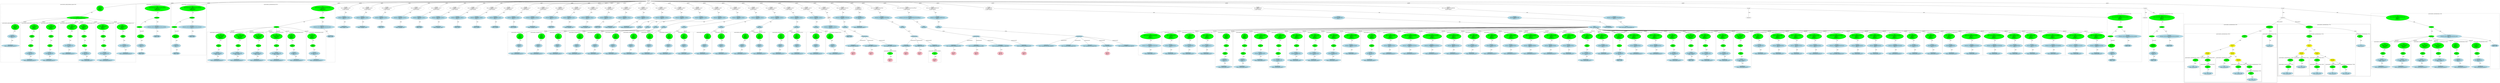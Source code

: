 strict graph "" {
	graph [bb="0,0,41284,1679.8"];
	node [label="\N"];
	subgraph cluster202 {
		graph [bb="25767,563.17,26061,1034.7",
			label="powerwindow_rtw_solver.h:59:22",
			lheight=0.21,
			lp="25914,1023.2",
			lwidth=2.60,
			style=dashed
		];
		204	[fillcolor=lightblue,
			height=0.74639,
			label="IdentifierType
names: ['powerwindow_time_T']",
			pos="25914,598.04",
			style="filled,dashed",
			width=3.8694];
		203	[fillcolor=lightblue,
			height=1.041,
			label="TypeDecl
declname: solverStopTime
quals: []",
			pos="25929,755.6",
			style="filled,dashed",
			width=3.2213];
		203 -- 204	[label=type,
			lp="25934,671.41",
			pos="25925,718.13 25923,689.57 25919,650.55 25917,625.08"];
		202	[fillcolor=green,
			height=1.6303,
			label="Decl
name: solverStopTime
quals: []
storage: []
funcspec: []",
			pos="25950,944.98",
			style="filled,dashed",
			width=2.7695];
		202 -- 203	[label=type,
			lp="25954,860.79",
			pos="25944,886.23 25940,855.91 25936,819.67 25933,793.22"];
	}
	subgraph cluster95 {
		graph [bb="11054,563.17,11352,1034.7",
			label="powerwindow_rtwtypes.h:104:23",
			lheight=0.21,
			lp="11203,1023.2",
			lwidth=2.54,
			style=dashed
		];
		97	[fillcolor=lightblue,
			height=0.74639,
			label="IdentifierType
names: ['powerwindow_uint8_T']",
			pos="11203,598.04",
			style="filled,dashed",
			width=3.9284];
		96	[fillcolor=lightblue,
			height=1.041,
			label="TypeDecl
declname: im
quals: []",
			pos="11203,755.6",
			style="filled,dashed",
			width=1.8071];
		96 -- 97	[label=type,
			lp="11215,671.41",
			pos="11203,717.74 11203,689.17 11203,650.3 11203,624.95"];
		95	[fillcolor=green,
			height=1.6303,
			label="Decl
name: im
quals: []
storage: []
funcspec: []",
			pos="11203,944.98",
			style="filled,dashed",
			width=1.591];
		95 -- 96	[label=type,
			lp="11215,860.79",
			pos="11203,886.23 11203,855.91 11203,819.67 11203,793.22"];
	}
	subgraph cluster188 {
		graph [bb="24667,426.83,24877,1034.7",
			label="powerwindow_rtw_solver.h:52:8",
			lheight=0.21,
			lp="24772,1023.2",
			lwidth=2.50,
			style=dashed
		];
		191	[fillcolor=lightblue,
			height=0.74639,
			label="IdentifierType
names: ['void']",
			pos="24772,461.7",
			style="filled,dashed",
			width=1.9053];
		190	[fillcolor=lightblue,
			height=1.041,
			label="TypeDecl
declname: rtModelPtr
quals: []",
			pos="24772,598.04",
			style="filled,dashed",
			width=2.6909];
		190 -- 191	[label=type,
			lp="24784,535.07",
			pos="24772,560.33 24772,537.65 24772,509.08 24772,488.72"];
		189	[fillcolor=green,
			height=0.74639,
			label="PtrDecl
quals: []",
			pos="24778,755.6",
			style="filled,dashed",
			width=1.2178];
		189 -- 190	[label=type,
			lp="24787,671.41",
			pos="24777,728.57 24776,703.14 24775,664.21 24773,635.66"];
		188	[fillcolor=green,
			height=1.6303,
			label="Decl
name: rtModelPtr
quals: []
storage: []
funcspec: []",
			pos="24780,944.98",
			style="filled,dashed",
			width=2.2392];
		188 -- 189	[label=type,
			lp="24792,860.79",
			pos="24779,886.23 24779,851.61 24779,809.26 24778,782.6"];
	}
	subgraph cluster157 {
		graph [bb="15308,416.22,15507,655.91",
			label="powerwindow_rtwtypes.h:180:22",
			lheight=0.21,
			lp="15408,644.41",
			lwidth=2.54,
			style=dashed
		];
		158	[fillcolor=pink,
			height=1.041,
			label="Constant
type: int
value: 1",
			pos="15407,461.7",
			style="filled,dashed",
			width=1.2767];
		157	[fillcolor=green,
			height=0.74639,
			label="UnaryOp
op: -",
			pos="15407,598.04",
			style="filled,dashed",
			width=1.316];
		157 -- 158	[label=expr,
			lp="15420,535.07",
			pos="15407,571.14 15407,550.71 15407,521.95 15407,499.19"];
	}
	subgraph cluster199 {
		graph [bb="25439,563.17,25759,1034.7",
			label="powerwindow_rtw_solver.h:57:25",
			lheight=0.21,
			lp="25599,1023.2",
			lwidth=2.60,
			style=dashed
		];
		201	[fillcolor=lightblue,
			height=0.74639,
			label="IdentifierType
names: ['powerwindow_boolean_T']",
			pos="25599,598.04",
			style="filled,dashed",
			width=4.223];
		200	[fillcolor=lightblue,
			height=1.041,
			label="TypeDecl
declname: solverNeedsReset
quals: []",
			pos="25616,755.6",
			style="filled,dashed",
			width=3.398];
		200 -- 201	[label=type,
			lp="25620,671.41",
			pos="25612,718.13 25609,689.57 25605,650.55 25602,625.08"];
		199	[fillcolor=green,
			height=1.6303,
			label="Decl
name: solverNeedsReset
quals: []
storage: []
funcspec: []",
			pos="25641,944.98",
			style="filled,dashed",
			width=2.9659];
		199 -- 200	[label=type,
			lp="25643,860.79",
			pos="25633,886.23 25629,855.91 25624,819.67 25621,793.22"];
	}
	subgraph cluster196 {
		graph [bb="25111,563.17,25431,1034.7",
			label="powerwindow_rtw_solver.h:56:25",
			lheight=0.21,
			lp="25271,1023.2",
			lwidth=2.60,
			style=dashed
		];
		198	[fillcolor=lightblue,
			height=0.74639,
			label="IdentifierType
names: ['powerwindow_boolean_T']",
			pos="25271,598.04",
			style="filled,dashed",
			width=4.223];
		197	[fillcolor=lightblue,
			height=1.041,
			label="TypeDecl
declname: isVariableStepSolver
quals: []",
			pos="25285,755.6",
			style="filled,dashed",
			width=3.732];
		197 -- 198	[label=type,
			lp="25290,671.41",
			pos="25282,718.13 25279,689.57 25276,650.55 25273,625.08"];
		196	[fillcolor=green,
			height=1.6303,
			label="Decl
name: isVariableStepSolver
quals: []
storage: []
funcspec: []",
			pos="25299,944.98",
			style="filled,dashed",
			width=3.2802];
		196 -- 197	[label=type,
			lp="25306,860.79",
			pos="25295,886.23 25292,855.91 25290,819.67 25288,793.22"];
	}
	subgraph cluster101 {
		graph [bb="11360,563.17,11658,1034.7",
			label="powerwindow_rtwtypes.h:110:23",
			lheight=0.21,
			lp="11509,1023.2",
			lwidth=2.54,
			style=dashed
		];
		103	[fillcolor=lightblue,
			height=0.74639,
			label="IdentifierType
names: ['powerwindow_int16_T']",
			pos="11509,598.04",
			style="filled,dashed",
			width=3.9284];
		102	[fillcolor=lightblue,
			height=1.041,
			label="TypeDecl
declname: re
quals: []",
			pos="11540,755.6",
			style="filled,dashed",
			width=1.7088];
		102 -- 103	[label=type,
			lp="11537,671.41",
			pos="11533,718.13 11527,689.57 11519,650.55 11514,625.08"];
		101	[fillcolor=green,
			height=1.6303,
			label="Decl
name: re
quals: []
storage: []
funcspec: []",
			pos="11587,944.98",
			style="filled,dashed",
			width=1.591];
		101 -- 102	[label=type,
			lp="11580,860.79",
			pos="11573,888.02 11565,857.17 11556,819.78 11549,792.79"];
	}
	subgraph cluster515 {
		graph [bb="36124,134.74,37631,1192.2",
			label="powerwindow_controlexclusion.c:79:4",
			lheight=0.21,
			lp="36878,1180.7",
			lwidth=2.94
		];
		subgraph cluster518 {
			graph [bb="36368,142.74,37623,1002.9",
				label="powerwindow_controlexclusion.c:79:23",
				lheight=0.21,
				lp="36996,991.35",
				lwidth=3.04,
				style=dashed
			];
			subgraph cluster523 {
				graph [bb="36376,150.74,36627,519.57",
					label="powerwindow_controlexclusion.c:79:43",
					lheight=0.21,
					lp="36502,508.07",
					lwidth=3.04,
					style=dashed
				];
				subgraph cluster524 {
					graph [bb="36384,158.74,36619,383.22",
						label="powerwindow_controlexclusion.c:79:43",
						lheight=0.21,
						lp="36502,371.72",
						lwidth=3.04,
						style=dashed
					];
					525	[fillcolor=lightblue,
						height=0.74639,
						label="ID
name: rtu_Down_DRV",
						pos="36509,193.61",
						style=filled,
						width=2.8284];
					524	[fillcolor=green,
						height=0.74639,
						label="UnaryOp
op: *",
						pos="36533,325.35",
						style=filled,
						width=1.316];
					524 -- 525	[label=expr,
						lp="36536,266.98",
						pos="36528,298.41 36524,275.78 36518,243.12 36514,220.51"];
				}
				523	[fillcolor=green,
					height=0.74639,
					label="UnaryOp
op: !",
					pos="36568,461.7",
					style=filled,
					width=1.316];
				523 -- 524	[label=expr,
					lp="36566,398.72",
					pos="36561,434.79 36555,411 36546,375.94 36540,352.17"];
			}
			subgraph cluster530 {
				graph [bb="37380,158.74,37615,383.22",
					label="powerwindow_controlexclusion.c:80:21",
					lheight=0.21,
					lp="37498,371.72",
					lwidth=3.04,
					style=dashed
				];
				531	[fillcolor=lightblue,
					height=0.74639,
					label="ID
name: rtu_Up_PSG",
					pos="37476,193.61",
					style=filled,
					width=2.4356];
				530	[fillcolor=green,
					height=0.74639,
					label="UnaryOp
op: *",
					pos="37455,325.35",
					style=filled,
					width=1.316];
				530 -- 531	[label=expr,
					lp="37478,266.98",
					pos="37459,298.41 37463,275.78 37468,243.12 37472,220.51"];
			}
			subgraph cluster521 {
				graph [bb="36635,290.48,36870,519.57",
					label="powerwindow_controlexclusion.c:79:23",
					lheight=0.21,
					lp="36752,508.07",
					lwidth=3.04,
					style=dashed
				];
				522	[fillcolor=lightblue,
					height=0.74639,
					label="ID
name: rtu_Up_DRV",
					pos="36752,325.35",
					style=filled,
					width=2.5142];
				521	[fillcolor=green,
					height=0.74639,
					label="UnaryOp
op: *",
					pos="36752,461.7",
					style=filled,
					width=1.316];
				521 -- 522	[label=expr,
					lp="36764,398.72",
					pos="36752,434.79 36752,411.16 36752,376.39 36752,352.63"];
			}
			subgraph cluster532 {
				graph [bb="36878,150.74,37129,519.57",
					label="powerwindow_controlexclusion.c:80:41",
					lheight=0.21,
					lp="37004,508.07",
					lwidth=3.04,
					style=dashed
				];
				subgraph cluster533 {
					graph [bb="36886,158.74,37121,383.22",
						label="powerwindow_controlexclusion.c:80:41",
						lheight=0.21,
						lp="37004,371.72",
						lwidth=3.04,
						style=dashed
					];
					534	[fillcolor=lightblue,
						height=0.74639,
						label="ID
name: rtu_Down_PSG",
						pos="37003,193.61",
						style=filled,
						width=2.7499];
					533	[fillcolor=green,
						height=0.74639,
						label="UnaryOp
op: *",
						pos="37003,325.35",
						style=filled,
						width=1.316];
					533 -- 534	[label=expr,
						lp="37016,266.98",
						pos="37003,298.41 37003,275.78 37003,243.12 37003,220.51"];
				}
				532	[fillcolor=green,
					height=0.74639,
					label="UnaryOp
op: !",
					pos="37003,461.7",
					style=filled,
					width=1.316];
				532 -- 533	[label=expr,
					lp="37000,398.72",
					pos="36994,435.22 36992,426.17 36989,415.84 36988,406.22 36986,387.9 36990,367.42 36994,351.78"];
			}
			subgraph cluster528 {
				graph [bb="37137,158.74,37372,383.22",
					label="powerwindow_controlexclusion.c:79:68",
					lheight=0.21,
					lp="37254,371.72",
					lwidth=3.04,
					style=dashed
				];
				529	[fillcolor=lightblue,
					height=0.74639,
					label="ID
name: rtu_Up_DRV",
					pos="37254,193.61",
					style=filled,
					width=2.5142];
				528	[fillcolor=green,
					height=0.74639,
					label="UnaryOp
op: *",
					pos="37254,325.35",
					style=filled,
					width=1.316];
				528 -- 529	[label=expr,
					lp="37266,266.98",
					pos="37254,298.41 37254,275.78 37254,243.12 37254,220.51"];
			}
			520	[fillcolor=yellow,
				height=0.74639,
				label="BinaryOp
op: &&",
				pos="36752,598.04",
				style=filled,
				width=1.3749];
			520 -- 523	[label=right,
				lp="36676,535.07",
				pos="36719,577.89 36694,563 36659,541.28 36631,519.57 36617,509.02 36603,496.11 36591,485.26"];
			520 -- 521	[label=left,
				lp="36762,535.07",
				pos="36752,571.14 36752,547.5 36752,512.73 36752,488.98"];
			519	[fillcolor=yellow,
				height=0.74639,
				label="BinaryOp
op: ||",
				pos="36823,755.6",
				style=filled,
				width=1.3749];
			519 -- 520	[label=left,
				lp="36796,671.41",
				pos="36811,729.26 36798,700.34 36777,653.3 36764,624.37"];
			526	[fillcolor=yellow,
				height=0.74639,
				label="BinaryOp
op: &&",
				pos="37003,598.04",
				style=filled,
				width=1.3749];
			519 -- 526	[label=right,
				lp="36936,671.41",
				pos="36849,732.32 36883,702.74 36943,650.84 36977,621.29"];
			526 -- 532	[label=right,
				lp="37016,535.07",
				pos="37003,571.14 37003,547.5 37003,512.73 37003,488.98"];
			527	[fillcolor=yellow,
				height=0.74639,
				label="BinaryOp
op: &&",
				pos="37254,461.7",
				style=filled,
				width=1.3749];
			526 -- 527	[label=left,
				lp="37138,535.07",
				pos="37037,578.65 37085,552.99 37172,506.74 37220,481.09"];
			527 -- 528	[label=left,
				lp="37264,398.72",
				pos="37254,434.79 37254,411.16 37254,376.39 37254,352.63"];
			527 -- 530	[label=right,
				lp="37375,398.72",
				pos="37286,441.13 37311,425.76 37346,403.61 37376,383.22 37393,371.67 37412,358.21 37427,347.29"];
			518	[fillcolor=green,
				height=0.74639,
				label="UnaryOp
op: !",
				pos="36823,944.98",
				style=filled,
				width=1.316];
			518 -- 519	[label=expr,
				lp="36836,860.79",
				pos="36823,917.93 36823,882.23 36823,818.48 36823,782.74"];
		}
		subgraph cluster516 {
			graph [bb="36132,720.73,36360,1002.9",
				label="powerwindow_controlexclusion.c:79:4",
				lheight=0.21,
				lp="36246,991.35",
				lwidth=2.94,
				style=dashed
			];
			517	[fillcolor=lightblue,
				height=0.74639,
				label="ID
name: rty_Down",
				pos="36275,755.6",
				style=filled,
				width=2.141];
			516	[fillcolor=green,
				height=0.74639,
				label="UnaryOp
op: *",
				pos="36297,944.98",
				style=filled,
				width=1.316];
			516 -- 517	[label=expr,
				lp="36300,860.79",
				pos="36294,917.93 36290,882.23 36282,818.48 36278,782.74"];
		}
		515	[fillcolor=green,
			height=0.74639,
			label="Assignment
op: =",
			pos="36823,1134.4",
			style=filled,
			width=1.6106];
		515 -- 516	[label=lvalue,
			lp="36413,1050.2",
			pos="36765,1133.5 36673,1131.1 36491,1115.4 36364,1034.7 36340,1019.1 36321,991.33 36309,971"];
		515 -- 518	[label=rvalue,
			lp="36840,1050.2",
			pos="36823,1107.3 36823,1071.6 36823,1007.9 36823,972.12"];
	}
	subgraph cluster495 {
		graph [bb="37639,8,39146,1192.2",
			label="powerwindow_controlexclusion.c:69:4",
			lheight=0.21,
			lp="38392,1180.7",
			lwidth=2.94
		];
		subgraph cluster498 {
			graph [bb="37883,16,39138,1002.9",
				label="powerwindow_controlexclusion.c:69:22",
				lheight=0.21,
				lp="38510,991.35",
				lwidth=3.04,
				style=dashed
			];
			subgraph cluster508 {
				graph [bb="38636,158.74,38871,383.22",
					label="powerwindow_controlexclusion.c:69:66",
					lheight=0.21,
					lp="38754,371.72",
					lwidth=3.04,
					style=dashed
				];
				509	[fillcolor=lightblue,
					height=0.74639,
					label="ID
name: rtu_Down_DRV",
					pos="38753,193.61",
					style=filled,
					width=2.8284];
				508	[fillcolor=green,
					height=0.74639,
					label="UnaryOp
op: *",
					pos="38753,325.35",
					style=filled,
					width=1.316];
				508 -- 509	[label=expr,
					lp="38766,266.98",
					pos="38753,298.41 38753,275.78 38753,243.12 38753,220.51"];
			}
			subgraph cluster513 {
				graph [bb="38393,290.48,38628,519.57",
					label="powerwindow_controlexclusion.c:70:39",
					lheight=0.21,
					lp="38510,508.07",
					lwidth=3.04,
					style=dashed
				];
				514	[fillcolor=lightblue,
					height=0.74639,
					label="ID
name: rtu_Down_PSG",
					pos="38510,325.35",
					style=filled,
					width=2.7499];
				513	[fillcolor=green,
					height=0.74639,
					label="UnaryOp
op: *",
					pos="38510,461.7",
					style=filled,
					width=1.316];
				513 -- 514	[label=expr,
					lp="38508,398.72",
					pos="38501,435.22 38499,426.17 38496,415.84 38495,406.22 38493,388.04 38496,367.73 38501,352.14"];
			}
			subgraph cluster504 {
				graph [bb="38150,290.48,38385,519.57",
					label="powerwindow_controlexclusion.c:69:41",
					lheight=0.21,
					lp="38268,508.07",
					lwidth=3.04,
					style=dashed
				];
				505	[fillcolor=lightblue,
					height=0.74639,
					label="ID
name: rtu_Down_DRV",
					pos="38260,325.35",
					style=filled,
					width=2.8284];
				504	[fillcolor=green,
					height=0.74639,
					label="UnaryOp
op: *",
					pos="38232,461.7",
					style=filled,
					width=1.316];
				504 -- 505	[label=expr,
					lp="38258,398.72",
					pos="38237,434.79 38242,411.16 38250,376.39 38255,352.63"];
			}
			subgraph cluster501 {
				graph [bb="37891,150.74,38142,519.57",
					label="powerwindow_controlexclusion.c:69:22",
					lheight=0.21,
					lp="38016,508.07",
					lwidth=3.04,
					style=dashed
				];
				subgraph cluster502 {
					graph [bb="37899,158.74,38134,383.22",
						label="powerwindow_controlexclusion.c:69:22",
						lheight=0.21,
						lp="38016,371.72",
						lwidth=3.04,
						style=dashed
					];
					503	[fillcolor=lightblue,
						height=0.74639,
						label="ID
name: rtu_Up_DRV",
						pos="38035,193.61",
						style=filled,
						width=2.5142];
					502	[fillcolor=green,
						height=0.74639,
						label="UnaryOp
op: *",
						pos="38056,325.35",
						style=filled,
						width=1.316];
					502 -- 503	[label=expr,
						lp="38060,266.98",
						pos="38052,298.41 38048,275.78 38043,243.12 38039,220.51"];
				}
				501	[fillcolor=green,
					height=0.74639,
					label="UnaryOp
op: !",
					pos="38082,461.7",
					style=filled,
					width=1.316];
				501 -- 502	[label=expr,
					lp="38084,398.72",
					pos="38077,434.79 38072,411 38066,375.94 38061,352.17"];
			}
			subgraph cluster510 {
				graph [bb="38879,24,39130,383.22",
					label="powerwindow_controlexclusion.c:70:20",
					lheight=0.21,
					lp="39004,371.72",
					lwidth=3.04,
					style=dashed
				];
				subgraph cluster511 {
					graph [bb="38887,32,39122,251.48",
						label="powerwindow_controlexclusion.c:70:20",
						lheight=0.21,
						lp="39004,239.98",
						lwidth=3.04,
						style=dashed
					];
					512	[fillcolor=lightblue,
						height=0.74639,
						label="ID
name: rtu_Up_PSG",
						pos="38983,66.87",
						style=filled,
						width=2.4356];
					511	[fillcolor=green,
						height=0.74639,
						label="UnaryOp
op: *",
						pos="38962,193.61",
						style=filled,
						width=1.316];
					511 -- 512	[label=expr,
						lp="38988,119.24",
						pos="38966,166.76 38970,145.5 38975,115.49 38979,94.112"];
				}
				510	[fillcolor=green,
					height=0.74639,
					label="UnaryOp
op: !",
					pos="38938,325.35",
					style=filled,
					width=1.316];
				510 -- 511	[label=expr,
					lp="38962,266.98",
					pos="38943,298.41 38947,275.78 38953,243.12 38957,220.51"];
			}
			500	[fillcolor=yellow,
				height=0.74639,
				label="BinaryOp
op: &&",
				pos="38178,598.04",
				style=filled,
				width=1.3749];
			500 -- 501	[label=left,
				lp="38148,535.07",
				pos="38161,572.71 38143,548.37 38117,511.13 38099,486.85"];
			500 -- 504	[label=right,
				lp="38218,535.07",
				pos="38188,571.46 38198,547.55 38212,512.06 38222,488.19"];
			499	[fillcolor=yellow,
				height=0.74639,
				label="BinaryOp
op: ||",
				pos="38178,755.6",
				style=filled,
				width=1.3749];
			499 -- 500	[label=left,
				lp="38188,671.41",
				pos="38178,728.57 38178,699.85 38178,653.92 38178,625.17"];
			506	[fillcolor=yellow,
				height=0.74639,
				label="BinaryOp
op: &&",
				pos="38510,598.04",
				style=filled,
				width=1.3749];
			499 -- 506	[label=right,
				lp="38376,671.41",
				pos="38215,737.36 38279,707.42 38409,646.16 38473,616.24"];
			506 -- 513	[label=right,
				lp="38523,535.07",
				pos="38510,571.14 38510,547.5 38510,512.73 38510,488.98"];
			507	[fillcolor=yellow,
				height=0.74639,
				label="BinaryOp
op: &&",
				pos="38753,461.7",
				style=filled,
				width=1.3749];
			506 -- 507	[label=left,
				lp="38640,535.07",
				pos="38544,578.36 38590,552.77 38673,507.06 38719,481.43"];
			507 -- 508	[label=left,
				lp="38762,398.72",
				pos="38753,434.79 38753,411.16 38753,376.39 38753,352.63"];
			507 -- 510	[label=right,
				lp="38875,398.72",
				pos="38786,441.59 38811,426.72 38846,405.01 38875,383.22 38889,372.7 38903,359.79 38915,348.94"];
			498	[fillcolor=green,
				height=0.74639,
				label="UnaryOp
op: !",
				pos="37986,944.98",
				style=filled,
				width=1.316];
			498 -- 499	[label=expr,
				lp="38088,860.79",
				pos="38009,921.38 38046,885.46 38117,815.73 38154,779.58"];
		}
		subgraph cluster496 {
			graph [bb="37647,720.73,37875,1002.9",
				label="powerwindow_controlexclusion.c:69:4",
				lheight=0.21,
				lp="37761,991.35",
				lwidth=2.94,
				style=dashed
			];
			497	[fillcolor=lightblue,
				height=0.74639,
				label="ID
name: rty_Up",
				pos="37760,755.6",
				style=filled,
				width=1.8071];
			496	[fillcolor=green,
				height=0.74639,
				label="UnaryOp
op: *",
				pos="37760,944.98",
				style=filled,
				width=1.316];
			496 -- 497	[label=expr,
				lp="37772,860.79",
				pos="37760,917.93 37760,882.23 37760,818.48 37760,782.74"];
		}
		495	[fillcolor=green,
			height=0.74639,
			label="Assignment
op: =",
			pos="37760,1134.4",
			style=filled,
			width=1.6106];
		495 -- 496	[label=lvalue,
			lp="37777,1050.2",
			pos="37760,1107.3 37760,1071.6 37760,1007.9 37760,972.12"];
		495 -- 498	[label=rvalue,
			lp="37883,1050.2",
			pos="37788,1110.4 37832,1073.9 37917,1003.3 37960,967.7"];
	}
	subgraph cluster92 {
		graph [bb="10748,563.17,11046,1034.7",
			label="powerwindow_rtwtypes.h:103:23",
			lheight=0.21,
			lp="10897,1023.2",
			lwidth=2.54,
			style=dashed
		];
		94	[fillcolor=lightblue,
			height=0.74639,
			label="IdentifierType
names: ['powerwindow_uint8_T']",
			pos="10897,598.04",
			style="filled,dashed",
			width=3.9284];
		93	[fillcolor=lightblue,
			height=1.041,
			label="TypeDecl
declname: re
quals: []",
			pos="10928,755.6",
			style="filled,dashed",
			width=1.7088];
		93 -- 94	[label=type,
			lp="10925,671.41",
			pos="10921,718.13 10915,689.57 10907,650.55 10902,625.08"];
		92	[fillcolor=green,
			height=1.6303,
			label="Decl
name: re
quals: []
storage: []
funcspec: []",
			pos="10939,944.98",
			style="filled,dashed",
			width=1.591];
		92 -- 93	[label=type,
			lp="10947,860.79",
			pos="10936,886.23 10934,855.91 10932,819.67 10930,793.22"];
	}
	subgraph cluster205 {
		graph [bb="26069,426.83,26363,1034.7",
			label="powerwindow_rtw_solver.h:60:22",
			lheight=0.21,
			lp="26216,1023.2",
			lwidth=2.60,
			style=dashed
		];
		208	[fillcolor=lightblue,
			height=0.74639,
			label="IdentifierType
names: ['powerwindow_time_T']",
			pos="26216,461.7",
			style="filled,dashed",
			width=3.8694];
		207	[fillcolor=lightblue,
			height=1.041,
			label="TypeDecl
declname: stepSizePtr
quals: []",
			pos="26227,598.04",
			style="filled,dashed",
			width=2.6909];
		207 -- 208	[label=type,
			lp="26235,535.07",
			pos="26224,560.33 26222,537.65 26220,509.08 26218,488.72"];
		206	[fillcolor=green,
			height=0.74639,
			label="PtrDecl
quals: []",
			pos="26243,755.6",
			style="filled,dashed",
			width=1.2178];
		206 -- 207	[label=type,
			lp="26247,671.41",
			pos="26240,728.57 26238,703.14 26234,664.21 26231,635.66"];
		205	[fillcolor=green,
			height=1.6303,
			label="Decl
name: stepSizePtr
quals: []
storage: []
funcspec: []",
			pos="26245,944.98",
			style="filled,dashed",
			width=2.2588];
		205 -- 206	[label=type,
			lp="26257,860.79",
			pos="26244,886.23 26244,851.61 26244,809.26 26243,782.6"];
	}
	subgraph cluster104 {
		graph [bb="11666,563.17,11964,1034.7",
			label="powerwindow_rtwtypes.h:111:23",
			lheight=0.21,
			lp="11815,1023.2",
			lwidth=2.54,
			style=dashed
		];
		106	[fillcolor=lightblue,
			height=0.74639,
			label="IdentifierType
names: ['powerwindow_int16_T']",
			pos="11815,598.04",
			style="filled,dashed",
			width=3.9284];
		105	[fillcolor=lightblue,
			height=1.041,
			label="TypeDecl
declname: im
quals: []",
			pos="11815,755.6",
			style="filled,dashed",
			width=1.8071];
		105 -- 106	[label=type,
			lp="11827,671.41",
			pos="11815,717.74 11815,689.17 11815,650.3 11815,624.95"];
		104	[fillcolor=green,
			height=1.6303,
			label="Decl
name: im
quals: []
storage: []
funcspec: []",
			pos="11815,944.98",
			style="filled,dashed",
			width=1.591];
		104 -- 105	[label=type,
			lp="11827,860.79",
			pos="11815,886.23 11815,855.91 11815,819.67 11815,793.22"];
	}
	subgraph cluster192 {
		graph [bb="24885,426.83,25103,1034.7",
			label="powerwindow_rtw_solver.h:55:14",
			lheight=0.21,
			lp="24994,1023.2",
			lwidth=2.60,
			style=dashed
		];
		195	[fillcolor=lightblue,
			height=0.74639,
			label="IdentifierType
names: ['char']",
			pos="24994,461.7",
			style="filled,dashed",
			width=1.8856];
		194	[fillcolor=lightblue,
			height=1.041,
			label="TypeDecl
declname: solverName
quals: ['const']",
			pos="24994,598.04",
			style="filled,dashed",
			width=2.8088];
		194 -- 195	[label=type,
			lp="25006,535.07",
			pos="24994,560.33 24994,537.65 24994,509.08 24994,488.72"];
		193	[fillcolor=green,
			height=0.74639,
			label="PtrDecl
quals: []",
			pos="25000,755.6",
			style="filled,dashed",
			width=1.2178];
		193 -- 194	[label=type,
			lp="25009,671.41",
			pos="24999,728.57 24998,703.14 24997,664.21 24995,635.66"];
		192	[fillcolor=green,
			height=1.6303,
			label="Decl
name: solverName
quals: ['const']
storage: []
funcspec: []",
			pos="25002,944.98",
			style="filled,dashed",
			width=2.357];
		192 -- 193	[label=type,
			lp="25014,860.79",
			pos="25001,886.23 25001,851.61 25001,809.26 25000,782.6"];
	}
	subgraph cluster327 {
		graph [bb="26371,426.83,26659,1034.7",
			label="powerwindow_rtw_solver.h:106:22",
			lheight=0.21,
			lp="26515,1023.2",
			lwidth=2.68,
			style=dashed
		];
		330	[fillcolor=lightblue,
			height=0.74639,
			label="IdentifierType
names: ['powerwindow_real_T']",
			pos="26515,461.7",
			style="filled,dashed",
			width=3.7712];
		329	[fillcolor=lightblue,
			height=1.041,
			label="TypeDecl
declname: massMatrixPr
quals: []",
			pos="26501,598.04",
			style="filled,dashed",
			width=3.0248];
		329 -- 330	[label=type,
			lp="26520,535.07",
			pos="26505,560.33 26507,537.65 26510,509.08 26512,488.72"];
		328	[fillcolor=green,
			height=0.74639,
			label="PtrDecl
quals: []",
			pos="26488,755.6",
			style="filled,dashed",
			width=1.2178];
		328 -- 329	[label=type,
			lp="26508,671.41",
			pos="26490,728.57 26492,703.14 26496,664.21 26498,635.66"];
		327	[fillcolor=green,
			height=1.6303,
			label="Decl
name: massMatrixPr
quals: []
storage: []
funcspec: []",
			pos="26480,944.98",
			style="filled,dashed",
			width=2.5731];
		327 -- 328	[label=type,
			lp="26496,860.79",
			pos="26482,886.23 26484,851.61 26486,809.26 26487,782.6"];
	}
	subgraph cluster323 {
		graph [bb="26667,426.83,26947,1034.7",
			label="powerwindow_rtw_solver.h:105:21",
			lheight=0.21,
			lp="26807,1023.2",
			lwidth=2.68,
			style=dashed
		];
		326	[fillcolor=lightblue,
			height=0.74639,
			label="IdentifierType
names: ['powerwindow_int_T']",
			pos="26807,461.7",
			style="filled,dashed",
			width=3.6534];
		325	[fillcolor=lightblue,
			height=1.041,
			label="TypeDecl
declname: massMatrixJc
quals: []",
			pos="26795,598.04",
			style="filled,dashed",
			width=3.0052];
		325 -- 326	[label=type,
			lp="26813,535.07",
			pos="26798,560.33 26800,537.65 26803,509.08 26805,488.72"];
		324	[fillcolor=green,
			height=0.74639,
			label="PtrDecl
quals: []",
			pos="26783,755.6",
			style="filled,dashed",
			width=1.2178];
		324 -- 325	[label=type,
			lp="26802,671.41",
			pos="26785,728.57 26787,703.14 26790,664.21 26792,635.66"];
		323	[fillcolor=green,
			height=1.6303,
			label="Decl
name: massMatrixJc
quals: []
storage: []
funcspec: []",
			pos="26775,944.98",
			style="filled,dashed",
			width=2.5731];
		323 -- 324	[label=type,
			lp="26791,860.79",
			pos="26777,886.23 26779,851.61 26781,809.26 26782,782.6"];
	}
	subgraph cluster331 {
		graph [bb="26955,290.48,27247,1034.7",
			label="powerwindow_rtw_solver.h:108:29",
			lheight=0.21,
			lp="27101,1023.2",
			lwidth=2.68,
			style=dashed
		];
		335	[fillcolor=lightblue,
			height=0.74639,
			label="IdentifierType
names: ['powerwindow_char_T']",
			pos="27101,325.35",
			style="filled,dashed",
			width=3.8302];
		334	[fillcolor=lightblue,
			height=1.041,
			label="TypeDecl
declname: errStatusPtr
quals: ['const']",
			pos="27081,461.7",
			style="filled,dashed",
			width=2.7499];
		334 -- 335	[label=type,
			lp="27103,398.72",
			pos="27086,423.99 27090,401.3 27094,372.73 27097,352.37"];
		333	[fillcolor=green,
			height=0.74639,
			label="PtrDecl
quals: []",
			pos="27068,598.04",
			style="filled,dashed",
			width=1.2178];
		333 -- 334	[label=type,
			lp="27087,535.07",
			pos="27071,571.14 27072,550.71 27075,521.95 27077,499.19"];
		332	[fillcolor=green,
			height=0.74639,
			label="PtrDecl
quals: []",
			pos="27061,755.6",
			style="filled,dashed",
			width=1.2178];
		332 -- 333	[label=type,
			lp="27077,671.41",
			pos="27062,728.57 27063,699.76 27066,653.64 27067,624.91"];
		331	[fillcolor=green,
			height=1.6303,
			label="Decl
name: errStatusPtr
quals: ['const']
storage: []
funcspec: []",
			pos="27054,944.98",
			style="filled,dashed",
			width=2.3177];
		331 -- 332	[label=type,
			lp="27070,860.79",
			pos="27056,886.23 27057,851.61 27059,809.26 27060,782.6"];
	}
	subgraph cluster336 {
		graph [bb="27255,563.17,27543,1034.7",
			label="powerwindow_rtw_solver.h:110:22",
			lheight=0.21,
			lp="27399,1023.2",
			lwidth=2.68,
			style=dashed
		];
		338	[fillcolor=lightblue,
			height=0.74639,
			label="IdentifierType
names: ['powerwindow_real_T']",
			pos="27399,598.04",
			style="filled,dashed",
			width=3.7712];
		337	[fillcolor=lightblue,
			height=1.041,
			label="TypeDecl
declname: zcThreshold
quals: []",
			pos="27381,755.6",
			style="filled,dashed",
			width=2.8088];
		337 -- 338	[label=type,
			lp="27404,671.41",
			pos="27385,718.13 27389,689.57 27393,650.55 27396,625.08"];
		336	[fillcolor=green,
			height=1.6303,
			label="Decl
name: zcThreshold
quals: []
storage: []
funcspec: []",
			pos="27356,944.98",
			style="filled,dashed",
			width=2.3767];
		336 -- 337	[label=type,
			lp="27380,860.79",
			pos="27364,886.49 27368,856.04 27373,819.57 27376,793.04"];
	}
	subgraph cluster339 {
		graph [bb="27551,563.17,27833,1034.7",
			label="powerwindow_rtw_solver.h:111:21",
			lheight=0.21,
			lp="27692,1023.2",
			lwidth=2.68,
			style=dashed
		];
		341	[fillcolor=lightblue,
			height=0.74639,
			label="IdentifierType
names: ['powerwindow_int_T']",
			pos="27692,598.04",
			style="filled,dashed",
			width=3.6534];
		340	[fillcolor=lightblue,
			height=1.041,
			label="TypeDecl
declname: zeroCrossAlgorithm
quals: []",
			pos="27692,755.6",
			style="filled,dashed",
			width=3.6927];
		340 -- 341	[label=type,
			lp="27704,671.41",
			pos="27692,717.74 27692,689.17 27692,650.3 27692,624.95"];
		339	[fillcolor=green,
			height=1.6303,
			label="Decl
name: zeroCrossAlgorithm
quals: []
storage: []
funcspec: []",
			pos="27684,944.98",
			style="filled,dashed",
			width=3.2409];
		339 -- 340	[label=type,
			lp="27700,860.79",
			pos="27686,886.23 27688,855.91 27689,819.67 27690,793.22"];
	}
	subgraph cluster342 {
		graph [bb="27841,563.17,28127,1034.7",
			label="powerwindow_rtw_solver.h:112:21",
			lheight=0.21,
			lp="27984,1023.2",
			lwidth=2.68,
			style=dashed
		];
		344	[fillcolor=lightblue,
			height=0.74639,
			label="IdentifierType
names: ['powerwindow_int_T']",
			pos="27984,598.04",
			style="filled,dashed",
			width=3.6534];
		343	[fillcolor=lightblue,
			height=1.041,
			label="TypeDecl
declname: consecutiveZCsError
quals: []",
			pos="27984,755.6",
			style="filled,dashed",
			width=3.7516];
		343 -- 344	[label=type,
			lp="27996,671.41",
			pos="27984,717.74 27984,689.17 27984,650.3 27984,624.95"];
		342	[fillcolor=green,
			height=1.6303,
			label="Decl
name: consecutiveZCsError
quals: []
storage: []
funcspec: []",
			pos="27976,944.98",
			style="filled,dashed",
			width=3.3195];
		342 -- 343	[label=type,
			lp="27992,860.79",
			pos="27978,886.23 27980,855.91 27981,819.67 27982,793.22"];
	}
	subgraph cluster345 {
		graph [bb="28135,563.17,28455,1034.7",
			label="powerwindow_rtw_solver.h:114:25",
			lheight=0.21,
			lp="28295,1023.2",
			lwidth=2.68,
			style=dashed
		];
		347	[fillcolor=lightblue,
			height=0.74639,
			label="IdentifierType
names: ['powerwindow_boolean_T']",
			pos="28295,598.04",
			style="filled,dashed",
			width=4.223];
		346	[fillcolor=lightblue,
			height=1.041,
			label="TypeDecl
declname: isComputingJacobian
quals: []",
			pos="28287,755.6",
			style="filled,dashed",
			width=3.8105];
		346 -- 347	[label=type,
			lp="28304,671.41",
			pos="28289,717.74 28290,689.17 28292,650.3 28294,624.95"];
		345	[fillcolor=green,
			height=1.6303,
			label="Decl
name: isComputingJacobian
quals: []
storage: []
funcspec: []",
			pos="28272,944.98",
			style="filled,dashed",
			width=3.3784];
		345 -- 346	[label=type,
			lp="28292,860.79",
			pos="28277,886.23 28279,855.91 28282,819.67 28284,793.22"];
	}
	subgraph cluster348 {
		graph [bb="28463,563.17,28819,1034.7",
			label="powerwindow_rtw_solver.h:115:29",
			lheight=0.21,
			lp="28641,1023.2",
			lwidth=2.68,
			style=dashed
		];
		350	[fillcolor=lightblue,
			height=0.74639,
			label="IdentifierType
names: ['powerwindow_slJmBdControl']",
			pos="28641,598.04",
			style="filled,dashed",
			width=4.6944];
		349	[fillcolor=lightblue,
			height=1.041,
			label="TypeDecl
declname: solverJacobianMethodControl
quals: []",
			pos="28641,755.6",
			style="filled,dashed",
			width=4.7337];
		349 -- 350	[label=type,
			lp="28653,671.41",
			pos="28641,717.74 28641,689.17 28641,650.3 28641,624.95"];
		348	[fillcolor=green,
			height=1.6303,
			label="Decl
name: solverJacobianMethodControl
quals: []
storage: []
funcspec: []",
			pos="28633,944.98",
			style="filled,dashed",
			width=4.2819];
		348 -- 349	[label=type,
			lp="28649,860.79",
			pos="28635,886.23 28637,855.91 28638,819.67 28639,793.22"];
	}
	subgraph cluster351 {
		graph [bb="28827,563.17,29113,1034.7",
			label="powerwindow_rtw_solver.h:116:21",
			lheight=0.21,
			lp="28970,1023.2",
			lwidth=2.68,
			style=dashed
		];
		353	[fillcolor=lightblue,
			height=0.74639,
			label="IdentifierType
names: ['powerwindow_int_T']",
			pos="28970,598.04",
			style="filled,dashed",
			width=3.6534];
		352	[fillcolor=lightblue,
			height=1.041,
			label="TypeDecl
declname: ignoredZcDiagnostic
quals: []",
			pos="28970,755.6",
			style="filled,dashed",
			width=3.7516];
		352 -- 353	[label=type,
			lp="28982,671.41",
			pos="28970,717.74 28970,689.17 28970,650.3 28970,624.95"];
		351	[fillcolor=green,
			height=1.6303,
			label="Decl
name: ignoredZcDiagnostic
quals: []
storage: []
funcspec: []",
			pos="28962,944.98",
			style="filled,dashed",
			width=3.2998];
		351 -- 352	[label=type,
			lp="28978,860.79",
			pos="28964,886.23 28966,855.91 28967,819.67 28968,793.22"];
	}
	subgraph cluster354 {
		graph [bb="29121,563.17,29407,1034.7",
			label="powerwindow_rtw_solver.h:117:21",
			lheight=0.21,
			lp="29264,1023.2",
			lwidth=2.68,
			style=dashed
		];
		356	[fillcolor=lightblue,
			height=0.74639,
			label="IdentifierType
names: ['powerwindow_int_T']",
			pos="29264,598.04",
			style="filled,dashed",
			width=3.6534];
		355	[fillcolor=lightblue,
			height=1.041,
			label="TypeDecl
declname: maskedZcDiagnostic
quals: []",
			pos="29264,755.6",
			style="filled,dashed",
			width=3.7516];
		355 -- 356	[label=type,
			lp="29276,671.41",
			pos="29264,717.74 29264,689.17 29264,650.3 29264,624.95"];
		354	[fillcolor=green,
			height=1.6303,
			label="Decl
name: maskedZcDiagnostic
quals: []
storage: []
funcspec: []",
			pos="29256,944.98",
			style="filled,dashed",
			width=3.3195];
		354 -- 355	[label=type,
			lp="29272,860.79",
			pos="29258,886.23 29260,855.91 29261,819.67 29262,793.22"];
	}
	subgraph cluster357 {
		graph [bb="29415,563.17,29747,1034.7",
			label="powerwindow_rtw_solver.h:118:25",
			lheight=0.21,
			lp="29581,1023.2",
			lwidth=2.68,
			style=dashed
		];
		359	[fillcolor=lightblue,
			height=0.74639,
			label="IdentifierType
names: ['powerwindow_boolean_T']",
			pos="29581,598.04",
			style="filled,dashed",
			width=4.223];
		358	[fillcolor=lightblue,
			height=1.041,
			label="TypeDecl
declname: isOutputMethodComputed
quals: []",
			pos="29581,755.6",
			style="filled,dashed",
			width=4.3801];
		358 -- 359	[label=type,
			lp="29593,671.41",
			pos="29581,717.74 29581,689.17 29581,650.3 29581,624.95"];
		357	[fillcolor=green,
			height=1.6303,
			label="Decl
name: isOutputMethodComputed
quals: []
storage: []
funcspec: []",
			pos="29572,944.98",
			style="filled,dashed",
			width=3.9284];
		357 -- 358	[label=type,
			lp="29589,860.79",
			pos="29575,886.23 29576,855.91 29578,819.67 29579,793.22"];
	}
	subgraph cluster366 {
		graph [bb="8,418.83,2232,1602.8",
			label="powerwindow_model_reference_types.h:34:8",
			lheight=0.21,
			lp="1120,1591.3",
			lwidth=3.47,
			style=dashed
		];
		subgraph cluster368 {
			graph [bb="16,720.73,324,1224.1",
				label="powerwindow_model_reference_types.h:35:24",
				lheight=0.21,
				lp="170,1212.6",
				lwidth=3.56,
				style=dashed
			];
			370	[fillcolor=lightblue,
				height=0.74639,
				label="IdentifierType
names: ['powerwindow_uint32_T']",
				pos="170,755.6",
				style="filled,dashed",
				width=4.0462];
			369	[fillcolor=lightblue,
				height=1.041,
				label="TypeDecl
declname: nTasks
quals: []",
				pos="200,944.98",
				style="filled,dashed",
				width=2.2588];
			369 -- 370	[label=type,
				lp="200,860.79",
				pos="194.14,907.41 188.26,870.67 179.34,814.97 174.15,782.54"];
			368	[fillcolor=green,
				height=1.6303,
				label="Decl
name: nTasks
quals: []
storage: []
funcspec: []",
				pos="245,1134.4",
				style="filled,dashed",
				width=1.8071];
			368 -- 369	[label=type,
				lp="239,1050.2",
				pos="231.44,1076.9 224.06,1046.2 215.16,1009.1 208.71,982.25"];
		}
		subgraph cluster371 {
			graph [bb="332,426.83,640,1224.1",
				label="powerwindow_model_reference_types.h:36:25",
				lheight=0.21,
				lp="486,1212.6",
				lwidth=3.56,
				style=dashed
			];
			375	[fillcolor=lightblue,
				height=0.74639,
				label="IdentifierType
names: ['powerwindow_uint32_T']",
				pos="486,461.7",
				style="filled,dashed",
				width=4.0462];
			374	[fillcolor=lightblue,
				height=1.041,
				label="TypeDecl
declname: clockTick
quals: []",
				pos="492,598.04",
				style="filled,dashed",
				width=2.5731];
			374 -- 375	[label=type,
				lp="502,535.07",
				pos="490.36,560.33 489.35,537.65 488.07,509.08 487.16,488.72"];
			373	[fillcolor=green,
				height=0.74639,
				label="PtrDecl
quals: []",
				pos="502,755.6",
				style="filled,dashed",
				width=1.2178];
			373 -- 374	[label=type,
				lp="509,671.41",
				pos="500.33,728.57 498.69,703.14 496.19,664.21 494.35,635.66"];
			372	[fillcolor=green,
				height=0.74639,
				label="PtrDecl
quals: []",
				pos="520,944.98",
				style="filled,dashed",
				width=1.2178];
			372 -- 373	[label=type,
				lp="525,860.79",
				pos="517.5,917.93 514.06,882.13 507.91,818.12 504.48,782.44"];
			371	[fillcolor=green,
				height=1.6303,
				label="Decl
name: clockTick
quals: []
storage: []
funcspec: []",
				pos="555,1134.4",
				style="filled,dashed",
				width=2.1213];
			371 -- 372	[label=type,
				lp="553,1050.2",
				pos="544.31,1076.1 537.84,1041.5 529.89,998.93 524.88,972.13"];
		}
		subgraph cluster376 {
			graph [bb="648,426.83,956,1224.1",
				label="powerwindow_model_reference_types.h:37:25",
				lheight=0.21,
				lp="802,1212.6",
				lwidth=3.56,
				style=dashed
			];
			380	[fillcolor=lightblue,
				height=0.74639,
				label="IdentifierType
names: ['powerwindow_uint32_T']",
				pos="802,461.7",
				style="filled,dashed",
				width=4.0462];
			379	[fillcolor=lightblue,
				height=1.041,
				label="TypeDecl
declname: clockTickH
quals: []",
				pos="808,598.04",
				style="filled,dashed",
				width=2.7499];
			379 -- 380	[label=type,
				lp="818,535.07",
				pos="806.36,560.33 805.35,537.65 804.07,509.08 803.16,488.72"];
			378	[fillcolor=green,
				height=0.74639,
				label="PtrDecl
quals: []",
				pos="817,755.6",
				style="filled,dashed",
				width=1.2178];
			378 -- 379	[label=type,
				lp="825,671.41",
				pos="815.49,728.57 814.02,703.14 811.77,664.21 810.12,635.66"];
			377	[fillcolor=green,
				height=0.74639,
				label="PtrDecl
quals: []",
				pos="833,944.98",
				style="filled,dashed",
				width=1.2178];
			377 -- 378	[label=type,
				lp="839,860.79",
				pos="830.78,917.93 827.73,882.23 822.28,818.48 819.23,782.74"];
			376	[fillcolor=green,
				height=1.6303,
				label="Decl
name: clockTickH
quals: []
storage: []
funcspec: []",
				pos="834,1134.4",
				style="filled,dashed",
				width=2.3177];
			376 -- 377	[label=type,
				lp="846,1050.2",
				pos="833.69,1075.6 833.51,1041 833.28,998.64 833.14,971.98"];
		}
		subgraph cluster381 {
			graph [bb="964,563.17,1272,1224.1",
				label="powerwindow_model_reference_types.h:38:24",
				lheight=0.21,
				lp="1118,1212.6",
				lwidth=3.56,
				style=dashed
			];
			384	[fillcolor=lightblue,
				height=0.74639,
				label="IdentifierType
names: ['powerwindow_uint32_T']",
				pos="1118,598.04",
				style="filled,dashed",
				width=4.0462];
			383	[fillcolor=lightblue,
				height=1.041,
				label="TypeDecl
declname: taskCounter
quals: []",
				pos="1130,755.6",
				style="filled,dashed",
				width=2.7891];
			383 -- 384	[label=type,
				lp="1136,671.41",
				pos="1127.2,718.13 1125,689.57 1122,650.55 1120,625.08"];
			382	[fillcolor=green,
				height=0.74639,
				label="PtrDecl
quals: []",
				pos="1147,944.98",
				style="filled,dashed",
				width=1.2178];
			382 -- 383	[label=type,
				lp="1153,860.79",
				pos="1144.6,917.93 1141.7,885.55 1136.7,830.09 1133.3,793.39"];
			381	[fillcolor=green,
				height=1.6303,
				label="Decl
name: taskCounter
quals: []
storage: []
funcspec: []",
				pos="1179,1134.4",
				style="filled,dashed",
				width=2.3374];
			381 -- 382	[label=type,
				lp="1178,1050.2",
				pos="1169.2,1075.9 1163.3,1041.2 1156,998.79 1151.5,972.06"];
		}
		subgraph cluster385 {
			graph [bb="1280,426.83,1568,1224.1",
				label="powerwindow_model_reference_types.h:39:23",
				lheight=0.21,
				lp="1424,1212.6",
				lwidth=3.56,
				style=dashed
			];
			389	[fillcolor=lightblue,
				height=0.74639,
				label="IdentifierType
names: ['powerwindow_real_T']",
				pos="1424,461.7",
				style="filled,dashed",
				width=3.7712];
			388	[fillcolor=lightblue,
				height=1.041,
				label="TypeDecl
declname: taskTime
quals: []",
				pos="1401,598.04",
				style="filled,dashed",
				width=2.5142];
			388 -- 389	[label=type,
				lp="1425,535.07",
				pos="1407.3,560.33 1411.2,537.65 1416.1,509.08 1419.5,488.72"];
			387	[fillcolor=green,
				height=0.74639,
				label="PtrDecl
quals: []",
				pos="1385,755.6",
				style="filled,dashed",
				width=1.2178];
			387 -- 388	[label=type,
				lp="1406,671.41",
				pos="1387.7,728.57 1390.3,703.14 1394.3,664.21 1397.2,635.66"];
			386	[fillcolor=green,
				height=0.74639,
				label="PtrDecl
quals: []",
				pos="1377,944.98",
				style="filled,dashed",
				width=1.2178];
			386 -- 387	[label=type,
				lp="1393,860.79",
				pos="1378.1,917.93 1379.6,882.23 1382.4,818.48 1383.9,782.74"];
			385	[fillcolor=green,
				height=1.6303,
				label="Decl
name: taskTime
quals: []
storage: []
funcspec: []",
				pos="1370,1134.4",
				style="filled,dashed",
				width=2.0624];
			385 -- 386	[label=type,
				lp="1386,1050.2",
				pos="1372.2,1075.6 1373.5,1041 1375,998.64 1376,971.98"];
		}
		subgraph cluster390 {
			graph [bb="1576,426.83,1896,1224.1",
				label="powerwindow_model_reference_types.h:40:26",
				lheight=0.21,
				lp="1736,1212.6",
				lwidth=3.56,
				style=dashed
			];
			394	[fillcolor=lightblue,
				height=0.74639,
				label="IdentifierType
names: ['powerwindow_boolean_T']",
				pos="1736,461.7",
				style="filled,dashed",
				width=4.223];
			393	[fillcolor=lightblue,
				height=1.041,
				label="TypeDecl
declname: rateTransition
quals: []",
				pos="1713,598.04",
				style="filled,dashed",
				width=2.9856];
			393 -- 394	[label=type,
				lp="1737,535.07",
				pos="1719.3,560.33 1723.2,537.65 1728.1,509.08 1731.5,488.72"];
			392	[fillcolor=green,
				height=0.74639,
				label="PtrDecl
quals: []",
				pos="1698,755.6",
				style="filled,dashed",
				width=1.2178];
			392 -- 393	[label=type,
				lp="1719,671.41",
				pos="1700.5,728.57 1703,703.14 1706.7,664.21 1709.5,635.66"];
			391	[fillcolor=green,
				height=0.74639,
				label="PtrDecl
quals: []",
				pos="1690,944.98",
				style="filled,dashed",
				width=1.2178];
			391 -- 392	[label=type,
				lp="1706,860.79",
				pos="1691.1,917.93 1692.6,882.23 1695.4,818.48 1696.9,782.74"];
			390	[fillcolor=green,
				height=1.6303,
				label="Decl
name: rateTransition
quals: []
storage: []
funcspec: []",
				pos="1683,1134.4",
				style="filled,dashed",
				width=2.5534];
			390 -- 391	[label=type,
				lp="1699,1050.2",
				pos="1685.2,1075.6 1686.5,1041 1688,998.64 1689,971.98"];
		}
		subgraph cluster395 {
			graph [bb="1904,563.17,2224,1224.1",
				label="powerwindow_model_reference_types.h:41:25",
				lheight=0.21,
				lp="2064,1212.6",
				lwidth=3.56,
				style=dashed
			];
			398	[fillcolor=lightblue,
				height=0.74639,
				label="IdentifierType
names: ['powerwindow_boolean_T']",
				pos="2064,598.04",
				style="filled,dashed",
				width=4.223];
			397	[fillcolor=lightblue,
				height=1.041,
				label="TypeDecl
declname: firstInitCond
quals: []",
				pos="2039,755.6",
				style="filled,dashed",
				width=2.8677];
			397 -- 398	[label=type,
				lp="2065,671.41",
				pos="2044.9,718.13 2049.5,689.57 2055.7,650.55 2059.8,625.08"];
			396	[fillcolor=green,
				height=0.74639,
				label="PtrDecl
quals: []",
				pos="2018,944.98",
				style="filled,dashed",
				width=1.2178];
			396 -- 397	[label=type,
				lp="2040,860.79",
				pos="2020.9,917.93 2024.5,885.55 2030.8,830.09 2034.9,793.39"];
			395	[fillcolor=green,
				height=1.6303,
				label="Decl
name: firstInitCond
quals: []
storage: []
funcspec: []",
				pos="2007,1134.4",
				style="filled,dashed",
				width=2.4159];
			395 -- 396	[label=type,
				lp="2025,1050.2",
				pos="2010.4,1075.6 2012.4,1041 2014.9,998.64 2016.5,971.98"];
		}
		367	[fillcolor=green,
			height=0.74639,
			label="Struct
name: powerwindow__rtTimingBridge_tag",
			pos="1274,1323.7",
			style="filled,dashed",
			width=4.989];
		367 -- 368	[label="decls[0]",
			lp="406,1239.6",
			pos="1097.2,1318.9 861.57,1311.4 458.96,1289.1 328,1224.1 309.49,1214.9 292.99,1199.7 279.67,1184.5"];
		367 -- 371	[label="decls[1]",
			lp="727,1239.6",
			pos="1120.8,1309.7 961.82,1294.2 725.14,1265.2 644,1224.1 625.33,1214.6 608.14,1199.7 593.96,1184.9"];
		367 -- 376	[label="decls[2]",
			lp="1032,1239.6",
			pos="1178.3,1300.9 1114.6,1284.4 1029.9,1258.6 960,1224.1 935.18,1211.8 909.83,1194.9 888.44,1179.2"];
		367 -- 381	[label="decls[3]",
			lp="1258,1239.6",
			pos="1260.8,1296.7 1246.9,1269.2 1224.5,1225.2 1206.7,1190.1"];
		367 -- 385	[label="decls[4]",
			lp="1342,1239.6",
			pos="1287.3,1296.7 1301.6,1268.9 1324.5,1224.2 1342.6,1188.9"];
		367 -- 390	[label="decls[5]",
			lp="1572,1239.6",
			pos="1368.1,1300.8 1428.6,1284.5 1507.6,1259 1572,1224.1 1592.7,1212.8 1613.4,1197.6 1631.2,1183"];
		367 -- 395	[label="decls[6]",
			lp="1891,1239.6",
			pos="1451.8,1319.7 1581.2,1311.6 1757.9,1288.2 1900,1224.1 1921.5,1214.3 1942.3,1199 1959.7,1183.9"];
		366	[fillcolor=green,
			height=1.6303,
			label="Decl
name: None
quals: []
storage: []
funcspec: []",
			pos="1642,1513.1",
			style="filled,dashed",
			width=1.6303];
		366 -- 367	[label=type,
			lp="1503,1428.9",
			pos="1590.1,1485.7 1519,1449.5 1392.5,1385.1 1323,1349.7"];
	}
	subgraph cluster399 {
		graph [bb="2240,563.17,2800,1602.8",
			label="powerwindow_controlexclusion.h:38:13",
			lheight=0.21,
			lp="2520,1591.3",
			lwidth=3.06,
			style=dashed
		];
		404	[fillcolor=lightblue,
			height=0.74639,
			label="IdentifierType
names: ['void']",
			pos="2323,598.04",
			style="filled,dashed",
			width=1.9053];
		403	[fillcolor=lightblue,
			height=1.041,
			label="TypeDecl
declname: None
quals: []",
			pos="2323,755.6",
			style="filled,dashed",
			width=2.082];
		403 -- 404	[label=type,
			lp="2335,671.41",
			pos="2323,717.74 2323,689.17 2323,650.3 2323,624.95"];
		402	[fillcolor=green,
			height=1.041,
			label="Typename
name: None
quals: []",
			pos="2311,944.98",
			style="filled,dashed",
			width=1.6303];
		402 -- 403	[label=type,
			lp="2329,860.79",
			pos="2313.3,907.41 2315.5,874.39 2318.6,826.07 2320.7,793.08"];
		401	[fillcolor=green,
			height=0.5,
			label=ParamList,
			pos="2295,1134.4",
			style="filled,dashed",
			width=1.3179];
		401 -- 402	[label="params[0]",
			lp="2331,1050.2",
			pos="2296.5,1116.1 2299.1,1085.9 2304.4,1023 2307.9,982.75"];
		400	[fillcolor=green,
			height=0.5,
			label=FuncDecl,
			pos="2576,1323.7",
			style="filled,dashed",
			width=1.2457];
		400 -- 401	[label=args,
			lp="2389.5,1239.6",
			pos="2538.4,1313.6 2490.5,1300.5 2407.1,1272.3 2351,1224.1 2327.7,1204 2310.7,1171.8 2301.9,1152.2"];
		405	[fillcolor=lightblue,
			height=1.041,
			label="TypeDecl
declname: powerwindow_controlexclusion_initialize
quals: []",
			pos="2576,1134.4",
			style="filled,dashed",
			width=5.9908];
		400 -- 405	[label=type,
			lp="2588,1239.6",
			pos="2576,1305.5 2576,1275.3 2576,1212.4 2576,1172.1"];
		406	[fillcolor=lightblue,
			height=0.74639,
			label="IdentifierType
names: ['void']",
			pos="2576,944.98",
			style="filled,dashed",
			width=1.9053];
		405 -- 406	[label=type,
			lp="2588,1050.2",
			pos="2576,1096.8 2576,1060 2576,1004.3 2576,971.92"];
		399	[fillcolor=green,
			height=1.6303,
			label="Decl
name: powerwindow_controlexclusion_initialize
quals: []
storage: ['extern']
funcspec: []",
			pos="2585,1513.1",
			style="filled,dashed",
			width=5.539];
		399 -- 400	[label=type,
			lp="2594,1428.9",
			pos="2582.2,1454.4 2580.4,1415.7 2578,1367.3 2576.8,1342"];
	}
	subgraph cluster407 {
		graph [bb="2808,563.17,3373,1602.8",
			label="powerwindow_controlexclusion.h:39:13",
			lheight=0.21,
			lp="3090.5,1591.3",
			lwidth=3.06,
			style=dashed
		];
		412	[fillcolor=lightblue,
			height=0.74639,
			label="IdentifierType
names: ['void']",
			pos="2891,598.04",
			style="filled,dashed",
			width=1.9053];
		411	[fillcolor=lightblue,
			height=1.041,
			label="TypeDecl
declname: None
quals: []",
			pos="2891,755.6",
			style="filled,dashed",
			width=2.082];
		411 -- 412	[label=type,
			lp="2903,671.41",
			pos="2891,717.74 2891,689.17 2891,650.3 2891,624.95"];
		410	[fillcolor=green,
			height=1.041,
			label="Typename
name: None
quals: []",
			pos="2883,944.98",
			style="filled,dashed",
			width=1.6303];
		410 -- 411	[label=type,
			lp="2899,860.79",
			pos="2884.6,907.41 2886,874.39 2888,826.07 2889.4,793.08"];
		409	[fillcolor=green,
			height=0.5,
			label=ParamList,
			pos="2863,1134.4",
			style="filled,dashed",
			width=1.3179];
		409 -- 410	[label="params[0]",
			lp="2901,1050.2",
			pos="2864.8,1116.1 2868.1,1085.8 2874.8,1022.6 2879.1,982.39"];
		408	[fillcolor=green,
			height=0.5,
			label=FuncDecl,
			pos="3147,1323.7",
			style="filled,dashed",
			width=1.2457];
		408 -- 409	[label=args,
			lp="2958.5,1239.6",
			pos="3109.6,1313.8 3061.4,1300.7 2977,1272.5 2920,1224.1 2896.4,1204 2879.1,1171.8 2870.1,1152.2"];
		413	[fillcolor=lightblue,
			height=1.041,
			label="TypeDecl
declname: powerwindow_controlexclusion_terminate
quals: []",
			pos="3147,1134.4",
			style="filled,dashed",
			width=6.0693];
		408 -- 413	[label=type,
			lp="3159,1239.6",
			pos="3147,1305.5 3147,1275.3 3147,1212.4 3147,1172.1"];
		414	[fillcolor=lightblue,
			height=0.74639,
			label="IdentifierType
names: ['void']",
			pos="3147,944.98",
			style="filled,dashed",
			width=1.9053];
		413 -- 414	[label=type,
			lp="3159,1050.2",
			pos="3147,1096.8 3147,1060 3147,1004.3 3147,971.92"];
		407	[fillcolor=green,
			height=1.6303,
			label="Decl
name: powerwindow_controlexclusion_terminate
quals: []
storage: ['extern']
funcspec: []",
			pos="3155,1513.1",
			style="filled,dashed",
			width=5.6372];
		407 -- 408	[label=type,
			lp="3164,1428.9",
			pos="3152.5,1454.4 3150.9,1415.7 3148.8,1367.3 3147.7,1342"];
	}
	subgraph cluster415 {
		graph [bb="3381,418.83,5503,1602.8",
			label="powerwindow_controlexclusion.h:40:13",
			lheight=0.21,
			lp="4442,1591.3",
			lwidth=3.06,
			style=dashed
		];
		subgraph cluster418 {
			graph [bb="3389,426.83,3709,1034.7",
				label="powerwindow_controlexclusion.h:41:5",
				lheight=0.21,
				lp="3549,1023.2",
				lwidth=2.96,
				style=dashed
			];
			421	[fillcolor=lightblue,
				height=0.74639,
				label="IdentifierType
names: ['powerwindow_boolean_T']",
				pos="3549,461.7",
				style="filled,dashed",
				width=4.223];
			420	[fillcolor=lightblue,
				height=1.041,
				label="TypeDecl
declname: rtu_Up_DRV
quals: ['const']",
				pos="3561,598.04",
				style="filled,dashed",
				width=2.9463];
			420 -- 421	[label=type,
				lp="3569,535.07",
				pos="3557.7,560.33 3555.7,537.65 3553.1,509.08 3551.3,488.72"];
			419	[fillcolor=green,
				height=0.74639,
				label="PtrDecl
quals: []",
				pos="3578,755.6",
				style="filled,dashed",
				width=1.2178];
			419 -- 420	[label=type,
				lp="3582,671.41",
				pos="3575.2,728.57 3572.4,703.14 3568.1,664.21 3565,635.66"];
			418	[fillcolor=green,
				height=1.6303,
				label="Decl
name: rtu_Up_DRV
quals: ['const']
storage: []
funcspec: []",
				pos="3609,944.98",
				style="filled,dashed",
				width=2.5142];
			418 -- 419	[label=type,
				lp="3609,860.79",
				pos="3599.5,886.49 3593.8,851.85 3586.7,809.41 3582.3,782.68"];
		}
		subgraph cluster422 {
			graph [bb="3717,426.83,4037,1034.7",
				label="powerwindow_controlexclusion.h:42:5",
				lheight=0.21,
				lp="3877,1023.2",
				lwidth=2.96,
				style=dashed
			];
			425	[fillcolor=lightblue,
				height=0.74639,
				label="IdentifierType
names: ['powerwindow_boolean_T']",
				pos="3877,461.7",
				style="filled,dashed",
				width=4.223];
			424	[fillcolor=lightblue,
				height=1.041,
				label="TypeDecl
declname: rtu_Down_DRV
quals: ['const']",
				pos="3886,598.04",
				style="filled,dashed",
				width=3.2802];
			424 -- 425	[label=type,
				lp="3895,535.07",
				pos="3883.5,560.33 3882,537.65 3880.1,509.08 3878.7,488.72"];
			423	[fillcolor=green,
				height=0.74639,
				label="PtrDecl
quals: []",
				pos="3900,755.6",
				style="filled,dashed",
				width=1.2178];
			423 -- 424	[label=type,
				lp="3905,671.41",
				pos="3897.7,728.57 3895.4,703.14 3891.9,664.21 3889.3,635.66"];
			422	[fillcolor=green,
				height=1.6303,
				label="Decl
name: rtu_Down_DRV
quals: ['const']
storage: []
funcspec: []",
				pos="3926,944.98",
				style="filled,dashed",
				width=2.8284];
			422 -- 423	[label=type,
				lp="3928,860.79",
				pos="3918,886.23 3913.2,851.61 3907.3,809.26 3903.6,782.6"];
		}
		subgraph cluster426 {
			graph [bb="4045,426.83,4365,1034.7",
				label="powerwindow_controlexclusion.h:42:48",
				lheight=0.21,
				lp="4205,1023.2",
				lwidth=3.06,
				style=dashed
			];
			429	[fillcolor=lightblue,
				height=0.74639,
				label="IdentifierType
names: ['powerwindow_boolean_T']",
				pos="4205,461.7",
				style="filled,dashed",
				width=4.223];
			428	[fillcolor=lightblue,
				height=1.041,
				label="TypeDecl
declname: rtu_Up_PSG
quals: ['const']",
				pos="4217,598.04",
				style="filled,dashed",
				width=2.8677];
			428 -- 429	[label=type,
				lp="4225,535.07",
				pos="4213.7,560.33 4211.7,537.65 4209.1,509.08 4207.3,488.72"];
			427	[fillcolor=green,
				height=0.74639,
				label="PtrDecl
quals: []",
				pos="4235,755.6",
				style="filled,dashed",
				width=1.2178];
			427 -- 428	[label=type,
				lp="4238,671.41",
				pos="4232,728.57 4229,703.14 4224.5,664.21 4221.2,635.66"];
			426	[fillcolor=green,
				height=1.6303,
				label="Decl
name: rtu_Up_PSG
quals: ['const']
storage: []
funcspec: []",
				pos="4237,944.98",
				style="filled,dashed",
				width=2.4356];
			426 -- 427	[label=type,
				lp="4249,860.79",
				pos="4236.4,886.23 4236,851.61 4235.6,809.26 4235.3,782.6"];
		}
		subgraph cluster430 {
			graph [bb="4373,426.83,4693,1034.7",
				label="powerwindow_controlexclusion.h:43:33",
				lheight=0.21,
				lp="4533,1023.2",
				lwidth=3.06,
				style=dashed
			];
			433	[fillcolor=lightblue,
				height=0.74639,
				label="IdentifierType
names: ['powerwindow_boolean_T']",
				pos="4533,461.7",
				style="filled,dashed",
				width=4.223];
			432	[fillcolor=lightblue,
				height=1.041,
				label="TypeDecl
declname: rtu_Down_PSG
quals: ['const']",
				pos="4533,598.04",
				style="filled,dashed",
				width=3.2016];
			432 -- 433	[label=type,
				lp="4545,535.07",
				pos="4533,560.33 4533,537.65 4533,509.08 4533,488.72"];
			431	[fillcolor=green,
				height=0.74639,
				label="PtrDecl
quals: []",
				pos="4533,755.6",
				style="filled,dashed",
				width=1.2178];
			431 -- 432	[label=type,
				lp="4545,671.41",
				pos="4533,728.57 4533,703.14 4533,664.21 4533,635.66"];
			430	[fillcolor=green,
				height=1.6303,
				label="Decl
name: rtu_Down_PSG
quals: ['const']
storage: []
funcspec: []",
				pos="4533,944.98",
				style="filled,dashed",
				width=2.7499];
			430 -- 431	[label=type,
				lp="4545,860.79",
				pos="4533,886.23 4533,851.61 4533,809.26 4533,782.6"];
		}
		subgraph cluster434 {
			graph [bb="4701,426.83,5021,1034.7",
				label="powerwindow_controlexclusion.h:44:27",
				lheight=0.21,
				lp="4861,1023.2",
				lwidth=3.06,
				style=dashed
			];
			437	[fillcolor=lightblue,
				height=0.74639,
				label="IdentifierType
names: ['powerwindow_boolean_T']",
				pos="4861,461.7",
				style="filled,dashed",
				width=4.223];
			436	[fillcolor=lightblue,
				height=1.041,
				label="TypeDecl
declname: rty_Up
quals: []",
				pos="4825,598.04",
				style="filled,dashed",
				width=2.2588];
			436 -- 437	[label=type,
				lp="4855,535.07",
				pos="4834.7,560.69 4840.8,538 4848.5,509.32 4854,488.86"];
			435	[fillcolor=green,
				height=0.74639,
				label="PtrDecl
quals: []",
				pos="4796,755.6",
				style="filled,dashed",
				width=1.2178];
			435 -- 436	[label=type,
				lp="4825,671.41",
				pos="4800.9,728.57 4805.6,703.14 4812.9,664.21 4818.2,635.66"];
			434	[fillcolor=green,
				height=1.6303,
				label="Decl
name: rty_Up
quals: []
storage: []
funcspec: []",
				pos="4782,944.98",
				style="filled,dashed",
				width=1.8071];
			434 -- 435	[label=type,
				lp="4801,860.79",
				pos="4786.3,886.23 4788.9,851.61 4792.1,809.26 4794.1,782.6"];
		}
		subgraph cluster438 {
			graph [bb="5029,426.83,5349,1034.7",
				label="powerwindow_controlexclusion.h:44:58",
				lheight=0.21,
				lp="5189,1023.2",
				lwidth=3.06,
				style=dashed
			];
			441	[fillcolor=lightblue,
				height=0.74639,
				label="IdentifierType
names: ['powerwindow_boolean_T']",
				pos="5189,461.7",
				style="filled,dashed",
				width=4.223];
			440	[fillcolor=lightblue,
				height=1.041,
				label="TypeDecl
declname: rty_Down
quals: []",
				pos="5159,598.04",
				style="filled,dashed",
				width=2.5731];
			440 -- 441	[label=type,
				lp="5186,535.07",
				pos="5167.1,560.69 5172.2,538 5178.6,509.32 5183.2,488.86"];
			439	[fillcolor=green,
				height=0.74639,
				label="PtrDecl
quals: []",
				pos="5134,755.6",
				style="filled,dashed",
				width=1.2178];
			439 -- 440	[label=type,
				lp="5160,671.41",
				pos="5138.2,728.57 5142.3,703.14 5148.5,664.21 5153.1,635.66"];
			438	[fillcolor=green,
				height=1.6303,
				label="Decl
name: rty_Down
quals: []
storage: []
funcspec: []",
				pos="5122,944.98",
				style="filled,dashed",
				width=2.141];
			438 -- 439	[label=type,
				lp="5140,860.79",
				pos="5125.7,886.23 5127.9,851.61 5130.6,809.26 5132.3,782.6"];
		}
		417	[fillcolor=green,
			height=0.5,
			label=ParamList,
			pos="4533,1134.4",
			style="filled,dashed",
			width=1.3179];
		417 -- 418	[label="params[0]",
			lp="3805,1050.2",
			pos="4486.2,1131.3 4333.8,1123.9 3853.8,1096.4 3713,1034.7 3692,1025.5 3672.1,1010.6 3655.4,995.67"];
		417 -- 422	[label="params[1]",
			lp="4120,1050.2",
			pos="4486.1,1131 4395.9,1125.1 4194,1104.4 4041,1034.7 4019.1,1024.7 3997.5,1009.8 3979.1,995.08"];
		417 -- 426	[label="params[2]",
			lp="4433,1050.2",
			pos="4508,1118.9 4475.7,1100 4417.6,1065.6 4369,1034.7 4345.5,1019.7 4320,1002.7 4297.7,987.69"];
		417 -- 430	[label="params[3]",
			lp="4561,1050.2",
			pos="4533,1116.1 4533,1090.8 4533,1042.6 4533,1003.9"];
		417 -- 434	[label="params[4]",
			lp="4713,1050.2",
			pos="4560.6,1119.7 4594.3,1102.3 4652.6,1070.1 4697,1034.7 4712.8,1022 4728.6,1006.6 4742.2,992.09"];
		417 -- 438	[label="params[5]",
			lp="5029,1050.2",
			pos="4580.1,1132.2 4671,1128.2 4874.8,1110.8 5025,1034.7 5044.9,1024.6 5063.8,1009.2 5079.6,994.08"];
		416	[fillcolor=green,
			height=0.5,
			label=FuncDecl,
			pos="5293,1323.7",
			style="filled,dashed",
			width=1.2457];
		416 -- 417	[label=args,
			lp="4993.5,1239.6",
			pos="5255.8,1313.6 5127.4,1281.9 4703,1177.3 4571.9,1145"];
		442	[fillcolor=lightblue,
			height=1.041,
			label="TypeDecl
declname: powerwindow_controlexclusion_main
quals: []",
			pos="5293,1134.4",
			style="filled,dashed",
			width=5.5979];
		416 -- 442	[label=type,
			lp="5305,1239.6",
			pos="5293,1305.5 5293,1275.3 5293,1212.4 5293,1172.1"];
		443	[fillcolor=lightblue,
			height=0.74639,
			label="IdentifierType
names: ['void']",
			pos="5426,944.98",
			style="filled,dashed",
			width=1.9053];
		442 -- 443	[label=type,
			lp="5368,1050.2",
			pos="5319,1096.8 5345.3,1059.7 5385.3,1003.4 5408.2,971.08"];
		415	[fillcolor=green,
			height=1.6303,
			label="Decl
name: powerwindow_controlexclusion_main
quals: []
storage: ['extern']
funcspec: []",
			pos="5301,1513.1",
			style="filled,dashed",
			width=5.1658];
		415 -- 416	[label=type,
			lp="5310,1428.9",
			pos="5298.5,1454.4 5296.9,1415.7 5294.8,1367.3 5293.7,1342"];
	}
	subgraph cluster445 {
		graph [bb="34875,426.83,35435,1413.4",
			label="powerwindow_controlexclusion.c:39:6",
			lheight=0.21,
			lp="35155,1401.9",
			lwidth=2.94,
			style=dashed
		];
		450	[fillcolor=lightblue,
			height=0.74639,
			label="IdentifierType
names: ['void']",
			pos="34958,461.7",
			style="filled,dashed",
			width=1.9053];
		449	[fillcolor=lightblue,
			height=1.041,
			label="TypeDecl
declname: None
quals: []",
			pos="34958,598.04",
			style="filled,dashed",
			width=2.082];
		449 -- 450	[label=type,
			lp="34970,535.07",
			pos="34958,560.33 34958,537.65 34958,509.08 34958,488.72"];
		448	[fillcolor=green,
			height=1.041,
			label="Typename
name: None
quals: []",
			pos="34946,755.6",
			style="filled,dashed",
			width=1.6303];
		448 -- 449	[label=type,
			lp="34965,671.41",
			pos="34949,718.13 34951,693.26 34953,660.44 34955,635.56"];
		447	[fillcolor=green,
			height=0.5,
			label=ParamList,
			pos="34930,944.98",
			style="filled,dashed",
			width=1.3179];
		447 -- 448	[label="params[0]",
			lp="34966,860.79",
			pos="34931,926.69 34934,896.52 34939,833.65 34943,793.37"];
		446	[fillcolor=green,
			height=0.5,
			label=FuncDecl,
			pos="35082,1134.4",
			style="filled,dashed",
			width=1.2457];
		446 -- 447	[label=args,
			lp="35014,1050.2",
			pos="35065,1117.6 35044,1098.9 35011,1066.2 34986,1034.7 34967,1011.1 34950,981.05 34939,962.69"];
		451	[fillcolor=lightblue,
			height=1.041,
			label="TypeDecl
declname: powerwindow_controlexclusion_initialize
quals: []",
			pos="35211,944.98",
			style="filled,dashed",
			width=5.9908];
		446 -- 451	[label=type,
			lp="35155,1050.2",
			pos="35093,1116.7 35114,1086.7 35158,1022.9 35186,982.34"];
		452	[fillcolor=lightblue,
			height=0.74639,
			label="IdentifierType
names: ['void']",
			pos="35211,755.6",
			style="filled,dashed",
			width=1.9053];
		451 -- 452	[label=type,
			lp="35223,860.79",
			pos="35211,907.41 35211,870.67 35211,814.97 35211,782.54"];
		445	[fillcolor=green,
			height=1.6303,
			label="Decl
name: powerwindow_controlexclusion_initialize
quals: []
storage: []
funcspec: []",
			pos="35082,1323.7",
			style="filled,dashed",
			width=5.539];
		445 -- 446	[label=type,
			lp="35094,1239.6",
			pos="35082,1265 35082,1226.3 35082,1177.9 35082,1152.6"];
	}
	subgraph cluster455 {
		graph [bb="35551,426.83,36116,1413.4",
			label="powerwindow_controlexclusion.c:45:6",
			lheight=0.21,
			lp="35834,1401.9",
			lwidth=2.94,
			style=dashed
		];
		460	[fillcolor=lightblue,
			height=0.74639,
			label="IdentifierType
names: ['void']",
			pos="35634,461.7",
			style="filled,dashed",
			width=1.9053];
		459	[fillcolor=lightblue,
			height=1.041,
			label="TypeDecl
declname: None
quals: []",
			pos="35634,598.04",
			style="filled,dashed",
			width=2.082];
		459 -- 460	[label=type,
			lp="35646,535.07",
			pos="35634,560.33 35634,537.65 35634,509.08 35634,488.72"];
		458	[fillcolor=green,
			height=1.041,
			label="Typename
name: None
quals: []",
			pos="35622,755.6",
			style="filled,dashed",
			width=1.6303];
		458 -- 459	[label=type,
			lp="35641,671.41",
			pos="35625,718.13 35627,693.26 35629,660.44 35631,635.56"];
		457	[fillcolor=green,
			height=0.5,
			label=ParamList,
			pos="35606,944.98",
			style="filled,dashed",
			width=1.3179];
		457 -- 458	[label="params[0]",
			lp="35642,860.79",
			pos="35607,926.69 35610,896.52 35615,833.65 35619,793.37"];
		456	[fillcolor=green,
			height=0.5,
			label=FuncDecl,
			pos="35764,1134.4",
			style="filled,dashed",
			width=1.2457];
		456 -- 457	[label=args,
			lp="35692,1050.2",
			pos="35746,1117.7 35724,1099.1 35689,1066.6 35663,1034.7 35644,1011.3 35626,981.19 35615,962.76"];
		461	[fillcolor=lightblue,
			height=1.041,
			label="TypeDecl
declname: powerwindow_controlexclusion_terminate
quals: []",
			pos="35890,944.98",
			style="filled,dashed",
			width=6.0693];
		456 -- 461	[label=type,
			lp="35836,1050.2",
			pos="35775,1116.7 35795,1086.7 35838,1022.9 35866,982.34"];
		462	[fillcolor=lightblue,
			height=0.74639,
			label="IdentifierType
names: ['void']",
			pos="35890,755.6",
			style="filled,dashed",
			width=1.9053];
		461 -- 462	[label=type,
			lp="35902,860.79",
			pos="35890,907.41 35890,870.67 35890,814.97 35890,782.54"];
		455	[fillcolor=green,
			height=1.6303,
			label="Decl
name: powerwindow_controlexclusion_terminate
quals: []
storage: []
funcspec: []",
			pos="35764,1323.7",
			style="filled,dashed",
			width=5.6372];
		455 -- 456	[label=type,
			lp="35776,1239.6",
			pos="35764,1265 35764,1226.3 35764,1177.9 35764,1152.6"];
	}
	subgraph cluster465 {
		graph [bb="39154,282.48,41276,1413.4",
			label="powerwindow_controlexclusion.c:56:6",
			lheight=0.21,
			lp="40215,1401.9",
			lwidth=2.94,
			style=dashed
		];
		subgraph cluster468 {
			graph [bb="39162,290.48,39482,845.29",
				label="powerwindow_controlexclusion.c:56:69",
				lheight=0.21,
				lp="39322,833.79",
				lwidth=3.04,
				style=dashed
			];
			471	[fillcolor=lightblue,
				height=0.74639,
				label="IdentifierType
names: ['powerwindow_boolean_T']",
				pos="39322,325.35",
				style="filled,dashed",
				width=4.223];
			470	[fillcolor=lightblue,
				height=1.041,
				label="TypeDecl
declname: rtu_Up_DRV
quals: ['const']",
				pos="39334,461.7",
				style="filled,dashed",
				width=2.9463];
			470 -- 471	[label=type,
				lp="39341,398.72",
				pos="39331,423.99 39329,401.3 39326,372.73 39324,352.37"];
			469	[fillcolor=green,
				height=0.74639,
				label="PtrDecl
quals: []",
				pos="39351,598.04",
				style="filled,dashed",
				width=1.2178];
			469 -- 470	[label=type,
				lp="39356,535.07",
				pos="39348,571.14 39345,550.71 39341,521.95 39339,499.19"];
			468	[fillcolor=green,
				height=1.6303,
				label="Decl
name: rtu_Up_DRV
quals: ['const']
storage: []
funcspec: []",
				pos="39382,755.6",
				style="filled,dashed",
				width=2.5142];
			468 -- 469	[label=type,
				lp="39378,671.41",
				pos="39371,697.12 39366,672.37 39360,644.67 39356,625.03"];
		}
		subgraph cluster472 {
			graph [bb="39490,290.48,39810,845.29",
				label="powerwindow_controlexclusion.c:57:69",
				lheight=0.21,
				lp="39650,833.79",
				lwidth=3.04,
				style=dashed
			];
			475	[fillcolor=lightblue,
				height=0.74639,
				label="IdentifierType
names: ['powerwindow_boolean_T']",
				pos="39650,325.35",
				style="filled,dashed",
				width=4.223];
			474	[fillcolor=lightblue,
				height=1.041,
				label="TypeDecl
declname: rtu_Down_DRV
quals: ['const']",
				pos="39659,461.7",
				style="filled,dashed",
				width=3.2802];
			474 -- 475	[label=type,
				lp="39667,398.72",
				pos="39657,423.99 39655,401.3 39653,372.73 39652,352.37"];
			473	[fillcolor=green,
				height=0.74639,
				label="PtrDecl
quals: []",
				pos="39673,598.04",
				style="filled,dashed",
				width=1.2178];
			473 -- 474	[label=type,
				lp="39679,535.07",
				pos="39670,571.14 39668,550.71 39665,521.95 39663,499.19"];
			472	[fillcolor=green,
				height=1.6303,
				label="Decl
name: rtu_Down_DRV
quals: ['const']
storage: []
funcspec: []",
				pos="39675,755.6",
				style="filled,dashed",
				width=2.8284];
			472 -- 473	[label=type,
				lp="39686,671.41",
				pos="39674,696.68 39674,672.15 39674,644.79 39673,625.29"];
		}
		subgraph cluster476 {
			graph [bb="39818,290.48,40138,845.29",
				label="powerwindow_controlexclusion.c:58:69",
				lheight=0.21,
				lp="39978,833.79",
				lwidth=3.04,
				style=dashed
			];
			479	[fillcolor=lightblue,
				height=0.74639,
				label="IdentifierType
names: ['powerwindow_boolean_T']",
				pos="39978,325.35",
				style="filled,dashed",
				width=4.223];
			478	[fillcolor=lightblue,
				height=1.041,
				label="TypeDecl
declname: rtu_Up_PSG
quals: ['const']",
				pos="39990,461.7",
				style="filled,dashed",
				width=2.8677];
			478 -- 479	[label=type,
				lp="39997,398.72",
				pos="39987,423.99 39985,401.3 39982,372.73 39980,352.37"];
			477	[fillcolor=green,
				height=0.74639,
				label="PtrDecl
quals: []",
				pos="40008,598.04",
				style="filled,dashed",
				width=1.2178];
			477 -- 478	[label=type,
				lp="40012,535.07",
				pos="40005,571.14 40002,550.71 39998,521.95 39995,499.19"];
			476	[fillcolor=green,
				height=1.6303,
				label="Decl
name: rtu_Up_PSG
quals: ['const']
storage: []
funcspec: []",
				pos="40041,755.6",
				style="filled,dashed",
				width=2.4356];
			476 -- 477	[label=type,
				lp="40036,671.41",
				pos="40029,697.12 40024,672.37 40018,644.67 40014,625.03"];
		}
		subgraph cluster480 {
			graph [bb="40146,290.48,40466,845.29",
				label="powerwindow_controlexclusion.c:59:69",
				lheight=0.21,
				lp="40306,833.79",
				lwidth=3.04,
				style=dashed
			];
			483	[fillcolor=lightblue,
				height=0.74639,
				label="IdentifierType
names: ['powerwindow_boolean_T']",
				pos="40306,325.35",
				style="filled,dashed",
				width=4.223];
			482	[fillcolor=lightblue,
				height=1.041,
				label="TypeDecl
declname: rtu_Down_PSG
quals: ['const']",
				pos="40287,461.7",
				style="filled,dashed",
				width=3.2016];
			482 -- 483	[label=type,
				lp="40308,398.72",
				pos="40292,423.99 40295,401.3 40299,372.73 40302,352.37"];
			481	[fillcolor=green,
				height=0.74639,
				label="PtrDecl
quals: []",
				pos="40270,598.04",
				style="filled,dashed",
				width=1.2178];
			481 -- 482	[label=type,
				lp="40290,535.07",
				pos="40273,571.14 40276,550.71 40280,521.95 40282,499.19"];
			480	[fillcolor=green,
				height=1.6303,
				label="Decl
name: rtu_Down_PSG
quals: ['const']
storage: []
funcspec: []",
				pos="40261,755.6",
				style="filled,dashed",
				width=2.7499];
			480 -- 481	[label=type,
				lp="40278,671.41",
				pos="40264,696.68 40266,672.15 40267,644.79 40268,625.29"];
		}
		subgraph cluster484 {
			graph [bb="40474,290.48,40794,845.29",
				label="powerwindow_controlexclusion.c:60:63",
				lheight=0.21,
				lp="40634,833.79",
				lwidth=3.04,
				style=dashed
			];
			487	[fillcolor=lightblue,
				height=0.74639,
				label="IdentifierType
names: ['powerwindow_boolean_T']",
				pos="40634,325.35",
				style="filled,dashed",
				width=4.223];
			486	[fillcolor=lightblue,
				height=1.041,
				label="TypeDecl
declname: rty_Up
quals: []",
				pos="40598,461.7",
				style="filled,dashed",
				width=2.2588];
			486 -- 487	[label=type,
				lp="40628,398.72",
				pos="40608,424.34 40614,401.65 40622,372.97 40627,352.51"];
			485	[fillcolor=green,
				height=0.74639,
				label="PtrDecl
quals: []",
				pos="40569,598.04",
				style="filled,dashed",
				width=1.2178];
			485 -- 486	[label=type,
				lp="40595,535.07",
				pos="40575,571.14 40579,550.71 40585,521.95 40590,499.19"];
			484	[fillcolor=green,
				height=1.6303,
				label="Decl
name: rty_Up
quals: []
storage: []
funcspec: []",
				pos="40555,755.6",
				style="filled,dashed",
				width=1.8071];
			484 -- 485	[label=type,
				lp="40574,671.41",
				pos="40560,696.68 40562,671.97 40565,644.4 40567,624.88"];
		}
		subgraph cluster488 {
			graph [bb="40802,290.48,41122,845.29",
				label="powerwindow_controlexclusion.c:60:94",
				lheight=0.21,
				lp="40962,833.79",
				lwidth=3.04,
				style=dashed
			];
			491	[fillcolor=lightblue,
				height=0.74639,
				label="IdentifierType
names: ['powerwindow_boolean_T']",
				pos="40962,325.35",
				style="filled,dashed",
				width=4.223];
			490	[fillcolor=lightblue,
				height=1.041,
				label="TypeDecl
declname: rty_Down
quals: []",
				pos="40932,461.7",
				style="filled,dashed",
				width=2.5731];
			490 -- 491	[label=type,
				lp="40959,398.72",
				pos="40940,424.34 40945,401.65 40952,372.97 40956,352.51"];
			489	[fillcolor=green,
				height=0.74639,
				label="PtrDecl
quals: []",
				pos="40907,598.04",
				style="filled,dashed",
				width=1.2178];
			489 -- 490	[label=type,
				lp="40931,535.07",
				pos="40912,571.14 40916,550.71 40921,521.95 40925,499.19"];
			488	[fillcolor=green,
				height=1.6303,
				label="Decl
name: rty_Down
quals: []
storage: []
funcspec: []",
				pos="40895,755.6",
				style="filled,dashed",
				width=2.141];
			488 -- 489	[label=type,
				lp="40913,671.41",
				pos="40899,696.68 40901,672.15 40903,644.79 40905,625.29"];
		}
		467	[fillcolor=green,
			height=0.5,
			label=ParamList,
			pos="40150,944.98",
			style="filled,dashed",
			width=1.3179];
		467 -- 468	[label="params[0]",
			lp="39578,860.79",
			pos="40104,940.44 39972,929.83 39597,895.89 39486,845.29 39465,835.81 39445,820.88 39429,805.95"];
		467 -- 472	[label="params[1]",
			lp="39894,860.79",
			pos="40109,935.83 40044,922.16 39916,891.48 39814,845.29 39788,833.44 39761,817.32 39738,802.07"];
		467 -- 476	[label="params[2]",
			lp="40133,860.79",
			pos="40140,927.35 40125,901.47 40096,850.4 40073,810.83"];
		467 -- 480	[label="params[3]",
			lp="40230,860.79",
			pos="40160,927.35 40175,901.56 40205,850.76 40229,811.24"];
		467 -- 484	[label="params[4]",
			lp="40481,860.79",
			pos="40167,928.14 40182,914.81 40206,896.36 40230,886.29 40330,844.45 40374,896.02 40470,845.29 40488,835.5 40505,820.2 40519,805.06"];
		467 -- 488	[label="params[5]",
			lp="40805,860.79",
			pos="40166,928.04 40181,914.26 40205,895.19 40230,886.29 40289,865.03 40450,872.83 40513,868.29 40640,859.15 40681,896.02 40798,845.29 \
40819,836.28 40838,820.97 40854,805.59"];
		466	[fillcolor=green,
			height=0.5,
			label=FuncDecl,
			pos="40150,1134.4",
			style="filled,dashed",
			width=1.2457];
		466 -- 467	[label=args,
			lp="40162,1050.2",
			pos="40150,1116.1 40150,1080.4 40150,998.89 40150,963.23"];
		492	[fillcolor=lightblue,
			height=1.041,
			label="TypeDecl
declname: powerwindow_controlexclusion_main
quals: []",
			pos="40441,944.98",
			style="filled,dashed",
			width=5.5979];
		466 -- 492	[label=type,
			lp="40298,1050.2",
			pos="40173,1118.7 40218,1089.3 40322,1022.6 40386,981.24"];
		493	[fillcolor=lightblue,
			height=0.74639,
			label="IdentifierType
names: ['void']",
			pos="41199,755.6",
			style="filled,dashed",
			width=1.9053];
		492 -- 493	[label=type,
			lp="41119,860.79",
			pos="40630,932.04 40803,918.4 41043,891.74 41126,845.29 41152,830.62 41173,802.69 41185,782.08"];
		465	[fillcolor=green,
			height=1.6303,
			label="Decl
name: powerwindow_controlexclusion_main
quals: []
storage: []
funcspec: []",
			pos="39663,1323.7",
			style="filled,dashed",
			width=5.1658];
		465 -- 466	[label=type,
			lp="39903,1239.6",
			pos="39780,1277.9 39891,1235 40052,1173.2 40119,1147.4"];
	}
	subgraph cluster110 {
		graph [bb="11972,563.17,12280,1034.7",
			label="powerwindow_rtwtypes.h:117:24",
			lheight=0.21,
			lp="12126,1023.2",
			lwidth=2.54,
			style=dashed
		];
		112	[fillcolor=lightblue,
			height=0.74639,
			label="IdentifierType
names: ['powerwindow_uint16_T']",
			pos="12126,598.04",
			style="filled,dashed",
			width=4.0462];
		111	[fillcolor=lightblue,
			height=1.041,
			label="TypeDecl
declname: re
quals: []",
			pos="12159,755.6",
			style="filled,dashed",
			width=1.7088];
		111 -- 112	[label=type,
			lp="12155,671.41",
			pos="12151,718.13 12145,689.57 12137,650.55 12132,625.08"];
		110	[fillcolor=green,
			height=1.6303,
			label="Decl
name: re
quals: []
storage: []
funcspec: []",
			pos="12171,944.98",
			style="filled,dashed",
			width=1.591];
		110 -- 111	[label=type,
			lp="12179,860.79",
			pos="12167,886.23 12165,855.91 12163,819.67 12161,793.22"];
	}
	subgraph cluster113 {
		graph [bb="12288,563.17,12596,1034.7",
			label="powerwindow_rtwtypes.h:118:24",
			lheight=0.21,
			lp="12442,1023.2",
			lwidth=2.54,
			style=dashed
		];
		115	[fillcolor=lightblue,
			height=0.74639,
			label="IdentifierType
names: ['powerwindow_uint16_T']",
			pos="12442,598.04",
			style="filled,dashed",
			width=4.0462];
		114	[fillcolor=lightblue,
			height=1.041,
			label="TypeDecl
declname: im
quals: []",
			pos="12442,755.6",
			style="filled,dashed",
			width=1.8071];
		114 -- 115	[label=type,
			lp="12454,671.41",
			pos="12442,717.74 12442,689.17 12442,650.3 12442,624.95"];
		113	[fillcolor=green,
			height=1.6303,
			label="Decl
name: im
quals: []
storage: []
funcspec: []",
			pos="12442,944.98",
			style="filled,dashed",
			width=1.591];
		113 -- 114	[label=type,
			lp="12454,860.79",
			pos="12442,886.23 12442,855.91 12442,819.67 12442,793.22"];
	}
	subgraph cluster119 {
		graph [bb="12604,563.17,12902,1034.7",
			label="powerwindow_rtwtypes.h:124:23",
			lheight=0.21,
			lp="12753,1023.2",
			lwidth=2.54,
			style=dashed
		];
		121	[fillcolor=lightblue,
			height=0.74639,
			label="IdentifierType
names: ['powerwindow_int32_T']",
			pos="12753,598.04",
			style="filled,dashed",
			width=3.9284];
		120	[fillcolor=lightblue,
			height=1.041,
			label="TypeDecl
declname: re
quals: []",
			pos="12784,755.6",
			style="filled,dashed",
			width=1.7088];
		120 -- 121	[label=type,
			lp="12781,671.41",
			pos="12777,718.13 12771,689.57 12763,650.55 12758,625.08"];
		119	[fillcolor=green,
			height=1.6303,
			label="Decl
name: re
quals: []
storage: []
funcspec: []",
			pos="12832,944.98",
			style="filled,dashed",
			width=1.591];
		119 -- 120	[label=type,
			lp="12825,860.79",
			pos="12818,888.02 12810,857.17 12800,819.78 12793,792.79"];
	}
	subgraph cluster122 {
		graph [bb="12910,563.17,13208,1034.7",
			label="powerwindow_rtwtypes.h:125:23",
			lheight=0.21,
			lp="13059,1023.2",
			lwidth=2.54,
			style=dashed
		];
		124	[fillcolor=lightblue,
			height=0.74639,
			label="IdentifierType
names: ['powerwindow_int32_T']",
			pos="13059,598.04",
			style="filled,dashed",
			width=3.9284];
		123	[fillcolor=lightblue,
			height=1.041,
			label="TypeDecl
declname: im
quals: []",
			pos="13055,755.6",
			style="filled,dashed",
			width=1.8071];
		123 -- 124	[label=type,
			lp="13070,671.41",
			pos="13056,717.74 13057,689.17 13058,650.3 13058,624.95"];
		122	[fillcolor=green,
			height=1.6303,
			label="Decl
name: im
quals: []
storage: []
funcspec: []",
			pos="13054,944.98",
			style="filled,dashed",
			width=1.591];
		122 -- 123	[label=type,
			lp="13067,860.79",
			pos="13054,886.23 13054,855.91 13055,819.67 13055,793.22"];
	}
	subgraph cluster128 {
		graph [bb="13216,563.17,13524,1034.7",
			label="powerwindow_rtwtypes.h:131:24",
			lheight=0.21,
			lp="13370,1023.2",
			lwidth=2.54,
			style=dashed
		];
		130	[fillcolor=lightblue,
			height=0.74639,
			label="IdentifierType
names: ['powerwindow_uint32_T']",
			pos="13370,598.04",
			style="filled,dashed",
			width=4.0462];
		129	[fillcolor=lightblue,
			height=1.041,
			label="TypeDecl
declname: re
quals: []",
			pos="13370,755.6",
			style="filled,dashed",
			width=1.7088];
		129 -- 130	[label=type,
			lp="13382,671.41",
			pos="13370,717.74 13370,689.17 13370,650.3 13370,624.95"];
		128	[fillcolor=green,
			height=1.6303,
			label="Decl
name: re
quals: []
storage: []
funcspec: []",
			pos="13372,944.98",
			style="filled,dashed",
			width=1.591];
		128 -- 129	[label=type,
			lp="13384,860.79",
			pos="13371,886.23 13371,855.91 13371,819.67 13370,793.22"];
	}
	subgraph cluster131 {
		graph [bb="13532,563.17,13840,1034.7",
			label="powerwindow_rtwtypes.h:132:24",
			lheight=0.21,
			lp="13686,1023.2",
			lwidth=2.54,
			style=dashed
		];
		133	[fillcolor=lightblue,
			height=0.74639,
			label="IdentifierType
names: ['powerwindow_uint32_T']",
			pos="13686,598.04",
			style="filled,dashed",
			width=4.0462];
		132	[fillcolor=lightblue,
			height=1.041,
			label="TypeDecl
declname: im
quals: []",
			pos="13645,755.6",
			style="filled,dashed",
			width=1.8071];
		132 -- 133	[label=type,
			lp="13680,671.41",
			pos="13655,718.52 13662,689.98 13672,650.8 13679,625.21"];
		131	[fillcolor=green,
			height=1.6303,
			label="Decl
name: im
quals: []
storage: []
funcspec: []",
			pos="13601,944.98",
			style="filled,dashed",
			width=1.591];
		131 -- 132	[label=type,
			lp="13634,860.79",
			pos="13614,887.76 13621,857.04 13630,819.88 13636,792.97"];
	}
	subgraph cluster143 {
		graph [bb="14530,416.22,14729,655.91",
			label="powerwindow_rtwtypes.h:164:28",
			lheight=0.21,
			lp="14630,644.41",
			lwidth=2.54,
			style=dashed
		];
		144	[fillcolor=pink,
			height=1.041,
			label="Constant
type: int
value: 1",
			pos="14629,461.7",
			style="filled,dashed",
			width=1.2767];
		143	[fillcolor=green,
			height=0.74639,
			label="UnaryOp
op: -",
			pos="14629,598.04",
			style="filled,dashed",
			width=1.316];
		143 -- 144	[label=expr,
			lp="14642,535.07",
			pos="14629,571.14 14629,550.71 14629,521.95 14629,499.19"];
	}
	subgraph cluster209 {
		graph [bb="29755,563.17,30049,1034.7",
			label="powerwindow_rtw_solver.h:61:22",
			lheight=0.21,
			lp="29902,1023.2",
			lwidth=2.60,
			style=dashed
		];
		211	[fillcolor=lightblue,
			height=0.74639,
			label="IdentifierType
names: ['powerwindow_time_T']",
			pos="29902,598.04",
			style="filled,dashed",
			width=3.8694];
		210	[fillcolor=lightblue,
			height=1.041,
			label="TypeDecl
declname: minStepSize
quals: []",
			pos="29884,755.6",
			style="filled,dashed",
			width=2.8677];
		210 -- 211	[label=type,
			lp="29907,671.41",
			pos="29888,718.13 29892,689.57 29896,650.55 29899,625.08"];
		209	[fillcolor=green,
			height=1.6303,
			label="Decl
name: minStepSize
quals: []
storage: []
funcspec: []",
			pos="29858,944.98",
			style="filled,dashed",
			width=2.4159];
		209 -- 210	[label=type,
			lp="29883,860.79",
			pos="29866,886.49 29870,856.04 29875,819.57 29879,793.04"];
	}
	subgraph cluster212 {
		graph [bb="30057,563.17,30351,1034.7",
			label="powerwindow_rtw_solver.h:62:22",
			lheight=0.21,
			lp="30204,1023.2",
			lwidth=2.60,
			style=dashed
		];
		214	[fillcolor=lightblue,
			height=0.74639,
			label="IdentifierType
names: ['powerwindow_time_T']",
			pos="30204,598.04",
			style="filled,dashed",
			width=3.8694];
		213	[fillcolor=lightblue,
			height=1.041,
			label="TypeDecl
declname: maxStepSize
quals: []",
			pos="30187,755.6",
			style="filled,dashed",
			width=2.907];
		213 -- 214	[label=type,
			lp="30209,671.41",
			pos="30191,718.13 30194,689.57 30198,650.55 30201,625.08"];
		212	[fillcolor=green,
			height=1.6303,
			label="Decl
name: maxStepSize
quals: []
storage: []
funcspec: []",
			pos="30161,944.98",
			style="filled,dashed",
			width=2.4552];
		212 -- 213	[label=type,
			lp="30186,860.79",
			pos="30169,886.49 30173,856.04 30178,819.57 30182,793.04"];
	}
	subgraph cluster215 {
		graph [bb="30359,563.17,30653,1034.7",
			label="powerwindow_rtw_solver.h:63:22",
			lheight=0.21,
			lp="30506,1023.2",
			lwidth=2.60,
			style=dashed
		];
		217	[fillcolor=lightblue,
			height=0.74639,
			label="IdentifierType
names: ['powerwindow_time_T']",
			pos="30506,598.04",
			style="filled,dashed",
			width=3.8694];
		216	[fillcolor=lightblue,
			height=1.041,
			label="TypeDecl
declname: fixedStepSize
quals: []",
			pos="30490,755.6",
			style="filled,dashed",
			width=2.9659];
		216 -- 217	[label=type,
			lp="30511,671.41",
			pos="30494,718.13 30497,689.57 30501,650.55 30503,625.08"];
		215	[fillcolor=green,
			height=1.6303,
			label="Decl
name: fixedStepSize
quals: []
storage: []
funcspec: []",
			pos="30466,944.98",
			style="filled,dashed",
			width=2.5142];
		215 -- 216	[label=type,
			lp="30490,860.79",
			pos="30473,886.23 30477,855.91 30482,819.67 30485,793.22"];
	}
	subgraph cluster218 {
		graph [bb="30661,563.17,31003,1034.7",
			label="powerwindow_rtw_solver.h:65:21",
			lheight=0.21,
			lp="30832,1023.2",
			lwidth=2.60,
			style=dashed
		];
		220	[fillcolor=lightblue,
			height=0.74639,
			label="IdentifierType
names: ['powerwindow_int_T']",
			pos="30832,598.04",
			style="filled,dashed",
			width=3.6534];
		219	[fillcolor=lightblue,
			height=1.041,
			label="TypeDecl
declname: solverShapePreserveControl
quals: []",
			pos="30832,755.6",
			style="filled,dashed",
			width=4.5176];
		219 -- 220	[label=type,
			lp="30844,671.41",
			pos="30832,717.74 30832,689.17 30832,650.3 30832,624.95"];
		218	[fillcolor=green,
			height=1.6303,
			label="Decl
name: solverShapePreserveControl
quals: []
storage: []
funcspec: []",
			pos="30824,944.98",
			style="filled,dashed",
			width=4.0855];
		218 -- 219	[label=type,
			lp="30840,860.79",
			pos="30826,886.23 30828,855.91 30829,819.67 30830,793.22"];
	}
	subgraph cluster221 {
		graph [bb="31011,563.17,31379,1034.7",
			label="powerwindow_rtw_solver.h:66:21",
			lheight=0.21,
			lp="31195,1023.2",
			lwidth=2.60,
			style=dashed
		];
		223	[fillcolor=lightblue,
			height=0.74639,
			label="IdentifierType
names: ['powerwindow_int_T']",
			pos="31195,598.04",
			style="filled,dashed",
			width=3.6534];
		222	[fillcolor=lightblue,
			height=1.041,
			label="TypeDecl
declname: solverMaxConsecutiveMinStep
quals: []",
			pos="31195,755.6",
			style="filled,dashed",
			width=4.8908];
		222 -- 223	[label=type,
			lp="31207,671.41",
			pos="31195,717.74 31195,689.17 31195,650.3 31195,624.95"];
		221	[fillcolor=green,
			height=1.6303,
			label="Decl
name: solverMaxConsecutiveMinStep
quals: []
storage: []
funcspec: []",
			pos="31187,944.98",
			style="filled,dashed",
			width=4.4587];
		221 -- 222	[label=type,
			lp="31203,860.79",
			pos="31189,886.23 31191,855.91 31192,819.67 31193,793.22"];
	}
	subgraph cluster224 {
		graph [bb="31387,563.17,31667,1034.7",
			label="powerwindow_rtw_solver.h:67:21",
			lheight=0.21,
			lp="31527,1023.2",
			lwidth=2.60,
			style=dashed
		];
		226	[fillcolor=lightblue,
			height=0.74639,
			label="IdentifierType
names: ['powerwindow_int_T']",
			pos="31527,598.04",
			style="filled,dashed",
			width=3.6534];
		225	[fillcolor=lightblue,
			height=1.041,
			label="TypeDecl
declname: maxNumMinSteps
quals: []",
			pos="31525,755.6",
			style="filled,dashed",
			width=3.5552];
		225 -- 226	[label=type,
			lp="31539,671.41",
			pos="31525,717.74 31526,689.17 31526,650.3 31527,624.95"];
		224	[fillcolor=green,
			height=1.6303,
			label="Decl
name: maxNumMinSteps
quals: []
storage: []
funcspec: []",
			pos="31515,944.98",
			style="filled,dashed",
			width=3.1034];
		224 -- 225	[label=type,
			lp="31532,860.79",
			pos="31518,886.23 31520,855.91 31522,819.67 31523,793.22"];
	}
	subgraph cluster227 {
		graph [bb="31675,563.17,31955,1034.7",
			label="powerwindow_rtw_solver.h:68:21",
			lheight=0.21,
			lp="31815,1023.2",
			lwidth=2.60,
			style=dashed
		];
		229	[fillcolor=lightblue,
			height=0.74639,
			label="IdentifierType
names: ['powerwindow_int_T']",
			pos="31815,598.04",
			style="filled,dashed",
			width=3.6534];
		228	[fillcolor=lightblue,
			height=1.041,
			label="TypeDecl
declname: solverMaxOrder
quals: []",
			pos="31808,755.6",
			style="filled,dashed",
			width=3.2802];
		228 -- 229	[label=type,
			lp="31824,671.41",
			pos="31810,717.74 31811,689.17 31813,650.3 31814,624.95"];
		227	[fillcolor=green,
			height=1.6303,
			label="Decl
name: solverMaxOrder
quals: []
storage: []
funcspec: []",
			pos="31793,944.98",
			style="filled,dashed",
			width=2.8284];
		227 -- 228	[label=type,
			lp="31813,860.79",
			pos="31798,886.23 31800,855.91 31803,819.67 31805,793.22"];
	}
	subgraph cluster230 {
		graph [bb="31963,563.17,32347,1034.7",
			label="powerwindow_rtw_solver.h:69:22",
			lheight=0.21,
			lp="32155,1023.2",
			lwidth=2.60,
			style=dashed
		];
		232	[fillcolor=lightblue,
			height=0.74639,
			label="IdentifierType
names: ['powerwindow_real_T']",
			pos="32155,598.04",
			style="filled,dashed",
			width=3.7712];
		231	[fillcolor=lightblue,
			height=1.041,
			label="TypeDecl
declname: solverConsecutiveZCsStepRelTol
quals: []",
			pos="32155,755.6",
			style="filled,dashed",
			width=5.1069];
		231 -- 232	[label=type,
			lp="32167,671.41",
			pos="32155,717.74 32155,689.17 32155,650.3 32155,624.95"];
		230	[fillcolor=green,
			height=1.6303,
			label="Decl
name: solverConsecutiveZCsStepRelTol
quals: []
storage: []
funcspec: []",
			pos="32147,944.98",
			style="filled,dashed",
			width=4.6748];
		230 -- 231	[label=type,
			lp="32163,860.79",
			pos="32149,886.23 32151,855.91 32152,819.67 32153,793.22"];
	}
	subgraph cluster233 {
		graph [bb="32355,563.17,32687,1034.7",
			label="powerwindow_rtw_solver.h:70:21",
			lheight=0.21,
			lp="32521,1023.2",
			lwidth=2.60,
			style=dashed
		];
		235	[fillcolor=lightblue,
			height=0.74639,
			label="IdentifierType
names: ['powerwindow_int_T']",
			pos="32521,598.04",
			style="filled,dashed",
			width=3.6534];
		234	[fillcolor=lightblue,
			height=1.041,
			label="TypeDecl
declname: solverMaxConsecutiveZCs
quals: []",
			pos="32521,755.6",
			style="filled,dashed",
			width=4.3998];
		234 -- 235	[label=type,
			lp="32533,671.41",
			pos="32521,717.74 32521,689.17 32521,650.3 32521,624.95"];
		233	[fillcolor=green,
			height=1.6303,
			label="Decl
name: solverMaxConsecutiveZCs
quals: []
storage: []
funcspec: []",
			pos="32513,944.98",
			style="filled,dashed",
			width=3.9677];
		233 -- 234	[label=type,
			lp="32529,860.79",
			pos="32515,886.23 32517,855.91 32518,819.67 32519,793.22"];
	}
	subgraph cluster236 {
		graph [bb="32695,563.17,33015,1034.7",
			label="powerwindow_rtw_solver.h:72:21",
			lheight=0.21,
			lp="32855,1023.2",
			lwidth=2.60,
			style=dashed
		];
		238	[fillcolor=lightblue,
			height=0.74639,
			label="IdentifierType
names: ['powerwindow_int_T']",
			pos="32855,598.04",
			style="filled,dashed",
			width=3.6534];
		237	[fillcolor=lightblue,
			height=1.041,
			label="TypeDecl
declname: solverExtrapolationOrder
quals: []",
			pos="32855,755.6",
			style="filled,dashed",
			width=4.223];
		237 -- 238	[label=type,
			lp="32867,671.41",
			pos="32855,717.74 32855,689.17 32855,650.3 32855,624.95"];
		236	[fillcolor=green,
			height=1.6303,
			label="Decl
name: solverExtrapolationOrder
quals: []
storage: []
funcspec: []",
			pos="32847,944.98",
			style="filled,dashed",
			width=3.7712];
		236 -- 237	[label=type,
			lp="32863,860.79",
			pos="32849,886.23 32851,855.91 32852,819.67 32853,793.22"];
	}
	subgraph cluster239 {
		graph [bb="33023,563.17,33389,1034.7",
			label="powerwindow_rtw_solver.h:73:21",
			lheight=0.21,
			lp="33206,1023.2",
			lwidth=2.60,
			style=dashed
		];
		241	[fillcolor=lightblue,
			height=0.74639,
			label="IdentifierType
names: ['powerwindow_int_T']",
			pos="33206,598.04",
			style="filled,dashed",
			width=3.6534];
		240	[fillcolor=lightblue,
			height=1.041,
			label="TypeDecl
declname: solverNumberNewtonIterations
quals: []",
			pos="33206,755.6",
			style="filled,dashed",
			width=4.8712];
		240 -- 241	[label=type,
			lp="33218,671.41",
			pos="33206,717.74 33206,689.17 33206,650.3 33206,624.95"];
		239	[fillcolor=green,
			height=1.6303,
			label="Decl
name: solverNumberNewtonIterations
quals: []
storage: []
funcspec: []",
			pos="33198,944.98",
			style="filled,dashed",
			width=4.4391];
		239 -- 240	[label=type,
			lp="33214,860.79",
			pos="33200,886.23 33202,855.91 33203,819.67 33204,793.22"];
	}
	subgraph cluster242 {
		graph [bb="33397,563.17,33677,1034.7",
			label="powerwindow_rtw_solver.h:75:21",
			lheight=0.21,
			lp="33537,1023.2",
			lwidth=2.60,
			style=dashed
		];
		244	[fillcolor=lightblue,
			height=0.74639,
			label="IdentifierType
names: ['powerwindow_int_T']",
			pos="33537,598.04",
			style="filled,dashed",
			width=3.6534];
		243	[fillcolor=lightblue,
			height=1.041,
			label="TypeDecl
declname: solverRefineFactor
quals: []",
			pos="33534,755.6",
			style="filled,dashed",
			width=3.5159];
		243 -- 244	[label=type,
			lp="33548,671.41",
			pos="33535,717.74 33535,689.17 33536,650.3 33537,624.95"];
		242	[fillcolor=green,
			height=1.6303,
			label="Decl
name: solverRefineFactor
quals: []
storage: []
funcspec: []",
			pos="33524,944.98",
			style="filled,dashed",
			width=3.0838];
		242 -- 243	[label=type,
			lp="33541,860.79",
			pos="33527,886.23 33529,855.91 33531,819.67 33532,793.22"];
	}
	subgraph cluster245 {
		graph [bb="33685,563.17,33973,1034.7",
			label="powerwindow_rtw_solver.h:76:22",
			lheight=0.21,
			lp="33829,1023.2",
			lwidth=2.60,
			style=dashed
		];
		247	[fillcolor=lightblue,
			height=0.74639,
			label="IdentifierType
names: ['powerwindow_real_T']",
			pos="33829,598.04",
			style="filled,dashed",
			width=3.7712];
		246	[fillcolor=lightblue,
			height=1.041,
			label="TypeDecl
declname: solverRelTol
quals: []",
			pos="33813,755.6",
			style="filled,dashed",
			width=2.8874];
		246 -- 247	[label=type,
			lp="33834,671.41",
			pos="33817,718.13 33820,689.57 33824,650.55 33826,625.08"];
		245	[fillcolor=green,
			height=1.6303,
			label="Decl
name: solverRelTol
quals: []
storage: []
funcspec: []",
			pos="33789,944.98",
			style="filled,dashed",
			width=2.4552];
		245 -- 246	[label=type,
			lp="33813,860.79",
			pos="33796,886.49 33800,856.15 33805,819.83 33808,793.32"];
	}
	subgraph cluster248 {
		graph [bb="33981,563.17,34269,1034.7",
			label="powerwindow_rtw_solver.h:77:22",
			lheight=0.21,
			lp="34125,1023.2",
			lwidth=2.60,
			style=dashed
		];
		250	[fillcolor=lightblue,
			height=0.74639,
			label="IdentifierType
names: ['powerwindow_real_T']",
			pos="34125,598.04",
			style="filled,dashed",
			width=3.7712];
		249	[fillcolor=lightblue,
			height=1.041,
			label="TypeDecl
declname: unused_real_T_1
quals: []",
			pos="34117,755.6",
			style="filled,dashed",
			width=3.3391];
		249 -- 250	[label=type,
			lp="34134,671.41",
			pos="34119,717.74 34120,689.17 34122,650.3 34124,624.95"];
		248	[fillcolor=green,
			height=1.6303,
			label="Decl
name: unused_real_T_1
quals: []
storage: []
funcspec: []",
			pos="34101,944.98",
			style="filled,dashed",
			width=2.907];
		248 -- 249	[label=type,
			lp="34121,860.79",
			pos="34106,886.23 34109,855.91 34112,819.67 34114,793.22"];
	}
	subgraph cluster251 {
		graph [bb="34277,290.48,34565,1034.7",
			label="powerwindow_rtw_solver.h:79:23",
			lheight=0.21,
			lp="34421,1023.2",
			lwidth=2.60,
			style=dashed
		];
		255	[fillcolor=lightblue,
			height=0.74639,
			label="IdentifierType
names: ['powerwindow_real_T']",
			pos="34421,325.35",
			style="filled,dashed",
			width=3.7712];
		254	[fillcolor=lightblue,
			height=1.041,
			label="TypeDecl
declname: dXPtr
quals: []",
			pos="34391,461.7",
			style="filled,dashed",
			width=2.141];
		254 -- 255	[label=type,
			lp="34418,398.72",
			pos="34399,424.34 34404,401.65 34411,372.97 34415,352.51"];
		253	[fillcolor=green,
			height=0.74639,
			label="PtrDecl
quals: []",
			pos="34372,598.04",
			style="filled,dashed",
			width=1.2178];
		253 -- 254	[label=type,
			lp="34394,535.07",
			pos="34376,571.14 34379,550.71 34383,521.95 34386,499.19"];
		252	[fillcolor=green,
			height=0.74639,
			label="PtrDecl
quals: []",
			pos="34362,755.6",
			style="filled,dashed",
			width=1.2178];
		252 -- 253	[label=type,
			lp="34380,671.41",
			pos="34364,728.57 34366,699.76 34368,653.64 34370,624.91"];
		251	[fillcolor=green,
			height=1.6303,
			label="Decl
name: dXPtr
quals: []
storage: []
funcspec: []",
			pos="34354,944.98",
			style="filled,dashed",
			width=1.6892];
		251 -- 252	[label=type,
			lp="34370,860.79",
			pos="34356,886.23 34358,851.61 34360,809.26 34361,782.6"];
	}
	subgraph cluster256 {
		graph [bb="34573,290.48,34867,1034.7",
			label="powerwindow_rtw_solver.h:80:23",
			lheight=0.21,
			lp="34720,1023.2",
			lwidth=2.60,
			style=dashed
		];
		260	[fillcolor=lightblue,
			height=0.74639,
			label="IdentifierType
names: ['powerwindow_time_T']",
			pos="34720,325.35",
			style="filled,dashed",
			width=3.8694];
		259	[fillcolor=lightblue,
			height=1.041,
			label="TypeDecl
declname: tPtr
quals: []",
			pos="34684,461.7",
			style="filled,dashed",
			width=1.8856];
		259 -- 260	[label=type,
			lp="34714,398.72",
			pos="34694,424.34 34700,401.65 34708,372.97 34713,352.51"];
		258	[fillcolor=green,
			height=0.74639,
			label="PtrDecl
quals: []",
			pos="34661,598.04",
			style="filled,dashed",
			width=1.2178];
		258 -- 259	[label=type,
			lp="34685,535.07",
			pos="34665,571.14 34669,550.71 34674,521.95 34678,499.19"];
		257	[fillcolor=green,
			height=0.74639,
			label="PtrDecl
quals: []",
			pos="34651,755.6",
			style="filled,dashed",
			width=1.2178];
		257 -- 258	[label=type,
			lp="34669,671.41",
			pos="34653,728.57 34655,699.76 34657,653.64 34659,624.91"];
		256	[fillcolor=green,
			height=1.6303,
			label="Decl
name: tPtr
quals: []
storage: []
funcspec: []",
			pos="34643,944.98",
			style="filled,dashed",
			width=1.591];
		256 -- 257	[label=type,
			lp="34659,860.79",
			pos="34645,886.23 34647,851.61 34649,809.26 34650,782.6"];
	}
	subgraph cluster261 {
		graph [bb="19023,426.83,19303,1034.7",
			label="powerwindow_rtw_solver.h:82:21",
			lheight=0.21,
			lp="19163,1023.2",
			lwidth=2.60,
			style=dashed
		];
		264	[fillcolor=lightblue,
			height=0.74639,
			label="IdentifierType
names: ['powerwindow_int_T']",
			pos="19163,461.7",
			style="filled,dashed",
			width=3.6534];
		263	[fillcolor=lightblue,
			height=1.041,
			label="TypeDecl
declname: numContStatesPtr
quals: []",
			pos="19167,598.04",
			style="filled,dashed",
			width=3.457];
		263 -- 264	[label=type,
			lp="19178,535.07",
			pos="19166,560.33 19165,537.65 19164,509.08 19164,488.72"];
		262	[fillcolor=green,
			height=0.74639,
			label="PtrDecl
quals: []",
			pos="19174,755.6",
			style="filled,dashed",
			width=1.2178];
		262 -- 263	[label=type,
			lp="19183,671.41",
			pos="19173,728.57 19172,703.14 19170,664.21 19169,635.66"];
		261	[fillcolor=green,
			height=1.6303,
			label="Decl
name: numContStatesPtr
quals: []
storage: []
funcspec: []",
			pos="19175,944.98",
			style="filled,dashed",
			width=3.0052];
		261 -- 262	[label=type,
			lp="19187,860.79",
			pos="19175,886.23 19175,851.61 19174,809.26 19174,782.6"];
	}
	subgraph cluster265 {
		graph [bb="19311,290.48,19599,1034.7",
			label="powerwindow_rtw_solver.h:83:23",
			lheight=0.21,
			lp="19455,1023.2",
			lwidth=2.60,
			style=dashed
		];
		269	[fillcolor=lightblue,
			height=0.74639,
			label="IdentifierType
names: ['powerwindow_real_T']",
			pos="19455,325.35",
			style="filled,dashed",
			width=3.7712];
		268	[fillcolor=lightblue,
			height=1.041,
			label="TypeDecl
declname: contStatesPtr
quals: []",
			pos="19459,461.7",
			style="filled,dashed",
			width=2.907];
		268 -- 269	[label=type,
			lp="19470,398.72",
			pos="19458,423.99 19457,401.3 19456,372.73 19456,352.37"];
		267	[fillcolor=green,
			height=0.74639,
			label="PtrDecl
quals: []",
			pos="19466,598.04",
			style="filled,dashed",
			width=1.2178];
		267 -- 268	[label=type,
			lp="19476,535.07",
			pos="19465,571.14 19464,550.71 19462,521.95 19461,499.19"];
		266	[fillcolor=green,
			height=0.74639,
			label="PtrDecl
quals: []",
			pos="19478,755.6",
			style="filled,dashed",
			width=1.2178];
		266 -- 267	[label=type,
			lp="19484,671.41",
			pos="19476,728.57 19474,699.76 19470,653.64 19468,624.91"];
		265	[fillcolor=green,
			height=1.6303,
			label="Decl
name: contStatesPtr
quals: []
storage: []
funcspec: []",
			pos="19479,944.98",
			style="filled,dashed",
			width=2.4552];
		265 -- 266	[label=type,
			lp="19491,860.79",
			pos="19479,886.23 19479,851.61 19478,809.26 19478,782.6"];
	}
	subgraph cluster270 {
		graph [bb="19607,426.83,19895,1034.7",
			label="powerwindow_rtw_solver.h:85:22",
			lheight=0.21,
			lp="19751,1023.2",
			lwidth=2.60,
			style=dashed
		];
		273	[fillcolor=lightblue,
			height=0.74639,
			label="IdentifierType
names: ['powerwindow_real_T']",
			pos="19751,461.7",
			style="filled,dashed",
			width=3.7712];
		272	[fillcolor=lightblue,
			height=1.041,
			label="TypeDecl
declname: zcSignalVector
quals: []",
			pos="19758,598.04",
			style="filled,dashed",
			width=3.1034];
		272 -- 273	[label=type,
			lp="19768,535.07",
			pos="19756,560.33 19755,537.65 19753,509.08 19752,488.72"];
		271	[fillcolor=green,
			height=0.74639,
			label="PtrDecl
quals: []",
			pos="19769,755.6",
			style="filled,dashed",
			width=1.2178];
		271 -- 272	[label=type,
			lp="19776,671.41",
			pos="19767,728.57 19765,703.14 19763,664.21 19761,635.66"];
		270	[fillcolor=green,
			height=1.6303,
			label="Decl
name: zcSignalVector
quals: []
storage: []
funcspec: []",
			pos="19790,944.98",
			style="filled,dashed",
			width=2.6713];
		270 -- 271	[label=type,
			lp="19794,860.79",
			pos="19784,886.23 19780,851.61 19775,809.26 19772,782.6"];
	}
	subgraph cluster274 {
		graph [bb="19903,426.83,20201,1034.7",
			label="powerwindow_rtw_solver.h:86:23",
			lheight=0.21,
			lp="20052,1023.2",
			lwidth=2.60,
			style=dashed
		];
		277	[fillcolor=lightblue,
			height=0.74639,
			label="IdentifierType
names: ['powerwindow_uint8_T']",
			pos="20052,461.7",
			style="filled,dashed",
			width=3.9284];
		276	[fillcolor=lightblue,
			height=1.041,
			label="TypeDecl
declname: zcEventsVector
quals: []",
			pos="20060,598.04",
			style="filled,dashed",
			width=3.1623];
		276 -- 277	[label=type,
			lp="20069,535.07",
			pos="20058,560.33 20056,537.65 20055,509.08 20054,488.72"];
		275	[fillcolor=green,
			height=0.74639,
			label="PtrDecl
quals: []",
			pos="20072,755.6",
			style="filled,dashed",
			width=1.2178];
		275 -- 276	[label=type,
			lp="20078,671.41",
			pos="20070,728.57 20068,703.14 20065,664.21 20063,635.66"];
		274	[fillcolor=green,
			height=1.6303,
			label="Decl
name: zcEventsVector
quals: []
storage: []
funcspec: []",
			pos="20094,944.98",
			style="filled,dashed",
			width=2.7106];
		274 -- 275	[label=type,
			lp="20097,860.79",
			pos="20087,886.23 20083,851.61 20078,809.26 20075,782.6"];
	}
	subgraph cluster278 {
		graph [bb="20209,426.83,20507,1034.7",
			label="powerwindow_rtw_solver.h:87:23",
			lheight=0.21,
			lp="20358,1023.2",
			lwidth=2.60,
			style=dashed
		];
		281	[fillcolor=lightblue,
			height=0.74639,
			label="IdentifierType
names: ['powerwindow_uint8_T']",
			pos="20358,461.7",
			style="filled,dashed",
			width=3.9284];
		280	[fillcolor=lightblue,
			height=1.041,
			label="TypeDecl
declname: zcSignalAttrib
quals: []",
			pos="20367,598.04",
			style="filled,dashed",
			width=3.0445];
		280 -- 281	[label=type,
			lp="20376,535.07",
			pos="20365,560.33 20363,537.65 20361,509.08 20360,488.72"];
		279	[fillcolor=green,
			height=0.74639,
			label="PtrDecl
quals: []",
			pos="20380,755.6",
			style="filled,dashed",
			width=1.2178];
		279 -- 280	[label=type,
			lp="20386,671.41",
			pos="20378,728.57 20376,703.14 20372,664.21 20370,635.66"];
		278	[fillcolor=green,
			height=1.6303,
			label="Decl
name: zcSignalAttrib
quals: []
storage: []
funcspec: []",
			pos="20382,944.98",
			style="filled,dashed",
			width=2.6124];
		278 -- 279	[label=type,
			lp="20394,860.79",
			pos="20381,886.23 20381,851.61 20381,809.26 20380,782.6"];
	}
	subgraph cluster282 {
		graph [bb="20515,563.17,20809,1034.7",
			label="powerwindow_rtw_solver.h:88:21",
			lheight=0.21,
			lp="20662,1023.2",
			lwidth=2.60,
			style=dashed
		];
		284	[fillcolor=lightblue,
			height=0.74639,
			label="IdentifierType
names: ['powerwindow_int_T']",
			pos="20662,598.04",
			style="filled,dashed",
			width=3.6534];
		283	[fillcolor=lightblue,
			height=1.041,
			label="TypeDecl
declname: zcSignalVectorLength
quals: []",
			pos="20662,755.6",
			style="filled,dashed",
			width=3.8694];
		283 -- 284	[label=type,
			lp="20674,671.41",
			pos="20662,717.74 20662,689.17 20662,650.3 20662,624.95"];
		282	[fillcolor=green,
			height=1.6303,
			label="Decl
name: zcSignalVectorLength
quals: []
storage: []
funcspec: []",
			pos="20670,944.98",
			style="filled,dashed",
			width=3.4177];
		282 -- 283	[label=type,
			lp="20679,860.79",
			pos="20668,886.23 20666,855.91 20665,819.67 20664,793.22"];
	}
	subgraph cluster285 {
		graph [bb="20817,426.83,21115,1034.7",
			label="powerwindow_rtw_solver.h:89:23",
			lheight=0.21,
			lp="20966,1023.2",
			lwidth=2.60,
			style=dashed
		];
		288	[fillcolor=lightblue,
			height=0.74639,
			label="IdentifierType
names: ['powerwindow_uint8_T']",
			pos="20966,461.7",
			style="filled,dashed",
			width=3.9284];
		287	[fillcolor=lightblue,
			height=1.041,
			label="TypeDecl
declname: reserved
quals: []",
			pos="20979,598.04",
			style="filled,dashed",
			width=2.3963];
		287 -- 288	[label=type,
			lp="20986,535.07",
			pos="20975,560.33 20973,537.65 20970,509.08 20969,488.72"];
		286	[fillcolor=green,
			height=0.74639,
			label="PtrDecl
quals: []",
			pos="20998,755.6",
			style="filled,dashed",
			width=1.2178];
		286 -- 287	[label=type,
			lp="21001,671.41",
			pos="20995,728.57 20992,703.14 20987,664.21 20983,635.66"];
		285	[fillcolor=green,
			height=1.6303,
			label="Decl
name: reserved
quals: []
storage: []
funcspec: []",
			pos="21001,944.98",
			style="filled,dashed",
			width=1.9642];
		285 -- 286	[label=type,
			lp="21012,860.79",
			pos="21000,886.23 21000,851.61 20999,809.26 20998,782.6"];
	}
	subgraph cluster289 {
		graph [bb="21123,563.17,21443,1034.7",
			label="powerwindow_rtw_solver.h:91:25",
			lheight=0.21,
			lp="21283,1023.2",
			lwidth=2.60,
			style=dashed
		];
		291	[fillcolor=lightblue,
			height=0.74639,
			label="IdentifierType
names: ['powerwindow_boolean_T']",
			pos="21283,598.04",
			style="filled,dashed",
			width=4.223];
		290	[fillcolor=lightblue,
			height=1.041,
			label="TypeDecl
declname: foundContZcEvents
quals: []",
			pos="21297,755.6",
			style="filled,dashed",
			width=3.6337];
		290 -- 291	[label=type,
			lp="21302,671.41",
			pos="21294,718.13 21291,689.57 21288,650.55 21285,625.08"];
		289	[fillcolor=green,
			height=1.6303,
			label="Decl
name: foundContZcEvents
quals: []
storage: []
funcspec: []",
			pos="21302,944.98",
			style="filled,dashed",
			width=3.2016];
		289 -- 290	[label=type,
			lp="21312,860.79",
			pos="21300,886.23 21300,855.91 21299,819.67 21298,793.22"];
	}
	subgraph cluster292 {
		graph [bb="21451,563.17,21793,1034.7",
			label="powerwindow_rtw_solver.h:92:25",
			lheight=0.21,
			lp="21622,1023.2",
			lwidth=2.60,
			style=dashed
		];
		294	[fillcolor=lightblue,
			height=0.74639,
			label="IdentifierType
names: ['powerwindow_boolean_T']",
			pos="21622,598.04",
			style="filled,dashed",
			width=4.223];
		293	[fillcolor=lightblue,
			height=1.041,
			label="TypeDecl
declname: isAtLeftPostOfContZcEvent
quals: []",
			pos="21622,755.6",
			style="filled,dashed",
			width=4.5373];
		293 -- 294	[label=type,
			lp="21634,671.41",
			pos="21622,717.74 21622,689.17 21622,650.3 21622,624.95"];
		292	[fillcolor=green,
			height=1.6303,
			label="Decl
name: isAtLeftPostOfContZcEvent
quals: []
storage: []
funcspec: []",
			pos="21630,944.98",
			style="filled,dashed",
			width=4.1051];
		292 -- 293	[label=type,
			lp="21639,860.79",
			pos="21628,886.23 21626,855.91 21625,819.67 21624,793.22"];
	}
	subgraph cluster295 {
		graph [bb="21801,563.17,22155,1034.7",
			label="powerwindow_rtw_solver.h:93:25",
			lheight=0.21,
			lp="21978,1023.2",
			lwidth=2.60,
			style=dashed
		];
		297	[fillcolor=lightblue,
			height=0.74639,
			label="IdentifierType
names: ['powerwindow_boolean_T']",
			pos="21978,598.04",
			style="filled,dashed",
			width=4.223];
		296	[fillcolor=lightblue,
			height=1.041,
			label="TypeDecl
declname: isAtRightPostOfContZcEvent
quals: []",
			pos="21978,755.6",
			style="filled,dashed",
			width=4.6944];
		296 -- 297	[label=type,
			lp="21990,671.41",
			pos="21978,717.74 21978,689.17 21978,650.3 21978,624.95"];
		295	[fillcolor=green,
			height=1.6303,
			label="Decl
name: isAtRightPostOfContZcEvent
quals: []
storage: []
funcspec: []",
			pos="21986,944.98",
			style="filled,dashed",
			width=4.2426];
		295 -- 296	[label=type,
			lp="21995,860.79",
			pos="21984,886.23 21982,855.91 21981,819.67 21980,793.22"];
	}
	subgraph cluster298 {
		graph [bb="22163,563.17,22483,1034.7",
			label="powerwindow_rtw_solver.h:94:25",
			lheight=0.21,
			lp="22323,1023.2",
			lwidth=2.60,
			style=dashed
		];
		300	[fillcolor=lightblue,
			height=0.74639,
			label="IdentifierType
names: ['powerwindow_boolean_T']",
			pos="22323,598.04",
			style="filled,dashed",
			width=4.223];
		299	[fillcolor=lightblue,
			height=1.041,
			label="TypeDecl
declname: adaptiveZcDetection
quals: []",
			pos="22335,755.6",
			style="filled,dashed",
			width=3.7123];
		299 -- 300	[label=type,
			lp="22341,671.41",
			pos="22332,718.13 22330,689.57 22327,650.55 22325,625.08"];
		298	[fillcolor=green,
			height=1.6303,
			label="Decl
name: adaptiveZcDetection
quals: []
storage: []
funcspec: []",
			pos="22340,944.98",
			style="filled,dashed",
			width=3.2802];
		298 -- 299	[label=type,
			lp="22350,860.79",
			pos="22338,886.23 22338,855.91 22337,819.67 22336,793.22"];
	}
	subgraph cluster301 {
		graph [bb="22491,563.17,22771,1034.7",
			label="powerwindow_rtw_solver.h:96:21",
			lheight=0.21,
			lp="22631,1023.2",
			lwidth=2.60,
			style=dashed
		];
		303	[fillcolor=lightblue,
			height=0.74639,
			label="IdentifierType
names: ['powerwindow_int_T']",
			pos="22631,598.04",
			style="filled,dashed",
			width=3.6534];
		302	[fillcolor=lightblue,
			height=1.041,
			label="TypeDecl
declname: numZcSignals
quals: []",
			pos="22645,755.6",
			style="filled,dashed",
			width=3.0445];
		302 -- 303	[label=type,
			lp="22650,671.41",
			pos="22642,718.13 22639,689.57 22636,650.55 22633,625.08"];
		301	[fillcolor=green,
			height=1.6303,
			label="Decl
name: numZcSignals
quals: []
storage: []
funcspec: []",
			pos="22650,944.98",
			style="filled,dashed",
			width=2.6124];
		301 -- 302	[label=type,
			lp="22660,860.79",
			pos="22648,886.23 22648,855.91 22647,819.67 22646,793.22"];
	}
	subgraph cluster304 {
		graph [bb="22779,563.17,23099,1034.7",
			label="powerwindow_rtw_solver.h:98:25",
			lheight=0.21,
			lp="22939,1023.2",
			lwidth=2.60,
			style=dashed
		];
		306	[fillcolor=lightblue,
			height=0.74639,
			label="IdentifierType
names: ['powerwindow_boolean_T']",
			pos="22939,598.04",
			style="filled,dashed",
			width=4.223];
		305	[fillcolor=lightblue,
			height=1.041,
			label="TypeDecl
declname: stateProjection
quals: []",
			pos="22960,755.6",
			style="filled,dashed",
			width=3.0838];
		305 -- 306	[label=type,
			lp="22962,671.41",
			pos="22955,718.13 22951,689.57 22946,650.55 22943,625.08"];
		304	[fillcolor=green,
			height=1.6303,
			label="Decl
name: stateProjection
quals: []
storage: []
funcspec: []",
			pos="22968,944.98",
			style="filled,dashed",
			width=2.632];
		304 -- 305	[label=type,
			lp="22977,860.79",
			pos="22966,886.23 22964,855.91 22963,819.67 22962,793.22"];
	}
	subgraph cluster307 {
		graph [bb="23107,563.17,23427,1034.7",
			label="powerwindow_rtw_solver.h:99:25",
			lheight=0.21,
			lp="23267,1023.2",
			lwidth=2.60,
			style=dashed
		];
		309	[fillcolor=lightblue,
			height=0.74639,
			label="IdentifierType
names: ['powerwindow_boolean_T']",
			pos="23267,598.04",
			style="filled,dashed",
			width=4.223];
		308	[fillcolor=lightblue,
			height=1.041,
			label="TypeDecl
declname: robustResetMethod
quals: []",
			pos="23281,755.6",
			style="filled,dashed",
			width=3.5945];
		308 -- 309	[label=type,
			lp="23286,671.41",
			pos="23278,718.13 23275,689.57 23272,650.55 23269,625.08"];
		307	[fillcolor=green,
			height=1.6303,
			label="Decl
name: robustResetMethod
quals: []
storage: []
funcspec: []",
			pos="23302,944.98",
			style="filled,dashed",
			width=3.1623];
		307 -- 308	[label=type,
			lp="23306,860.79",
			pos="23296,886.23 23292,855.91 23288,819.67 23285,793.22"];
	}
	subgraph cluster310 {
		graph [bb="23435,563.17,23755,1034.7",
			label="powerwindow_rtw_solver.h:100:25",
			lheight=0.21,
			lp="23595,1023.2",
			lwidth=2.68,
			style=dashed
		];
		312	[fillcolor=lightblue,
			height=0.74639,
			label="IdentifierType
names: ['powerwindow_boolean_T']",
			pos="23595,598.04",
			style="filled,dashed",
			width=4.223];
		311	[fillcolor=lightblue,
			height=1.041,
			label="TypeDecl
declname: updateJacobianAtReset
quals: []",
			pos="23601,755.6",
			style="filled,dashed",
			width=3.9873];
		311 -- 312	[label=type,
			lp="23610,671.41",
			pos="23600,717.74 23598,689.17 23597,650.3 23596,624.95"];
		310	[fillcolor=green,
			height=1.6303,
			label="Decl
name: updateJacobianAtReset
quals: []
storage: []
funcspec: []",
			pos="23616,944.98",
			style="filled,dashed",
			width=3.5552];
		310 -- 311	[label=type,
			lp="23622,860.79",
			pos="23611,886.23 23609,855.91 23606,819.67 23604,793.22"];
	}
	subgraph cluster313 {
		graph [bb="23763,563.17,24083,1034.7",
			label="powerwindow_rtw_solver.h:101:25",
			lheight=0.21,
			lp="23923,1023.2",
			lwidth=2.68,
			style=dashed
		];
		315	[fillcolor=lightblue,
			height=0.74639,
			label="IdentifierType
names: ['powerwindow_boolean_T']",
			pos="23923,598.04",
			style="filled,dashed",
			width=4.223];
		314	[fillcolor=lightblue,
			height=1.041,
			label="TypeDecl
declname: consistencyChecking
quals: []",
			pos="23935,755.6",
			style="filled,dashed",
			width=3.7516];
		314 -- 315	[label=type,
			lp="23941,671.41",
			pos="23932,718.13 23930,689.57 23927,650.55 23925,625.08"];
		313	[fillcolor=green,
			height=1.6303,
			label="Decl
name: consistencyChecking
quals: []
storage: []
funcspec: []",
			pos="23953,944.98",
			style="filled,dashed",
			width=3.3195];
		313 -- 314	[label=type,
			lp="23958,860.79",
			pos="23947,886.23 23945,855.91 23941,819.67 23939,793.22"];
	}
	subgraph cluster316 {
		graph [bb="24091,563.17,24371,1034.7",
			label="powerwindow_rtw_solver.h:103:21",
			lheight=0.21,
			lp="24231,1023.2",
			lwidth=2.68,
			style=dashed
		];
		318	[fillcolor=lightblue,
			height=0.74639,
			label="IdentifierType
names: ['powerwindow_int_T']",
			pos="24231,598.04",
			style="filled,dashed",
			width=3.6534];
		317	[fillcolor=lightblue,
			height=1.041,
			label="TypeDecl
declname: massMatrixNzMax
quals: []",
			pos="24233,755.6",
			style="filled,dashed",
			width=3.5945];
		317 -- 318	[label=type,
			lp="24244,671.41",
			pos="24233,717.74 24232,689.17 24232,650.3 24231,624.95"];
		316	[fillcolor=green,
			height=1.6303,
			label="Decl
name: massMatrixNzMax
quals: []
storage: []
funcspec: []",
			pos="24240,944.98",
			style="filled,dashed",
			width=3.1623];
		316 -- 317	[label=type,
			lp="24250,860.79",
			pos="24238,886.23 24237,855.91 24235,819.67 24234,793.22"];
	}
	subgraph cluster319 {
		graph [bb="24379,426.83,24659,1034.7",
			label="powerwindow_rtw_solver.h:104:21",
			lheight=0.21,
			lp="24519,1023.2",
			lwidth=2.68,
			style=dashed
		];
		322	[fillcolor=lightblue,
			height=0.74639,
			label="IdentifierType
names: ['powerwindow_int_T']",
			pos="24519,461.7",
			style="filled,dashed",
			width=3.6534];
		321	[fillcolor=lightblue,
			height=1.041,
			label="TypeDecl
declname: massMatrixIr
quals: []",
			pos="24527,598.04",
			style="filled,dashed",
			width=2.9659];
		321 -- 322	[label=type,
			lp="24536,535.07",
			pos="24525,560.33 24523,537.65 24522,509.08 24521,488.72"];
		320	[fillcolor=green,
			height=0.74639,
			label="PtrDecl
quals: []",
			pos="24538,755.6",
			style="filled,dashed",
			width=1.2178];
		320 -- 321	[label=type,
			lp="24545,671.41",
			pos="24536,728.57 24534,703.14 24532,664.21 24530,635.66"];
		319	[fillcolor=green,
			height=1.6303,
			label="Decl
name: massMatrixIr
quals: []
storage: []
funcspec: []",
			pos="24540,944.98",
			style="filled,dashed",
			width=2.5142];
		319 -- 320	[label=type,
			lp="24552,860.79",
			pos="24539,886.23 24539,851.61 24539,809.26 24538,782.6"];
	}
	subgraph cluster56 {
		graph [bb="8300,563.17,8608,1034.7",
			label="powerwindow_rtwtypes.h:79:24",
			lheight=0.21,
			lp="8454,1023.2",
			lwidth=2.44,
			style=dashed
		];
		58	[fillcolor=lightblue,
			height=0.74639,
			label="IdentifierType
names: ['powerwindow_real32_T']",
			pos="8454,598.04",
			style="filled,dashed",
			width=4.0462];
		57	[fillcolor=lightblue,
			height=1.041,
			label="TypeDecl
declname: re
quals: []",
			pos="8487,755.6",
			style="filled,dashed",
			width=1.7088];
		57 -- 58	[label=type,
			lp="8483,671.41",
			pos="8479.3,718.13 8473.2,689.57 8464.9,650.55 8459.5,625.08"];
		56	[fillcolor=green,
			height=1.6303,
			label="Decl
name: re
quals: []
storage: []
funcspec: []",
			pos="8499,944.98",
			style="filled,dashed",
			width=1.591];
		56 -- 57	[label=type,
			lp="8507,860.79",
			pos="8495.3,886.23 8493.4,855.91 8491,819.67 8489.3,793.22"];
	}
	subgraph cluster59 {
		graph [bb="8616,563.17,8924,1034.7",
			label="powerwindow_rtwtypes.h:80:24",
			lheight=0.21,
			lp="8770,1023.2",
			lwidth=2.44,
			style=dashed
		];
		61	[fillcolor=lightblue,
			height=0.74639,
			label="IdentifierType
names: ['powerwindow_real32_T']",
			pos="8770,598.04",
			style="filled,dashed",
			width=4.0462];
		60	[fillcolor=lightblue,
			height=1.041,
			label="TypeDecl
declname: im
quals: []",
			pos="8803,755.6",
			style="filled,dashed",
			width=1.8071];
		60 -- 61	[label=type,
			lp="8799,671.41",
			pos="8795.3,718.13 8789.2,689.57 8780.9,650.55 8775.5,625.08"];
		59	[fillcolor=green,
			height=1.6303,
			label="Decl
name: im
quals: []
storage: []
funcspec: []",
			pos="8815,944.98",
			style="filled,dashed",
			width=1.591];
		59 -- 60	[label=type,
			lp="8823,860.79",
			pos="8811.3,886.23 8809.4,855.91 8807,819.67 8805.3,793.22"];
	}
	subgraph cluster65 {
		graph [bb="8932,563.17,9240,1034.7",
			label="powerwindow_rtwtypes.h:84:24",
			lheight=0.21,
			lp="9086,1023.2",
			lwidth=2.44,
			style=dashed
		];
		67	[fillcolor=lightblue,
			height=0.74639,
			label="IdentifierType
names: ['powerwindow_real64_T']",
			pos="9086,598.04",
			style="filled,dashed",
			width=4.0462];
		66	[fillcolor=lightblue,
			height=1.041,
			label="TypeDecl
declname: re
quals: []",
			pos="9119,755.6",
			style="filled,dashed",
			width=1.7088];
		66 -- 67	[label=type,
			lp="9115,671.41",
			pos="9111.3,718.13 9105.2,689.57 9096.9,650.55 9091.5,625.08"];
		65	[fillcolor=green,
			height=1.6303,
			label="Decl
name: re
quals: []
storage: []
funcspec: []",
			pos="9169,944.98",
			style="filled,dashed",
			width=1.591];
		65 -- 66	[label=type,
			lp="9161,860.79",
			pos="9154.1,888.27 9145.9,857.42 9135.9,819.95 9128.7,792.88"];
	}
	subgraph cluster68 {
		graph [bb="9248,563.17,9556,1034.7",
			label="powerwindow_rtwtypes.h:85:24",
			lheight=0.21,
			lp="9402,1023.2",
			lwidth=2.44,
			style=dashed
		];
		70	[fillcolor=lightblue,
			height=0.74639,
			label="IdentifierType
names: ['powerwindow_real64_T']",
			pos="9402,598.04",
			style="filled,dashed",
			width=4.0462];
		69	[fillcolor=lightblue,
			height=1.041,
			label="TypeDecl
declname: im
quals: []",
			pos="9435,755.6",
			style="filled,dashed",
			width=1.8071];
		69 -- 70	[label=type,
			lp="9431,671.41",
			pos="9427.3,718.13 9421.2,689.57 9412.9,650.55 9407.5,625.08"];
		68	[fillcolor=green,
			height=1.6303,
			label="Decl
name: im
quals: []
storage: []
funcspec: []",
			pos="9447,944.98",
			style="filled,dashed",
			width=1.591];
		68 -- 69	[label=type,
			lp="9455,860.79",
			pos="9443.3,886.23 9441.4,855.91 9439,819.67 9437.3,793.22"];
	}
	subgraph cluster74 {
		graph [bb="9564,563.17,9852,1034.7",
			label="powerwindow_rtwtypes.h:89:22",
			lheight=0.21,
			lp="9708,1023.2",
			lwidth=2.44,
			style=dashed
		];
		76	[fillcolor=lightblue,
			height=0.74639,
			label="IdentifierType
names: ['powerwindow_real_T']",
			pos="9708,598.04",
			style="filled,dashed",
			width=3.7712];
		75	[fillcolor=lightblue,
			height=1.041,
			label="TypeDecl
declname: re
quals: []",
			pos="9745,755.6",
			style="filled,dashed",
			width=1.7088];
		75 -- 76	[label=type,
			lp="9739,671.41",
			pos="9736.3,718.13 9729.5,689.57 9720.3,650.55 9714.2,625.08"];
		74	[fillcolor=green,
			height=1.6303,
			label="Decl
name: re
quals: []
storage: []
funcspec: []",
			pos="9767,944.98",
			style="filled,dashed",
			width=1.591];
		74 -- 75	[label=type,
			lp="9770,860.79",
			pos="9760.2,886.49 9756.7,856.04 9752.4,819.57 9749.3,793.04"];
	}
	subgraph cluster77 {
		graph [bb="9860,563.17,10148,1034.7",
			label="powerwindow_rtwtypes.h:90:22",
			lheight=0.21,
			lp="10004,1023.2",
			lwidth=2.44,
			style=dashed
		];
		79	[fillcolor=lightblue,
			height=0.74639,
			label="IdentifierType
names: ['powerwindow_real_T']",
			pos="10004,598.04",
			style="filled,dashed",
			width=3.7712];
		78	[fillcolor=lightblue,
			height=1.041,
			label="TypeDecl
declname: im
quals: []",
			pos="10034,755.6",
			style="filled,dashed",
			width=1.8071];
		78 -- 79	[label=type,
			lp="10031,671.41",
			pos="10027,718.13 10021,689.57 10014,650.55 10009,625.08"];
		77	[fillcolor=green,
			height=1.6303,
			label="Decl
name: im
quals: []
storage: []
funcspec: []",
			pos="10078,944.98",
			style="filled,dashed",
			width=1.591];
		77 -- 78	[label=type,
			lp="10072,860.79",
			pos="10065,887.76 10058,857.04 10049,819.88 10043,792.97"];
	}
	subgraph cluster83 {
		graph [bb="10156,563.17,10444,1034.7",
			label="powerwindow_rtwtypes.h:96:22",
			lheight=0.21,
			lp="10300,1023.2",
			lwidth=2.44,
			style=dashed
		];
		85	[fillcolor=lightblue,
			height=0.74639,
			label="IdentifierType
names: ['powerwindow_int8_T']",
			pos="10300,598.04",
			style="filled,dashed",
			width=3.7909];
		84	[fillcolor=lightblue,
			height=1.041,
			label="TypeDecl
declname: re
quals: []",
			pos="10330,755.6",
			style="filled,dashed",
			width=1.7088];
		84 -- 85	[label=type,
			lp="10327,671.41",
			pos="10323,718.13 10317,689.57 10310,650.55 10305,625.08"];
		83	[fillcolor=green,
			height=1.6303,
			label="Decl
name: re
quals: []
storage: []
funcspec: []",
			pos="10374,944.98",
			style="filled,dashed",
			width=1.591];
		83 -- 84	[label=type,
			lp="10368,860.79",
			pos="10361,887.76 10354,857.04 10345,819.88 10339,792.97"];
	}
	subgraph cluster86 {
		graph [bb="10452,563.17,10740,1034.7",
			label="powerwindow_rtwtypes.h:97:22",
			lheight=0.21,
			lp="10596,1023.2",
			lwidth=2.44,
			style=dashed
		];
		88	[fillcolor=lightblue,
			height=0.74639,
			label="IdentifierType
names: ['powerwindow_int8_T']",
			pos="10596,598.04",
			style="filled,dashed",
			width=3.7909];
		87	[fillcolor=lightblue,
			height=1.041,
			label="TypeDecl
declname: im
quals: []",
			pos="10626,755.6",
			style="filled,dashed",
			width=1.8071];
		87 -- 88	[label=type,
			lp="10623,671.41",
			pos="10619,718.13 10613,689.57 10606,650.55 10601,625.08"];
		86	[fillcolor=green,
			height=1.6303,
			label="Decl
name: im
quals: []
storage: []
funcspec: []",
			pos="10636,944.98",
			style="filled,dashed",
			width=1.591];
		86 -- 87	[label=type,
			lp="10644,860.79",
			pos="10633,886.23 10631,855.91 10629,819.67 10628,793.22"];
	}
	4	[fillcolor=lightblue,
		height=0.74639,
		label="IdentifierType
names: ['signed', 'char']",
		pos="5650,1134.4",
		style="filled,dashed",
		width=2.8088];
	3	[fillcolor=lightblue,
		height=1.041,
		label="TypeDecl
declname: powerwindow_int8_T
quals: []",
		pos="5650,1323.7",
		style="filled,dashed",
		width=3.8694];
	3 -- 4	[label=type,
		lp="5662,1239.6",
		pos="5650,1286.2 5650,1249.4 5650,1193.7 5650,1161.3"];
	2	[fillcolor=white,
		height=1.3356,
		label="Typedef
name: powerwindow_int8_T
quals: []
storage: ['typedef']",
		pos="5692,1513.1",
		style="filled,dashed",
		width=3.4177];
	2 -- 3	[label=type,
		lp="5687,1428.9",
		pos="5681.4,1464.8 5674.2,1432.7 5664.8,1390.9 5658.2,1361.4"];
	1	[fillcolor=white,
		height=0.5,
		label=FileAST,
		pos="10642,1661.8",
		style="filled,dashed",
		width=1.1374];
	1 -- 366	[label="ext[35]",
		lp="2825,1618.3",
		pos="10601,1660.8 10066,1661.1 4462.4,1663 2805,1625.8 2552,1620.1 2488,1626.6 2236,1602.8 2038.3,1584.1 1805.9,1544.1 1699.9,1524.9"];
	1 -- 399	[label="ext[36]",
		lp="3414,1618.3",
		pos="10601,1660.8 10088,1660.7 4923.7,1659.3 3394,1625.8 3131.6,1620.1 3060.6,1658 2804,1602.8 2764.4,1594.3 2722.8,1579.2 2686.6,1563.8"];
	1 -- 407	[label="ext[37]",
		lp="5579,1618.3",
		pos="10601,1660.6 10246,1658.6 7658.7,1644.1 5559,1625.8 5074.1,1621.6 3852.7,1696.9 3377,1602.8 3336.4,1594.8 3293.7,1579.5 3256.8,1563.9"];
	1 -- 415	[label="ext[38]",
		lp="5871,1618.3",
		pos="10601,1660.7 10164,1659.4 6352.2,1647.4 5851,1625.8 5721.4,1620.2 5687,1629.1 5560,1602.8 5511.3,1592.7 5459,1576 5414.3,1559.8"];
	1 -- 2	[label="ext[0]",
		lp="6164.5,1618.3",
		pos="10601,1660.9 10207,1661.7 7082.2,1666.7 6148,1625.8 6019.7,1620.2 5983.3,1638.6 5860,1602.8 5822.9,1592 5784.7,1572.6 5754,1554.6"];
	5	[fillcolor=white,
		height=1.3356,
		label="Typedef
name: powerwindow_uint8_T
quals: []
storage: ['typedef']",
		pos="5997,1513.1",
		style="filled,dashed",
		width=3.5552];
	1 -- 5	[label="ext[1]",
		lp="6615.5,1618.3",
		pos="10601,1660.7 10230,1659.7 7436.8,1651 6599,1625.8 6400.2,1619.8 6342.9,1658.9 6152,1602.8 6117.8,1592.8 6083,1573.9 6055.1,1556.1"];
	8	[fillcolor=white,
		height=1.3356,
		label="Typedef
name: powerwindow_int16_T
quals: []
storage: ['typedef']",
		pos="6289,1513.1",
		style="filled,dashed",
		width=3.5552];
	1 -- 8	[label="ext[2]",
		lp="6964.5,1618.3",
		pos="10601,1660.7 10248,1659.9 7710.7,1653.4 6948,1625.8 6785.6,1619.9 6743,1631.6 6583,1602.8 6513.3,1590.3 6436.9,1566.9 6379.4,1547.3"];
	11	[fillcolor=white,
		height=1.3356,
		label="Typedef
name: powerwindow_uint16_T
quals: []
storage: ['typedef']",
		pos="6725,1513.1",
		style="filled,dashed",
		width=3.6927];
	1 -- 11	[label="ext[3]",
		lp="7275.5,1618.3",
		pos="10601,1660.7 10264,1660.1 7954.8,1654.9 7259,1625.8 7119.6,1620 7081.9,1634.3 6946,1602.8 6896.9,1591.4 6844.4,1570.8 6802.9,1552.2"];
	14	[fillcolor=white,
		height=1.3356,
		label="Typedef
name: powerwindow_int32_T
quals: []
storage: ['typedef']",
		pos="7083,1513.1",
		style="filled,dashed",
		width=3.5552];
	1 -- 14	[label="ext[4]",
		lp="7576.5,1618.3",
		pos="10601,1660.7 10282,1659.9 8191.5,1653.5 7560,1625.8 7426,1619.9 7388.3,1638.8 7259,1602.8 7220.4,1592.1 7180.4,1572.6 7148.2,1554.7"];
	17	[fillcolor=white,
		height=1.3356,
		label="Typedef
name: powerwindow_uint32_T
quals: []
storage: ['typedef']",
		pos="7401,1513.1",
		style="filled,dashed",
		width=3.6927];
	1 -- 17	[label="ext[5]",
		lp="7862.5,1618.3",
		pos="10601,1660.7 10300,1659.7 8416.4,1652.5 7846,1625.8 7719.9,1619.9 7683.9,1639 7563,1602.8 7527.8,1592.3 7491.7,1573.4 7462.5,1555.8"];
	20	[fillcolor=white,
		height=1.3356,
		label="Typedef
name: powerwindow_real32_T
quals: []
storage: ['typedef']",
		pos="7704,1513.1",
		style="filled,dashed",
		width=3.673];
	1 -- 20	[label="ext[6]",
		lp="8153.5,1618.3",
		pos="10601,1660.6 10317,1659.2 8645.3,1650.1 8137,1625.8 8011.4,1619.8 7974.9,1640.7 7855,1602.8 7822.2,1592.5 7789,1574 7762,1556.5"];
	23	[fillcolor=white,
		height=1.3356,
		label="Typedef
name: powerwindow_real64_T
quals: []
storage: ['typedef']",
		pos="7996,1513.1",
		style="filled,dashed",
		width=3.673];
	1 -- 23	[label="ext[7]",
		lp="8412.5,1618.3",
		pos="10601,1660.6 10335,1659.1 8849.2,1649.9 8396,1625.8 8283.3,1619.8 8250.3,1638 8143,1602.8 8111.1,1592.4 8078.9,1574 8052.7,1556.6"];
	26	[fillcolor=white,
		height=1.3356,
		label="Typedef
name: powerwindow_real_T
quals: []
storage: ['typedef']",
		pos="8274,1513.1",
		style="filled,dashed",
		width=3.398];
	1 -- 26	[label="ext[8]",
		lp="8687.5,1618.3",
		pos="10601,1660.5 10354,1658.4 9066,1646.5 8671,1625.8 8553.4,1619.7 8518.1,1641.8 8407,1602.8 8377.7,1592.5 8348.5,1574.3 8325.1,1557"];
	29	[fillcolor=white,
		height=1.3356,
		label="Typedef
name: powerwindow_time_T
quals: []
storage: ['typedef']",
		pos="8542,1513.1",
		style="filled,dashed",
		width=3.4963];
	1 -- 29	[label="ext[9]",
		lp="8985.5,1618.3",
		pos="10601,1660.8 10413,1660.8 9619.3,1658.5 8969,1625.8 8840.3,1619.4 8802.1,1644 8680,1602.8 8649.6,1592.6 8619.3,1574.2 8594.9,1556.8"];
	32	[fillcolor=white,
		height=1.3356,
		label="Typedef
name: powerwindow_boolean_T
quals: []
storage: ['typedef']",
		pos="8828,1513.1",
		style="filled,dashed",
		width=3.8498];
	1 -- 32	[label="ext[10]",
		lp="9382,1618.3",
		pos="10601,1660.2 10442,1657.6 9849.5,1647 9362,1625.8 9190.7,1618.4 9140.8,1653.2 8977,1602.8 8944.6,1592.9 8911.9,1574.5 8885.5,1557.1"];
	35	[fillcolor=white,
		height=1.3356,
		label="Typedef
name: powerwindow_int_T
quals: []
storage: ['typedef']",
		pos="9104,1513.1",
		style="filled,dashed",
		width=3.2802];
	1 -- 35	[label="ext[11]",
		lp="9726,1618.3",
		pos="10601,1659.5 10471,1655.2 10052,1641 9706,1625.8 9572.6,1620 9539.3,1617.2 9406,1610.8 9367.6,1609 9269.5,1615.1 9233,1602.8 9203.9,\
1593 9175.3,1574.6 9152.5,1557.1"];
	38	[fillcolor=white,
		height=1.3356,
		label="Typedef
name: powerwindow_uint_T
quals: []
storage: ['typedef']",
		pos="9365,1513.1",
		style="filled,dashed",
		width=3.4177];
	1 -- 38	[label="ext[12]",
		lp="9929,1618.3",
		pos="10601,1659.5 10490,1655.9 10172,1644.5 9909,1625.8 9838.2,1620.8 9820.8,1615.5 9750,1610.8 9701.8,1607.7 9579.6,1615.3 9533,1602.8 \
9495.4,1592.8 9456.8,1573.1 9426,1554.9"];
	41	[fillcolor=white,
		height=1.3356,
		label="Typedef
name: powerwindow_ulong_T
quals: []
storage: ['typedef']",
		pos="9672,1513.1",
		style="filled,dashed",
		width=3.6141];
	1 -- 41	[label="ext[13]",
		lp="10146,1618.3",
		pos="10602,1658.3 10514,1652.9 10303,1639.5 10126,1625.8 10049,1619.9 10030,1616.7 9953,1610.8 9925.7,1608.7 9856.3,1610.6 9830,1602.8 \
9795.5,1592.6 9760.2,1573.8 9731.8,1556.1"];
	44	[fillcolor=white,
		height=1.3356,
		label="Typedef
name: powerwindow_char_T
quals: []
storage: ['typedef']",
		pos="9963,1513.1",
		style="filled,dashed",
		width=3.457];
	1 -- 44	[label="ext[14]",
		lp="10231,1618.3",
		pos="10601,1661.3 10513,1661.4 10298,1655.5 10129,1602.8 10093,1591.6 10056,1572.5 10026,1554.8"];
	47	[fillcolor=white,
		height=1.3356,
		label="Typedef
name: powerwindow_uchar_T
quals: []
storage: ['typedef']",
		pos="10267,1513.1",
		style="filled,dashed",
		width=3.5945];
	1 -- 47	[label="ext[15]",
		lp="10507,1618.3",
		pos="10605,1654.1 10560,1645.4 10484,1628.2 10422,1602.8 10390,1589.9 10357,1571.7 10330,1555.1"];
	50	[fillcolor=white,
		height=1.3356,
		label="Typedef
name: powerwindow_byte_T
quals: []
storage: ['typedef']",
		pos="10555,1513.1",
		style="filled,dashed",
		width=3.457];
	1 -- 50	[label="ext[16]",
		lp="10641,1618.3",
		pos="10632,1644.3 10620,1624 10599,1589 10582,1560.3"];
	53	[fillcolor=white,
		height=1.3356,
		label="Typedef
name: powerwindow_creal32_T
quals: []
storage: ['typedef']",
		pos="10836,1513.1",
		style="filled,dashed",
		width=3.7909];
	1 -- 53	[label="ext[17]",
		lp="10725,1618.3",
		pos="10662,1645.9 10689,1625.3 10740,1587 10779,1557"];
	62	[fillcolor=white,
		height=1.3356,
		label="Typedef
name: powerwindow_creal64_T
quals: []
storage: ['typedef']",
		pos="11140,1513.1",
		style="filled,dashed",
		width=3.7909];
	1 -- 62	[label="ext[18]",
		lp="10975,1618.3",
		pos="10682,1658.3 10747,1653.4 10877,1639.5 10981,1602.8 11014,1591.1 11049,1572.8 11077,1555.8"];
	71	[fillcolor=white,
		height=1.3356,
		label="Typedef
name: powerwindow_creal_T
quals: []
storage: ['typedef']",
		pos="11442,1513.1",
		style="filled,dashed",
		width=3.5159];
	1 -- 71	[label="ext[19]",
		lp="11266,1618.3",
		pos="10683,1659.4 10806,1654.7 11172,1638.1 11285,1602.8 11319,1592.1 11354,1573.3 11382,1555.7"];
	80	[fillcolor=white,
		height=1.3356,
		label="Typedef
name: powerwindow_cint8_T
quals: []
storage: ['typedef']",
		pos="11743,1513.1",
		style="filled,dashed",
		width=3.5355];
	1 -- 80	[label="ext[20]",
		lp="11557,1618.3",
		pos="10683,1660.7 10840,1659.9 11406,1653.3 11578,1602.8 11614,1592.2 11651,1573.1 11681,1555.4"];
	89	[fillcolor=white,
		height=1.3356,
		label="Typedef
name: powerwindow_cuint8_T
quals: []
storage: ['typedef']",
		pos="12040,1513.1",
		style="filled,dashed",
		width=3.673];
	1 -- 89	[label="ext[21]",
		lp="11850,1618.3",
		pos="10683,1660.1 10884,1656.2 11762,1637.7 11879,1602.8 11914,1592.4 11950,1573.5 11979,1555.9"];
	98	[fillcolor=white,
		height=1.3356,
		label="Typedef
name: powerwindow_cint16_T
quals: []
storage: ['typedef']",
		pos="12333,1513.1",
		style="filled,dashed",
		width=3.673];
	1 -- 98	[label="ext[22]",
		lp="12172,1618.3",
		pos="10683,1660.3 10838,1658.4 11407,1649.9 11874,1625.8 12011,1618.8 12050,1643.4 12181,1602.8 12214,1592.5 12248,1573.9 12275,1556.4"];
	107	[fillcolor=white,
		height=1.3356,
		label="Typedef
name: powerwindow_cuint16_T
quals: []
storage: ['typedef']",
		pos="12630,1513.1",
		style="filled,dashed",
		width=3.8105];
	1 -- 107	[label="ext[23]",
		lp="12461,1618.3",
		pos="10683,1660.8 10863,1660.5 11595,1657.4 12196,1625.8 12320,1619.3 12356,1639.4 12474,1602.8 12508,1592.4 12542,1573.9 12570,1556.5"];
	116	[fillcolor=white,
		height=1.3356,
		label="Typedef
name: powerwindow_cint32_T
quals: []
storage: ['typedef']",
		pos="12922,1513.1",
		style="filled,dashed",
		width=3.673];
	1 -- 116	[label="ext[24]",
		lp="12768,1618.3",
		pos="10683,1660.9 10882,1661.4 11764,1661.1 12485,1625.8 12615,1619.5 12653,1642.7 12776,1602.8 12808,1592.6 12840,1574.2 12866,1556.8"];
	125	[fillcolor=white,
		height=1.3356,
		label="Typedef
name: powerwindow_cuint32_T
quals: []
storage: ['typedef']",
		pos="13211,1513.1",
		style="filled,dashed",
		width=3.8105];
	1 -- 125	[label="ext[25]",
		lp="13051,1618.3",
		pos="10683,1660.5 10942,1658.7 12359,1647.7 12792,1625.8 12913,1619.7 12948,1639.9 13063,1602.8 13095,1592.5 13127,1574.2 13154,1557"];
	134	[fillcolor=white,
		height=1.3356,
		label="Typedef
name: powerwindow_pointer_T
quals: []
storage: ['typedef']",
		pos="13502,1513.1",
		style="filled,dashed",
		width=3.7516];
	1 -- 134	[label="ext[26]",
		lp="13350,1618.3",
		pos="10683,1660.6 10963,1659.1 12582,1649.4 13075,1625.8 13201,1619.8 13237,1641.8 13357,1602.8 13388,1592.6 13420,1574.3 13446,1557"];
	138	[fillcolor=white,
		height=1.3356,
		label="Typedef
name: powerwindow_ZCDirection
quals: []
storage: ['typedef']",
		pos="13802,1513.1",
		style="filled,dashed",
		width=4.0462];
	1 -- 138	[label="ext[27]",
		lp="13634,1618.3",
		pos="10683,1660.7 10981,1659.7 12817,1652.9 13374,1625.8 13495,1619.9 13530,1638.7 13646,1602.8 13679,1592.5 13713,1574.2 13741,1556.9"];
	149	[fillcolor=white,
		height=1.3356,
		label="Typedef
name: ZCSigState
quals: []
storage: ['typedef']",
		pos="14056,1513.1",
		style="filled,dashed",
		width=2.2981];
	1 -- 149	[label="ext[28]",
		lp="13956,1618.3",
		pos="10683,1660.7 10998,1659.8 13041,1653.1 13658,1625.8 13791,1619.9 13834,1655.2 13957,1602.8 13981,1592.6 14003,1574.1 14020,1556.6"];
	152	[fillcolor=white,
		height=1.3356,
		label="Typedef
name: powerwindow_ZCEventType
quals: []
storage: ['typedef']",
		pos="14337,1513.1",
		style="filled,dashed",
		width=4.223];
	1 -- 152	[label="ext[29]",
		lp="14137,1618.3",
		pos="10683,1660.7 11041,1659.6 13636,1651.1 13980,1625.8 14055,1620.3 14076,1624.2 14148,1602.8 14187,1591.2 14229,1572.6 14263,1555.4"];
	163	[fillcolor=white,
		height=1.3356,
		label="Typedef
name: powerwindow_SL_SolverToleranceControlFlag_T
quals: []
storage: ['typedef']",
		pos="14866,1513.1",
		style="filled,dashed",
		width=6.4818];
	1 -- 163	[label="ext[30]",
		lp="14462,1618.3",
		pos="10683,1660.7 11027,1660 13436,1654.1 14161,1625.8 14311,1620 14350,1625.6 14498,1602.8 14576,1590.8 14662,1570.5 14731,1552.4"];
	175	[fillcolor=white,
		height=1.3356,
		label="Typedef
name: powerwindow_slJmBdControl
quals: []
storage: ['typedef']",
		pos="15530,1513.1",
		style="filled,dashed",
		width=4.3408];
	1 -- 175	[label="ext[31]",
		lp="15052,1618.3",
		pos="10683,1660.9 10987,1661.2 12917,1662 14486,1625.8 14763,1619.4 14833,1636.5 15108,1602.8 15212,1590.1 15328,1564.9 15412,1544.6"];
	185	[fillcolor=white,
		height=1.3356,
		label="Typedef
name: ssSolverInfo
quals: []
storage: ['typedef']",
		pos="16655,1513.1",
		style="filled,dashed",
		width=2.3963];
	1 -- 185	[label="ext[32]",
		lp="15572,1618.3",
		pos="10683,1660.9 11012,1661.9 13255,1666.8 15076,1625.8 15351,1619.6 15420,1620.6 15695,1602.8 16019,1581.8 16404,1541.7 16571,1523.5"];
	360	[fillcolor=white,
		height=1.3356,
		label="Typedef
name: RTWSolverInfo
quals: []
storage: ['typedef']",
		pos="21011,1513.1",
		style="filled,dashed",
		width=2.8088];
	1 -- 360	[label="ext[33]",
		lp="16392,1618.3",
		pos="10683,1660.7 11033,1659.9 13552,1653.4 15596,1625.8 16109,1618.9 16237,1613.3 16750,1602.8 18412,1569 20439,1526.2 20910,1516.3"];
	363	[fillcolor=white,
		height=1.3356,
		label="Typedef
name: powerwindow_rtTimingBridge
quals: []
storage: ['typedef']",
		pos="23986,1513.1",
		style="filled,dashed",
		width=4.3998];
	1 -- 363	[label="ext[34]",
		lp="20478,1618.3",
		pos="10683,1660.7 11309,1659.5 18889,1643.5 21121,1602.8 22155,1584 23397,1537.3 23829,1520.4"];
	444	[fillcolor=white,
		height=0.5,
		label=FuncDef,
		pos="28835,1513.1",
		style="filled,dashed",
		width=1.1555];
	1 -- 444	[label="ext[39]",
		lp="23318,1618.3",
		pos="10683,1660.7 11399,1659.3 21260,1639.3 24153,1602.8 26080,1578.5 28453,1523.2 28794,1515.1"];
	454	[fillcolor=white,
		height=0.5,
		label=FuncDef,
		pos="35493,1513.1",
		style="filled,dashed",
		width=1.1555];
	1 -- 454	[label="ext[40]",
		lp="27925,1618.3",
		pos="10683,1660.9 11389,1661.7 21078,1671.4 28886,1602.8 31640,1578.6 35039,1521.8 35451,1514.8"];
	464	[fillcolor=white,
		height=0.5,
		label=FuncDef,
		pos="37071,1513.1",
		style="filled,dashed",
		width=1.1555];
	1 -- 464	[label="ext[41]",
		lp="35171,1618.3",
		pos="10683,1660.7 11369,1659.6 20549,1644.5 27949,1625.8 31325,1617.3 32170,1705.8 35544,1602.8 36135,1584.8 36854,1531 37030,1517.3"];
	6	[fillcolor=lightblue,
		height=1.041,
		label="TypeDecl
declname: powerwindow_uint8_T
quals: []",
		pos="5951,1323.7",
		style="filled,dashed",
		width=3.9873];
	5 -- 6	[label=type,
		lp="5991,1428.9",
		pos="5985.4,1464.8 5977.5,1432.7 5967.3,1390.9 5960,1361.4"];
	9	[fillcolor=lightblue,
		height=1.041,
		label="TypeDecl
declname: powerwindow_int16_T
quals: []",
		pos="6256,1323.7",
		style="filled,dashed",
		width=3.9873];
	8 -- 9	[label=type,
		lp="6288,1428.9",
		pos="6280.7,1464.8 6275,1432.7 6267.7,1390.9 6262.5,1361.4"];
	12	[fillcolor=lightblue,
		height=1.041,
		label="TypeDecl
declname: powerwindow_uint16_T
quals: []",
		pos="6566,1323.7",
		style="filled,dashed",
		width=4.1248];
	11 -- 12	[label=type,
		lp="6672,1428.9",
		pos="6686.5,1466.8 6658.8,1434.2 6622.1,1390.8 6596.4,1360.6"];
	15	[fillcolor=lightblue,
		height=1.041,
		label="TypeDecl
declname: powerwindow_int32_T
quals: []",
		pos="6876,1323.7",
		style="filled,dashed",
		width=3.9873];
	14 -- 15	[label=type,
		lp="7011,1428.9",
		pos="7034.7,1468.4 6998.3,1435.4 6948.9,1390.8 6915,1360"];
	18	[fillcolor=lightblue,
		height=1.041,
		label="TypeDecl
declname: powerwindow_uint32_T
quals: []",
		pos="7186,1323.7",
		style="filled,dashed",
		width=4.1248];
	17 -- 18	[label=type,
		lp="7325,1428.9",
		pos="7350.9,1468.4 7313,1435.4 7261.8,1390.8 7226.5,1360"];
	21	[fillcolor=lightblue,
		height=1.041,
		label="TypeDecl
declname: powerwindow_real32_T
quals: []",
		pos="7500,1323.7",
		style="filled,dashed",
		width=4.1051];
	20 -- 21	[label=type,
		lp="7633,1428.9",
		pos="7656.2,1468.2 7620.3,1435.2 7571.7,1390.6 7538.3,1359.9"];
	24	[fillcolor=lightblue,
		height=1.041,
		label="TypeDecl
declname: powerwindow_real64_T
quals: []",
		pos="7814,1323.7",
		style="filled,dashed",
		width=4.1051];
	23 -- 24	[label=type,
		lp="7934,1428.9",
		pos="7952.4,1467.2 7920.5,1434.4 7877.9,1390.6 7848.4,1360.2"];
	27	[fillcolor=lightblue,
		height=1.041,
		label="TypeDecl
declname: powerwindow_real_T
quals: []",
		pos="8118,1323.7",
		style="filled,dashed",
		width=3.8498];
	26 -- 27	[label=type,
		lp="8222,1428.9",
		pos="8236.6,1467.2 8209.4,1434.5 8173,1390.8 8147.8,1360.5"];
	30	[fillcolor=lightblue,
		height=1.041,
		label="TypeDecl
declname: powerwindow_time_T
quals: []",
		pos="8416,1323.7",
		style="filled,dashed",
		width=3.9284];
	29 -- 30	[label=type,
		lp="8503,1428.9",
		pos="8511.2,1466.3 8489.3,1433.8 8460.4,1390.8 8440.2,1360.7"];
	33	[fillcolor=lightblue,
		height=1.041,
		label="TypeDecl
declname: powerwindow_boolean_T
quals: []",
		pos="8730,1323.7",
		style="filled,dashed",
		width=4.2819];
	32 -- 33	[label=type,
		lp="8800,1428.9",
		pos="8803.5,1465.3 8786.6,1433 8764.5,1390.7 8748.9,1361"];
	36	[fillcolor=lightblue,
		height=1.041,
		label="TypeDecl
declname: powerwindow_int_T
quals: []",
		pos="9036,1323.7",
		style="filled,dashed",
		width=3.732];
	35 -- 36	[label=type,
		lp="9089,1428.9",
		pos="9087,1465.3 9075.3,1433.1 9060,1391 9049.3,1361.3"];
	39	[fillcolor=lightblue,
		height=1.041,
		label="TypeDecl
declname: powerwindow_uint_T
quals: []",
		pos="9328,1323.7",
		style="filled,dashed",
		width=3.8694];
	38 -- 39	[label=type,
		lp="9362,1428.9",
		pos="9355.7,1464.8 9349.3,1432.7 9341.1,1390.9 9335.2,1361.4"];
	42	[fillcolor=lightblue,
		height=1.041,
		label="TypeDecl
declname: powerwindow_ulong_T
quals: []",
		pos="9631,1323.7",
		style="filled,dashed",
		width=4.0462];
	41 -- 42	[label=type,
		lp="9668,1428.9",
		pos="9661.7,1464.8 9654.6,1432.7 9645.5,1390.9 9639,1361.4"];
	45	[fillcolor=lightblue,
		height=1.041,
		label="TypeDecl
declname: powerwindow_char_T
quals: []",
		pos="9935,1323.7",
		style="filled,dashed",
		width=3.9087];
	44 -- 45	[label=type,
		lp="9964,1428.9",
		pos="9955.9,1464.8 9951.1,1432.7 9944.9,1390.9 9940.5,1361.4"];
	48	[fillcolor=lightblue,
		height=1.041,
		label="TypeDecl
declname: powerwindow_uchar_T
quals: []",
		pos="10239,1323.7",
		style="filled,dashed",
		width=4.0462];
	47 -- 48	[label=type,
		lp="10268,1428.9",
		pos="10260,1464.8 10255,1432.7 10249,1390.9 10244,1361.4"];
	51	[fillcolor=lightblue,
		height=1.041,
		label="TypeDecl
declname: powerwindow_byte_T
quals: []",
		pos="10543,1323.7",
		style="filled,dashed",
		width=3.9087];
	50 -- 51	[label=type,
		lp="10563,1428.9",
		pos="10552,1464.8 10550,1432.7 10547,1390.9 10545,1361.4"];
	54	[fillcolor=lightblue,
		height=1.041,
		label="TypeDecl
declname: powerwindow_creal32_T
quals: []",
		pos="10854,1323.7",
		style="filled,dashed",
		width=4.223];
	53 -- 54	[label=type,
		lp="10857,1428.9",
		pos="10841,1464.8 10844,1432.7 10848,1390.9 10850,1361.4"];
	63	[fillcolor=lightblue,
		height=1.041,
		label="TypeDecl
declname: powerwindow_creal64_T
quals: []",
		pos="11176,1323.7",
		style="filled,dashed",
		width=4.223];
	62 -- 63	[label=type,
		lp="11169,1428.9",
		pos="11149,1464.8 11155,1432.7 11163,1390.9 11169,1361.4"];
	72	[fillcolor=lightblue,
		height=1.041,
		label="TypeDecl
declname: powerwindow_creal_T
quals: []",
		pos="11489,1323.7",
		style="filled,dashed",
		width=3.9677];
	71 -- 72	[label=type,
		lp="11477,1428.9",
		pos="11454,1464.8 11462,1432.7 11472,1390.9 11480,1361.4"];
	81	[fillcolor=lightblue,
		height=1.041,
		label="TypeDecl
declname: powerwindow_cint8_T
quals: []",
		pos="11793,1323.7",
		style="filled,dashed",
		width=3.9873];
	80 -- 81	[label=type,
		lp="11779,1428.9",
		pos="11756,1464.8 11764,1432.7 11775,1390.9 11783,1361.4"];
	90	[fillcolor=lightblue,
		height=1.041,
		label="TypeDecl
declname: powerwindow_cuint8_T
quals: []",
		pos="12102,1323.7",
		style="filled,dashed",
		width=4.1051];
	89 -- 90	[label=type,
		lp="12082,1428.9",
		pos="12055,1465.3 12066,1433.1 12080,1391 12090,1361.3"];
	99	[fillcolor=lightblue,
		height=1.041,
		label="TypeDecl
declname: powerwindow_cint16_T
quals: []",
		pos="12416,1323.7",
		style="filled,dashed",
		width=4.1051];
	98 -- 99	[label=type,
		lp="12385,1428.9",
		pos="12354,1465.3 12368,1433.1 12387,1391 12400,1361.3"];
	108	[fillcolor=lightblue,
		height=1.041,
		label="TypeDecl
declname: powerwindow_cuint16_T
quals: []",
		pos="12735,1323.7",
		style="filled,dashed",
		width=4.2426];
	107 -- 108	[label=type,
		lp="12692,1428.9",
		pos="12656,1465.8 12674,1433.5 12698,1391 12715,1361.1"];
	117	[fillcolor=lightblue,
		height=1.041,
		label="TypeDecl
declname: powerwindow_cint32_T
quals: []",
		pos="13054,1323.7",
		style="filled,dashed",
		width=4.1051];
	116 -- 117	[label=type,
		lp="12997,1428.9",
		pos="12954,1466.3 12977,1433.8 13007,1390.8 13029,1360.7"];
	126	[fillcolor=lightblue,
		height=1.041,
		label="TypeDecl
declname: powerwindow_cuint32_T
quals: []",
		pos="13373,1323.7",
		style="filled,dashed",
		width=4.2426];
	125 -- 126	[label=type,
		lp="13300,1428.9",
		pos="13250,1466.8 13278,1434.2 13316,1390.8 13342,1360.6"];
	135	[fillcolor=white,
		height=0.74639,
		label="PtrDecl
quals: []",
		pos="13588,1323.7",
		style="filled,dashed",
		width=1.2178];
	134 -- 135	[label=type,
		lp="13555,1428.9",
		pos="13523,1465.3 13540,1428.7 13563,1379.2 13577,1349.7"];
	139	[fillcolor=lightblue,
		height=1.041,
		label="TypeDecl
declname: powerwindow_ZCDirection
quals: []",
		pos="13812,1323.7",
		style="filled,dashed",
		width=4.498];
	138 -- 139	[label=type,
		lp="13819,1428.9",
		pos="13805,1464.8 13806,1432.7 13808,1390.9 13810,1361.4"];
	150	[fillcolor=lightblue,
		height=1.041,
		label="TypeDecl
declname: ZCSigState
quals: []",
		pos="14090,1323.7",
		style="filled,dashed",
		width=2.7302];
	149 -- 150	[label=type,
		lp="14084,1428.9",
		pos="14065,1464.8 14070,1432.7 14078,1390.9 14083,1361.4"];
	153	[fillcolor=lightblue,
		height=1.041,
		label="TypeDecl
declname: powerwindow_ZCEventType
quals: []",
		pos="14391,1323.7",
		style="filled,dashed",
		width=4.6551];
	152 -- 153	[label=type,
		lp="14375,1428.9",
		pos="14351,1464.8 14360,1432.7 14372,1390.9 14380,1361.4"];
	164	[fillcolor=lightblue,
		height=1.041,
		label="TypeDecl
declname: powerwindow_SL_SolverToleranceControlFlag_T
quals: []",
		pos="15020,1323.7",
		style="filled,dashed",
		width=6.9336];
	163 -- 164	[label=type,
		lp="14951,1428.9",
		pos="14904,1465.3 14931,1433 14966,1390.7 14990,1361"];
	176	[fillcolor=lightblue,
		height=1.041,
		label="TypeDecl
declname: powerwindow_slJmBdControl
quals: []",
		pos="16946,1323.7",
		style="filled,dashed",
		width=4.773];
	175 -- 176	[label=type,
		lp="16208,1428.9",
		pos="15673,1493.3 15943,1457.4 16529,1380 16801,1343.9"];
	186	[fillcolor=lightblue,
		height=1.041,
		label="TypeDecl
declname: ssSolverInfo
quals: []",
		pos="22048,1323.7",
		style="filled,dashed",
		width=2.8481];
	185 -- 186	[label=type,
		lp="19202,1428.9",
		pos="16741,1509.1 17371,1487.2 21264,1352 21946,1328.3"];
	361	[fillcolor=lightblue,
		height=1.041,
		label="TypeDecl
declname: RTWSolverInfo
quals: []",
		pos="24985,1323.7",
		style="filled,dashed",
		width=3.2409];
	360 -- 361	[label=type,
		lp="22891,1428.9",
		pos="21111,1507.4 21660,1481.5 24286,1357.7 24870,1330.2"];
	364	[fillcolor=lightblue,
		height=1.041,
		label="TypeDecl
declname: powerwindow_rtTimingBridge
quals: []",
		pos="26644,1323.7",
		style="filled,dashed",
		width=4.8319];
	363 -- 364	[label=type,
		lp="25248,1428.9",
		pos="24140,1501.3 24606,1468.4 26000,1370.1 26480,1336.3"];
	444 -- 445	[label=decl,
		lp="31784,1428.9",
		pos="28877,1510.9 29358,1496.4 33877,1360.9 34884,1330.7"];
	453	[fillcolor=white,
		height=0.5,
		label=Compound,
		pos="28835,1323.7",
		style="filled,dashed",
		width=1.3902];
	444 -- 453	[label=body,
		lp="28849,1428.9",
		pos="28835,1494.8 28835,1459.1 28835,1377.7 28835,1342"];
	454 -- 455	[label=decl,
		lp="35632,1428.9",
		pos="35514,1497.4 35551,1472.1 35628,1418.9 35687,1378.2"];
	463	[fillcolor=white,
		height=0.5,
		label=Compound,
		pos="35493,1323.7",
		style="filled,dashed",
		width=1.3902];
	454 -- 463	[label=body,
		lp="35507,1428.9",
		pos="35493,1494.8 35493,1459.1 35493,1377.7 35493,1342"];
	464 -- 465	[label=decl,
		lp="38300,1428.9",
		pos="37112,1509.2 37384,1489.5 38946,1376.6 39482,1337.8"];
	494	[fillcolor=white,
		height=0.5,
		label=Compound,
		pos="37071,1323.7",
		style="filled,dashed",
		width=1.3902];
	464 -- 494	[label=body,
		lp="37085,1428.9",
		pos="37071,1494.8 37071,1459.1 37071,1377.7 37071,1342"];
	7	[fillcolor=lightblue,
		height=0.74639,
		label="IdentifierType
names: ['unsigned', 'char']",
		pos="5951,1134.4",
		style="filled,dashed",
		width=3.0838];
	6 -- 7	[label=type,
		lp="5963,1239.6",
		pos="5951,1286.2 5951,1249.4 5951,1193.7 5951,1161.3"];
	10	[fillcolor=lightblue,
		height=0.74639,
		label="IdentifierType
names: ['int']",
		pos="6256,1134.4",
		style="filled,dashed",
		width=1.8463];
	9 -- 10	[label=type,
		lp="6268,1239.6",
		pos="6256,1286.2 6256,1249.4 6256,1193.7 6256,1161.3"];
	13	[fillcolor=lightblue,
		height=0.74639,
		label="IdentifierType
names: ['unsigned', 'int']",
		pos="6566,1134.4",
		style="filled,dashed",
		width=2.907];
	12 -- 13	[label=type,
		lp="6578,1239.6",
		pos="6566,1286.2 6566,1249.4 6566,1193.7 6566,1161.3"];
	16	[fillcolor=lightblue,
		height=0.74639,
		label="IdentifierType
names: ['long']",
		pos="6876,1134.4",
		style="filled,dashed",
		width=1.9053];
	15 -- 16	[label=type,
		lp="6888,1239.6",
		pos="6876,1286.2 6876,1249.4 6876,1193.7 6876,1161.3"];
	19	[fillcolor=lightblue,
		height=0.74639,
		label="IdentifierType
names: ['unsigned', 'long']",
		pos="7186,1134.4",
		style="filled,dashed",
		width=3.1034];
	18 -- 19	[label=type,
		lp="7198,1239.6",
		pos="7186,1286.2 7186,1249.4 7186,1193.7 7186,1161.3"];
	22	[fillcolor=lightblue,
		height=0.74639,
		label="IdentifierType
names: ['float']",
		pos="7500,1134.4",
		style="filled,dashed",
		width=1.9053];
	21 -- 22	[label=type,
		lp="7512,1239.6",
		pos="7500,1286.2 7500,1249.4 7500,1193.7 7500,1161.3"];
	25	[fillcolor=lightblue,
		height=0.74639,
		label="IdentifierType
names: ['double']",
		pos="7814,1134.4",
		style="filled,dashed",
		width=2.1606];
	24 -- 25	[label=type,
		lp="7826,1239.6",
		pos="7814,1286.2 7814,1249.4 7814,1193.7 7814,1161.3"];
	28	[fillcolor=lightblue,
		height=0.74639,
		label="IdentifierType
names: ['double']",
		pos="8118,1134.4",
		style="filled,dashed",
		width=2.1606];
	27 -- 28	[label=type,
		lp="8130,1239.6",
		pos="8118,1286.2 8118,1249.4 8118,1193.7 8118,1161.3"];
	31	[fillcolor=lightblue,
		height=0.74639,
		label="IdentifierType
names: ['double']",
		pos="8416,1134.4",
		style="filled,dashed",
		width=2.1606];
	30 -- 31	[label=type,
		lp="8428,1239.6",
		pos="8416,1286.2 8416,1249.4 8416,1193.7 8416,1161.3"];
	34	[fillcolor=lightblue,
		height=0.74639,
		label="IdentifierType
names: ['unsigned', 'char']",
		pos="8730,1134.4",
		style="filled,dashed",
		width=3.0838];
	33 -- 34	[label=type,
		lp="8742,1239.6",
		pos="8730,1286.2 8730,1249.4 8730,1193.7 8730,1161.3"];
	37	[fillcolor=lightblue,
		height=0.74639,
		label="IdentifierType
names: ['int']",
		pos="9036,1134.4",
		style="filled,dashed",
		width=1.8463];
	36 -- 37	[label=type,
		lp="9048,1239.6",
		pos="9036,1286.2 9036,1249.4 9036,1193.7 9036,1161.3"];
	40	[fillcolor=lightblue,
		height=0.74639,
		label="IdentifierType
names: ['unsigned', 'int']",
		pos="9328,1134.4",
		style="filled,dashed",
		width=2.907];
	39 -- 40	[label=type,
		lp="9340,1239.6",
		pos="9328,1286.2 9328,1249.4 9328,1193.7 9328,1161.3"];
	43	[fillcolor=lightblue,
		height=0.74639,
		label="IdentifierType
names: ['unsigned', 'long']",
		pos="9596,1134.4",
		style="filled,dashed",
		width=3.1034];
	42 -- 43	[label=type,
		lp="9629,1239.6",
		pos="9624.2,1286.2 9617.3,1249.4 9606.9,1193.7 9600.8,1161.3"];
	46	[fillcolor=lightblue,
		height=0.74639,
		label="IdentifierType
names: ['char']",
		pos="9794,1134.4",
		style="filled,dashed",
		width=1.8856];
	45 -- 46	[label=type,
		lp="9890,1239.6",
		pos="9907.8,1286.6 9879.9,1249.5 9837.1,1192.7 9812.8,1160.3"];
	49	[fillcolor=lightblue,
		height=0.74639,
		label="IdentifierType
names: ['unsigned', 'char']",
		pos="9991,1134.4",
		style="filled,dashed",
		width=3.0838];
	48 -- 49	[label=type,
		lp="10150,1239.6",
		pos="10193,1288.2 10144,1251 10067,1193 10024,1160.2"];
	52	[fillcolor=lightblue,
		height=0.74639,
		label="IdentifierType
names: ['powerwindow_char_T']",
		pos="10258,1134.4",
		style="filled,dashed",
		width=3.8302];
	51 -- 52	[label=type,
		lp="10439,1239.6",
		pos="10491,1288.8 10435,1251.8 10346,1193.4 10296,1160.4"];
	55	[fillcolor=lightblue,
		height=0.74639,
		label="Struct
name: None",
		pos="10473,1134.4",
		style="filled,dashed",
		width=1.6303];
	54 -- 55	[label=type,
		lp="10618,1239.6",
		pos="10774,1291.7 10749,1282.4 10720,1272.6 10693,1265.1 10655,1254.4 10644,1257.6 10606,1247.1 10576,1238.8 10565,1242.3 10540,1224.1 \
10517,1207.4 10498,1180.6 10487,1160.8"];
	64	[fillcolor=lightblue,
		height=0.74639,
		label="Struct
name: None",
		pos="10608,1134.4",
		style="filled,dashed",
		width=1.6303];
	63 -- 64	[label=type,
		lp="10753,1239.6",
		pos="11101,1291 11074,1281 11044,1271 11015,1265.1 10896,1240.2 10861,1271.4 10741,1247.1 10711,1240.9 10700,1242.3 10675,1224.1 10652,\
1207.4 10633,1180.6 10622,1160.8"];
	73	[fillcolor=lightblue,
		height=0.74639,
		label="Struct
name: None",
		pos="10743,1134.4",
		style="filled,dashed",
		width=1.6303];
	72 -- 73	[label=type,
		lp="10886,1239.6",
		pos="11419,1291 11394,1280.9 11365,1270.8 11337,1265.1 11222,1241 10911,1283.7 10810,1224.1 10785,1209.3 10766,1181.4 10755,1160.8"];
	82	[fillcolor=lightblue,
		height=0.74639,
		label="Struct
name: None",
		pos="10878,1134.4",
		style="filled,dashed",
		width=1.6303];
	81 -- 82	[label=type,
		lp="11538,1239.6",
		pos="11722,1291 11697,1281.1 11668,1271.2 11641,1265.1 11421,1215.4 11356,1270.3 11135,1224.1 11057,1207.7 10970,1174.3 10920,1153.5"];
	91	[fillcolor=lightblue,
		height=0.74639,
		label="Struct
name: None",
		pos="11203,1134.4",
		style="filled,dashed",
		width=1.6303];
	90 -- 91	[label=type,
		lp="11866,1239.6",
		pos="12026,1291.5 12001,1282 11972,1272.2 11946,1265.1 11879,1247.1 11418,1170.6 11258,1144.3"];
	100	[fillcolor=lightblue,
		height=0.74639,
		label="Struct
name: None",
		pos="11815,1134.4",
		style="filled,dashed",
		width=1.6303];
	99 -- 100	[label=type,
		lp="12212,1239.6",
		pos="12336,1292.2 12311,1283.1 12284,1273.4 12259,1265.1 12117,1218.4 11947,1171.2 11865,1148.8"];
	109	[fillcolor=lightblue,
		height=0.74639,
		label="Struct
name: None",
		pos="12442,1134.4",
		style="filled,dashed",
		width=1.6303];
	108 -- 109	[label=type,
		lp="12627,1239.6",
		pos="12682,1288.6 12622,1250.2 12526,1188.9 12475,1156.7"];
	118	[fillcolor=lightblue,
		height=0.74639,
		label="Struct
name: None",
		pos="13054,1134.4",
		style="filled,dashed",
		width=1.6303];
	117 -- 118	[label=type,
		lp="13066,1239.6",
		pos="13054,1286.2 13054,1249.4 13054,1193.7 13054,1161.3"];
	127	[fillcolor=lightblue,
		height=0.74639,
		label="Struct
name: None",
		pos="13373,1134.4",
		style="filled,dashed",
		width=1.6303];
	126 -- 127	[label=type,
		lp="13385,1239.6",
		pos="13373,1286.2 13373,1249.4 13373,1193.7 13373,1161.3"];
	136	[fillcolor=lightblue,
		height=1.041,
		label="TypeDecl
declname: powerwindow_pointer_T
quals: []",
		pos="13612,1134.4",
		style="filled,dashed",
		width=4.2034];
	135 -- 136	[label=type,
		lp="13612,1239.6",
		pos="13591,1296.7 13595,1264.3 13603,1208.8 13607,1172.1"];
	140	[fillcolor=lightblue,
		height=0.74639,
		label="Enum
name: None",
		pos="13851,1134.4",
		style="filled,dashed",
		width=1.6303];
	139 -- 140	[label=type,
		lp="13843,1239.6",
		pos="13820,1286.2 13827,1249.4 13839,1193.7 13846,1161.3"];
	151	[fillcolor=lightblue,
		height=0.74639,
		label="IdentifierType
names: ['powerwindow_uint8_T']",
		pos="14090,1134.4",
		style="filled,dashed",
		width=3.9284];
	150 -- 151	[label=type,
		lp="14102,1239.6",
		pos="14090,1286.2 14090,1249.4 14090,1193.7 14090,1161.3"];
	154	[fillcolor=lightblue,
		height=0.74639,
		label="Enum
name: None",
		pos="14853,1134.4",
		style="filled,dashed",
		width=1.6303];
	153 -- 154	[label=type,
		lp="14621,1239.6",
		pos="14470,1290.6 14568,1250.8 14732,1184.3 14810,1152.8"];
	165	[fillcolor=lightblue,
		height=0.74639,
		label="Enum
name: None",
		pos="15354,1134.4",
		style="filled,dashed",
		width=1.6303];
	164 -- 165	[label=type,
		lp="15189,1239.6",
		pos="15083,1287.3 15153,1248.3 15262,1187.2 15318,1155.6"];
	177	[fillcolor=lightblue,
		height=0.74639,
		label="Enum
name: None",
		pos="17284,1134.4",
		style="filled,dashed",
		width=1.6303];
	176 -- 177	[label=type,
		lp="17117,1239.6",
		pos="17008,1288.6 17078,1249.7 17190,1187.6 17247,1155.7"];
	187	[fillcolor=lightblue,
		height=0.74639,
		label="Struct
name: _ssSolverInfo_tag",
		pos="26363,1134.4",
		style="filled,dashed",
		width=2.9856];
	186 -- 187	[label=type,
		lp="24089,1239.6",
		pos="22150,1318.3 22734,1292.9 25663,1165.8 26258,1139.9"];
	362	[fillcolor=lightblue,
		height=0.74639,
		label="IdentifierType
names: ['ssSolverInfo']",
		pos="26588,1134.4",
		style="filled,dashed",
		width=2.7695];
	361 -- 362	[label=type,
		lp="26451,1239.6",
		pos="25101,1319.1 25430,1308.3 26352,1273.9 26479,1224.1 26514,1210.5 26545,1181.8 26566,1160.7"];
	365	[fillcolor=lightblue,
		height=0.74639,
		label="Struct
name: powerwindow__rtTimingBridge_tag",
		pos="26885,1134.4",
		style="filled,dashed",
		width=4.989];
	364 -- 365	[label=type,
		lp="26770,1239.6",
		pos="26689,1287.5 26737,1250.6 26810,1193.6 26852,1160.8"];
	494 -- 495	[label="block_items[0]",
		lp="37648,1239.6",
		pos="37121,1321.3 37222,1316.9 37456,1298.8 37635,1224.1 37673,1208.3 37710,1179.4 37734,1158.9"];
	494 -- 515	[label="block_items[1]",
		lp="37010,1239.6",
		pos="37050,1307.1 37006,1273.8 36903,1196.1 36853,1157.7"];
	55 -- 56	[label="decls[0]",
		lp="8930,1050.2",
		pos="10452,1109.1 10440,1096.6 10423,1082.5 10405,1075.7 10366,1061.1 8949.5,1059.5 8908,1057.7 8776.2,1051.8 8735,1082.6 8612,1034.7 \
8585,1024.2 8559.3,1005 8539.2,987.12"];
	55 -- 59	[label="decls[1]",
		lp="9239,1050.2",
		pos="10452,1109.1 10440,1096.6 10423,1082.5 10405,1075.7 10343,1052.5 9282.9,1060.8 9217,1057.7 9088.3,1051.6 9048,1081.6 8928,1034.7 \
8901.1,1024.1 8875.3,1004.9 8855.2,987.1"];
	64 -- 65	[label="decls[0]",
		lp="9560,1050.2",
		pos="10587,1108.9 10575,1096.4 10559,1082.5 10541,1075.7 10489,1055.8 9593.7,1060.3 9538,1057.7 9407.1,1051.4 9360.6,1094.4 9244,1034.7 \
9226.4,1025.7 9211.3,1010.6 9199.3,995.34"];
	64 -- 68	[label="decls[1]",
		lp="9849,1050.2",
		pos="10587,1108.9 10575,1096.5 10559,1082.6 10541,1075.7 10504,1061.4 9866.6,1059.9 9827,1057.7 9708.1,1051.1 9670.8,1078.4 9560,1034.7 \
9533.1,1024.1 9507.4,1004.9 9487.3,987.02"];
	73 -- 74	[label="decls[0]",
		lp="10145,1050.2",
		pos="10722,1109 10710,1096.6 10694,1082.6 10676,1075.7 10619,1053.3 10184,1061.3 10123,1057.7 10004,1050.6 9964,1084.8 9856,1034.7 9835.2,\
1025 9816.5,1008.4 9801.7,992.08"];
	73 -- 77	[label="decls[1]",
		lp="10448,1050.2",
		pos="10722,1109 10710,1096.7 10694,1082.9 10676,1075.7 10625,1054.4 10482,1062 10426,1057.7 10304,1048.2 10260,1091.1 10152,1034.7 10135,\
1025.6 10120,1010.5 10108,995.27"];
	82 -- 83	[label="decls[0]",
		lp="10660,1050.2",
		pos="10857,1109.2 10845,1097.1 10828,1083.3 10811,1075.7 10737,1043.2 10519,1073.2 10448,1034.7 10431,1025.4 10416,1010.2 10404,994.99"];
	82 -- 86	[label="decls[1]",
		lp="10805,1050.2",
		pos="10853,1109.9 10840,1099 10825,1086.2 10811,1075.7 10783,1055.1 10772,1054.9 10744,1034.7 10722,1019 10699,1000.1 10679,983.87"];
	91 -- 92	[label="decls[0]",
		lp="11105,1050.2",
		pos="11169,1112.6 11137,1093.2 11090,1063.2 11050,1034.7 11027,1018.4 11003,999.21 10983,982.85"];
	91 -- 95	[label="decls[1]",
		lp="11225,1050.2",
		pos="11203,1107.3 11203,1080.7 11203,1038.4 11203,1003.8"];
	100 -- 101	[label="decls[0]",
		lp="11712,1050.2",
		pos="11778,1113.4 11745,1095.2 11698,1066.4 11662,1034.7 11648,1022 11634,1006.6 11622,992.09"];
	100 -- 104	[label="decls[1]",
		lp="11837,1050.2",
		pos="11815,1107.3 11815,1080.7 11815,1038.4 11815,1003.8"];
	109 -- 110	[label="decls[0]",
		lp="12340,1050.2",
		pos="12407,1112.8 12374,1093.6 12325,1063.5 12284,1034.7 12261,1018.3 12236,998.97 12215,982.5"];
	109 -- 113	[label="decls[1]",
		lp="12464,1050.2",
		pos="12442,1107.3 12442,1080.7 12442,1038.4 12442,1003.8"];
	118 -- 119	[label="decls[0]",
		lp="12955,1050.2",
		pos="13018,1113.1 12986,1094.8 12941,1065.9 12906,1034.7 12892,1022.1 12878,1006.8 12867,992.45"];
	118 -- 122	[label="decls[1]",
		lp="13076,1050.2",
		pos="13054,1107.3 13054,1080.7 13054,1038.4 13054,1003.8"];
	127 -- 128	[label="decls[0]",
		lp="13395,1050.2",
		pos="13373,1107.3 13373,1080.7 13372,1038.4 13372,1003.8"];
	127 -- 131	[label="decls[1]",
		lp="13539,1050.2",
		pos="13402,1110.7 13417,1099.7 13435,1086.5 13452,1075.7 13484,1055.2 13498,1059.1 13528,1034.7 13542,1022.8 13556,1007.6 13568,993.27"];
	137	[fillcolor=lightblue,
		height=0.74639,
		label="IdentifierType
names: ['void']",
		pos="13917,944.98",
		style="filled,dashed",
		width=1.9053];
	136 -- 137	[label=type,
		lp="13840,1050.2",
		pos="13706,1105 13751,1088.8 13803,1065.5 13844,1034.7 13867,1017.2 13888,990.84 13901,971.38"];
	142	[fillcolor=lightblue,
		height=0.74639,
		label="Enumerator
name: FALLING_ZERO_CROSSING",
		pos="14629,755.6",
		style="filled,dashed",
		width=4.4587];
	142 -- 143	[label=value,
		lp="14644,671.41",
		pos="14629,728.57 14629,699.85 14629,653.92 14629,625.17"];
	141	[fillcolor=lightblue,
		height=0.5,
		label=EnumeratorList,
		pos="14189,944.98",
		style="filled,dashed",
		width=1.8415];
	141 -- 142	[label="enumerators[0]",
		lp="14480,860.79",
		pos="14230,930.73 14284,913.16 14380,880.26 14459,845.29 14503,825.94 14551,800.3 14585,781.56"];
	145	[fillcolor=lightblue,
		height=0.74639,
		label="Enumerator
name: ANY_ZERO_CROSSING",
		pos="13988,755.6",
		style="filled,dashed",
		width=3.8891];
	141 -- 145	[label="enumerators[1]",
		lp="14149,860.79",
		pos="14171,927.35 14136,894.48 14057,821 14015,782.02"];
	147	[fillcolor=lightblue,
		height=0.74639,
		label="Enumerator
name: RISING_ZERO_CROSSING",
		pos="14298,755.6",
		style="filled,dashed",
		width=4.223];
	141 -- 147	[label="enumerators[2]",
		lp="14283,860.79",
		pos="14199,927.02 14218,894.14 14260,821.53 14283,782.55"];
	146	[fillcolor=pink,
		height=1.041,
		label="Constant
type: int
value: 0",
		pos="13988,598.04",
		style="filled,dashed",
		width=1.2767];
	145 -- 146	[label=value,
		lp="14003,671.41",
		pos="13988,728.57 13988,703.14 13988,664.21 13988,635.66"];
	148	[fillcolor=pink,
		height=1.041,
		label="Constant
type: int
value: 1",
		pos="14298,598.04",
		style="filled,dashed",
		width=1.2767];
	147 -- 148	[label=value,
		lp="14313,671.41",
		pos="14298,728.57 14298,703.14 14298,664.21 14298,635.66"];
	140 -- 141	[label=values,
		lp="14012,1050.2",
		pos="13883,1111.5 13900,1100.4 13921,1086.9 13940,1075.7 14017,1031 14110,984.3 14158,961.03"];
	156	[fillcolor=lightblue,
		height=0.74639,
		label="Enumerator
name: FALLING_ZCEVENT",
		pos="15407,755.6",
		style="filled,dashed",
		width=3.5355];
	156 -- 157	[label=value,
		lp="15422,671.41",
		pos="15407,728.57 15407,699.85 15407,653.92 15407,625.17"];
	155	[fillcolor=lightblue,
		height=0.5,
		label=EnumeratorList,
		pos="15071,944.98",
		style="filled,dashed",
		width=1.8415];
	155 -- 156	[label="enumerators[0]",
		lp="15298,860.79",
		pos="15104,929.25 15144,910.91 15214,877.99 15271,845.29 15306,825.33 15344,800 15371,781.52"];
	159	[fillcolor=lightblue,
		height=0.74639,
		label="Enumerator
name: NO_ZCEVENT",
		pos="14908,755.6",
		style="filled,dashed",
		width=2.7891];
	155 -- 159	[label="enumerators[1]",
		lp="15047,860.79",
		pos="15057,927.35 15028,894.48 14964,821 14930,782.02"];
	161	[fillcolor=lightblue,
		height=0.74639,
		label="Enumerator
name: RISING_ZCEVENT",
		pos="15144,755.6",
		style="filled,dashed",
		width=3.2802];
	155 -- 161	[label="enumerators[2]",
		lp="15148,860.79",
		pos="15078,927.02 15090,894.14 15119,821.53 15134,782.55"];
	160	[fillcolor=pink,
		height=1.041,
		label="Constant
type: int
value: 0",
		pos="14908,598.04",
		style="filled,dashed",
		width=1.2767];
	159 -- 160	[label=value,
		lp="14923,671.41",
		pos="14908,728.57 14908,703.14 14908,664.21 14908,635.66"];
	162	[fillcolor=pink,
		height=1.041,
		label="Constant
type: int
value: 1",
		pos="15144,598.04",
		style="filled,dashed",
		width=1.2767];
	161 -- 162	[label=value,
		lp="15159,671.41",
		pos="15144,728.57 15144,703.14 15144,664.21 15144,635.66"];
	154 -- 155	[label=values,
		lp="14974,1050.2",
		pos="14880,1110.4 14924,1072 15013,995.67 15052,962.27"];
	168	[fillcolor=pink,
		height=1.041,
		label="Constant
type: int
value: 0",
		pos="16987,598.04",
		style="filled,dashed",
		width=1.2767];
	167	[fillcolor=lightblue,
		height=0.74639,
		label="Enumerator
name: SL_SOLVER_TOLERANCE_AUTO",
		pos="16987,755.6",
		style="filled,dashed",
		width=5.1069];
	167 -- 168	[label=value,
		lp="17002,671.41",
		pos="16987,728.57 16987,703.14 16987,664.21 16987,635.66"];
	166	[fillcolor=lightblue,
		height=0.5,
		label=EnumeratorList,
		pos="16146,944.98",
		style="filled,dashed",
		width=1.8415];
	166 -- 167	[label="enumerators[0]",
		lp="16803,860.79",
		pos="16210,940.15 16328,931.83 16586,907.56 16794,845.29 16847,829.48 16904,801.89 16942,781.67"];
	169	[fillcolor=lightblue,
		height=0.74639,
		label="Enumerator
name: SL_SOLVER_TOLERANCE_LOCAL",
		pos="15742,755.6",
		style="filled,dashed",
		width=5.264];
	166 -- 169	[label="enumerators[1]",
		lp="16023,860.79",
		pos="16114,929.12 16045,897.05 15881,821.06 15796,781.5"];
	171	[fillcolor=lightblue,
		height=0.74639,
		label="Enumerator
name: SL_SOLVER_TOLERANCE_GLOBAL",
		pos="16146,755.6",
		style="filled,dashed",
		width=5.4604];
	166 -- 171	[label="enumerators[2]",
		lp="16188,860.79",
		pos="16146,926.69 16146,893.71 16146,821.66 16146,782.76"];
	173	[fillcolor=lightblue,
		height=0.74639,
		label="Enumerator
name: SL_SOLVER_TOLERANCE_UNDEFINED",
		pos="16573,755.6",
		style="filled,dashed",
		width=5.8926];
	166 -- 173	[label="enumerators[3]",
		lp="16389,860.79",
		pos="16180,929.28 16252,897.31 16426,821.19 16516,781.56"];
	170	[fillcolor=pink,
		height=1.041,
		label="Constant
type: int
value: 1",
		pos="15742,598.04",
		style="filled,dashed",
		width=1.2767];
	169 -- 170	[label=value,
		lp="15757,671.41",
		pos="15742,728.57 15742,703.14 15742,664.21 15742,635.66"];
	172	[fillcolor=pink,
		height=1.041,
		label="Constant
type: int
value: 2",
		pos="16146,598.04",
		style="filled,dashed",
		width=1.2767];
	171 -- 172	[label=value,
		lp="16161,671.41",
		pos="16146,728.57 16146,703.14 16146,664.21 16146,635.66"];
	174	[fillcolor=pink,
		height=1.041,
		label="Constant
type: int
value: 255",
		pos="16573,598.04",
		style="filled,dashed",
		width=1.4535];
	173 -- 174	[label=value,
		lp="16588,671.41",
		pos="16573,728.57 16573,703.14 16573,664.21 16573,635.66"];
	165 -- 166	[label=values,
		lp="15744,1050.2",
		pos="15405,1121.2 15550,1087.1 15957,990.6 16098,957.39"];
	180	[fillcolor=pink,
		height=1.041,
		label="Constant
type: int
value: 0",
		pos="18479,598.04",
		style="filled,dashed",
		width=1.2767];
	179	[fillcolor=lightblue,
		height=0.74639,
		label="Enumerator
name: SL_JM_BD_AUTO",
		pos="18479,755.6",
		style="filled,dashed",
		width=3.2213];
	179 -- 180	[label=value,
		lp="18494,671.41",
		pos="18479,728.57 18479,703.14 18479,664.21 18479,635.66"];
	178	[fillcolor=lightblue,
		height=0.5,
		label=EnumeratorList,
		pos="17971,944.98",
		style="filled,dashed",
		width=1.8415];
	178 -- 179	[label="enumerators[0]",
		lp="18377,860.79",
		pos="18028,935.9 18105,923.59 18245,896.04 18354,845.29 18390,828.71 18426,801.66 18450,781.79"];
	181	[fillcolor=lightblue,
		height=0.74639,
		label="Enumerator
name: SL_JM_BD_SPARSE_PERTURBATION",
		pos="18814,755.6",
		style="filled,dashed",
		width=5.5783];
	178 -- 181	[label="enumerators[1]",
		lp="18613,860.79",
		pos="18034,939.29 18149,929.61 18400,903.26 18604,845.29 18661,829.16 18723,801.76 18764,781.68"];
	182	[fillcolor=lightblue,
		height=0.74639,
		label="Enumerator
name: SL_JM_BD_FULL_PERTURBATION",
		pos="17379,755.6",
		style="filled,dashed",
		width=5.2837];
	178 -- 182	[label="enumerators[2]",
		lp="17684,860.79",
		pos="17919,933.86 17843,918.46 17697,886.53 17578,845.29 17526,827.26 17468,800.95 17429,781.67"];
	183	[fillcolor=lightblue,
		height=0.74639,
		label="Enumerator
name: SL_JM_BD_SPARSE_ANALYTICAL",
		pos="17777,755.6",
		style="filled,dashed",
		width=5.2837];
	178 -- 183	[label="enumerators[3]",
		lp="17934,860.79",
		pos="17954,927.35 17920,894.57 17844,821.4 17804,782.34"];
	184	[fillcolor=lightblue,
		height=0.74639,
		label="Enumerator
name: SL_JM_BD_FULL_ANALYTICAL",
		pos="18165,755.6",
		style="filled,dashed",
		width=4.989];
	178 -- 184	[label="enumerators[4]",
		lp="18105,860.79",
		pos="17988,927.35 18022,894.57 18098,821.4 18138,782.34"];
	177 -- 178	[label=values,
		lp="17624,1050.2",
		pos="17334,1119.8 17462,1084.8 17802,991.94 17926,958.34"];
	187 -- 327	[label="decls[41]",
		lp="26444,1050.2",
		pos="26379,1107.7 26396,1080 26424,1035.2 26446,999.75"];
	187 -- 323	[label="decls[40]",
		lp="26668,1050.2",
		pos="26405,1109.4 26426,1097.9 26454,1084.7 26479,1075.7 26558,1047.7 26587,1070.7 26663,1034.7 26685,1024.3 26706,1009.1 26724,994.15"];
	187 -- 331	[label="decls[42]",
		lp="26950,1050.2",
		pos="26402,1109.3 26424,1097 26452,1083.2 26479,1075.7 26580,1047.4 26854,1075.7 26951,1034.7 26973,1025.6 26993,1010.2 27010,994.86"];
	187 -- 336	[label="decls[43]",
		lp="27246,1050.2",
		pos="26401,1109.1 26423,1096.6 26452,1082.6 26479,1075.7 26646,1033.4 27092,1100.5 27251,1034.7 27273,1025.6 27293,1010.3 27311,994.93"];
	187 -- 339	[label="decls[44]",
		lp="27546,1050.2",
		pos="26401,1109.1 26423,1096.5 26451,1082.5 26479,1075.7 26565,1054.5 27187,1062.4 27275,1057.7 27396,1051.2 27432,1073.9 27547,1034.7 \
27574,1025.6 27600,1010.3 27623,994.9"];
	187 -- 342	[label="decls[45]",
		lp="27832,1050.2",
		pos="26401,1109.2 26423,1096.6 26451,1082.4 26479,1075.7 26597,1046.8 27454,1064 27576,1057.7 27692,1051.6 27727,1072.2 27837,1034.7 \
27864,1025.6 27890,1010.4 27913,995.08"];
	187 -- 345	[label="decls[46]",
		lp="28132,1050.2",
		pos="26401,1109.1 26423,1096.5 26451,1082.4 26479,1075.7 26554,1057.6 27785,1061.4 27862,1057.7 27982,1051.8 28017,1072.8 28131,1034.7 \
28158,1025.6 28185,1010.4 28208,995.11"];
	187 -- 348	[label="decls[47]",
		lp="28450,1050.2",
		pos="26401,1109.1 26423,1096.5 26451,1082.3 26479,1075.7 26570,1053.8 28068,1061.8 28161,1057.7 28294,1051.8 28331,1070.6 28459,1034.7 \
28491,1025.7 28524,1010.6 28553,995.35"];
	187 -- 351	[label="decls[48]",
		lp="28816,1050.2",
		pos="26401,1109.1 26423,1096.5 26451,1082.3 26479,1075.7 26587,1049.8 28368,1061.9 28479,1057.7 28632,1051.9 28677,1082.5 28823,1034.7 \
28850,1025.8 28877,1010.6 28900,995.16"];
	187 -- 354	[label="decls[49]",
		lp="29116,1050.2",
		pos="26401,1109.1 26423,1096.4 26451,1082.3 26479,1075.7 26543,1060.4 28779,1060.7 28845,1057.7 28966,1052.1 29002,1073.5 29117,1034.7 \
29144,1025.6 29170,1010.4 29193,995.13"];
	187 -- 357	[label="decls[50]",
		lp="29406,1050.2",
		pos="26401,1109.1 26423,1096.4 26451,1082.3 26479,1075.7 26551,1058.5 29072,1061.1 29146,1057.7 29264,1052.2 29298,1069 29411,1034.7 \
29441,1025.6 29472,1010.5 29498,995.24"];
	187 -- 209	[label="decls[6]",
		lp="29751,1050.2",
		pos="26401,1109.1 26423,1096.4 26451,1082.3 26479,1075.7 26559,1056.6 29353,1060.9 29435,1057.7 29576,1052.1 29620,1087.2 29751,1034.7 \
29773,1025.7 29794,1010.3 29812,994.85"];
	187 -- 212	[label="decls[7]",
		lp="30049,1050.2",
		pos="26401,1109.1 26423,1096.4 26451,1082.3 26479,1075.7 26568,1054.5 29685,1061.7 29777,1057.7 29900,1052.2 29939,1080.9 30053,1034.7 \
30075,1025.6 30096,1010.3 30114,994.95"];
	187 -- 215	[label="decls[8]",
		lp="30351,1050.2",
		pos="26401,1109.1 26423,1096.4 26451,1082.2 26479,1075.7 26576,1052.6 29975,1062 30075,1057.7 30200,1052.2 30239,1080.8 30355,1034.7 \
30378,1025.6 30400,1010.2 30418,994.74"];
	187 -- 218	[label="decls[9]",
		lp="30646,1050.2",
		pos="26401,1109.1 26423,1096.4 26451,1082.2 26479,1075.7 26584,1050.7 30269,1062.4 30377,1057.7 30502,1052.3 30537,1069.8 30657,1034.7 \
30688,1025.6 30720,1010.5 30747,995.29"];
	187 -- 221	[label="decls[10]",
		lp="31000,1050.2",
		pos="26401,1109.1 26423,1096.4 26451,1082.2 26479,1075.7 26592,1048.8 30556,1061.9 30672,1057.7 30821,1052.2 30863,1073.5 31007,1034.7 \
31040,1025.7 31074,1010.6 31104,995.25"];
	187 -- 224	[label="decls[11]",
		lp="31384,1050.2",
		pos="26401,1109 26423,1096.4 26451,1082.2 26479,1075.7 26541,1061.1 30967,1059.9 31030,1057.7 31187,1052.2 31234,1085.4 31383,1034.7 \
31409,1025.9 31434,1010.6 31456,995.2"];
	187 -- 227	[label="decls[12]",
		lp="31672,1050.2",
		pos="26401,1109 26423,1096.4 26451,1082.2 26479,1075.7 26546,1059.9 31345,1060.8 31413,1057.7 31528,1052.3 31563,1075.1 31671,1034.7 \
31695,1025.6 31719,1010.2 31739,994.87"];
	187 -- 230	[label="decls[13]",
		lp="31948,1050.2",
		pos="26401,1109 26423,1096.4 26451,1082.2 26479,1075.7 26550,1059 31630,1061 31702,1057.7 31817,1052.4 31848,1064.7 31959,1034.7 31993,\
1025.5 32028,1010.4 32059,995.28"];
	187 -- 233	[label="decls[14]",
		lp="32340,1050.2",
		pos="26401,1109 26423,1096.4 26451,1082.2 26479,1075.7 26553,1058.1 31902,1060.1 31978,1057.7 32144,1052.3 32191,1080.8 32351,1034.7 \
32381,1025.9 32412,1010.8 32439,995.43"];
	187 -- 236	[label="decls[15]",
		lp="32686,1050.2",
		pos="26401,1109 26423,1096.4 26451,1082.2 26479,1075.7 26559,1056.8 32288,1060.7 32370,1057.7 32513,1052.3 32554,1076.2 32691,1034.7 \
32720,1025.8 32750,1010.6 32776,995.28"];
	187 -- 239	[label="decls[16]",
		lp="33008,1050.2",
		pos="26401,1109 26423,1096.4 26451,1082.2 26479,1075.7 26563,1055.7 32628,1061.1 32715,1057.7 32850,1052.4 32888,1070.5 33019,1034.7 \
33052,1025.7 33086,1010.6 33115,995.36"];
	187 -- 242	[label="decls[17]",
		lp="33394,1050.2",
		pos="26401,1109 26423,1096.4 26451,1082.2 26479,1075.7 26568,1054.7 32947,1060.7 33038,1057.7 33196,1052.3 33243,1085.9 33393,1034.7 \
33419,1025.9 33444,1010.6 33466,995.2"];
	187 -- 245	[label="decls[18]",
		lp="33682,1050.2",
		pos="26401,1109 26423,1096.4 26451,1082.2 26479,1075.7 26573,1053.5 33327,1062.1 33423,1057.7 33538,1052.4 33574,1078.3 33681,1034.7 \
33703,1025.6 33724,1010.3 33742,994.88"];
	187 -- 248	[label="decls[19]",
		lp="33978,1050.2",
		pos="26401,1109 26423,1096.4 26451,1082.2 26479,1075.7 26577,1052.6 33612,1062.1 33712,1057.7 33830,1052.4 33866,1075.6 33977,1034.7 \
34001,1025.6 34025,1010.4 34046,995.13"];
	187 -- 251	[label="decls[20]",
		lp="34280,1050.2",
		pos="26401,1109 26423,1096.4 26451,1082.2 26479,1075.7 26581,1051.6 33903,1062.3 34007,1057.7 34126,1052.4 34167,1087.2 34273,1034.7 \
34292,1025.5 34308,1010.2 34321,994.83"];
	187 -- 256	[label="decls[21]",
		lp="34578,1050.2",
		pos="26401,1109.2 26422,1096.5 26451,1082.2 26479,1075.7 26585,1050.7 34201,1062.6 34310,1057.7 34425,1052.4 34467,1088.2 34569,1034.7 \
34586,1025.6 34601,1010.4 34613,995.22"];
	187 -- 261	[label="decls[22]",
		lp="19600,1050.2",
		pos="26255,1133.3 25498,1132.4 20954,1124.7 19574,1057.7 19455,1051.9 19419,1074.3 19307,1034.7 19281,1025.5 19255,1010 19233,994.43"];
	187 -- 265	[label="decls[23]",
		lp="19896,1050.2",
		pos="26255,1133.2 25517,1131.9 21188,1121.8 19871,1057.7 19752,1051.9 19715,1076 19603,1034.7 19577,1025.2 19552,1008.7 19531,992.58"];
	187 -- 270	[label="decls[24]",
		lp="20202,1050.2",
		pos="26256,1133.1 25538,1131.1 21429,1117 20177,1057.7 20053,1051.8 20014,1081 19899,1034.7 19877,1025.8 19856,1011 19839,995.89"];
	187 -- 274	[label="decls[25]",
		lp="20508,1050.2",
		pos="26255,1133 25558,1130.5 21670,1114.3 20483,1057.7 20359,1051.8 20320,1080.5 20205,1034.7 20183,1025.8 20161,1010.8 20143,995.66"];
	187 -- 278	[label="decls[26]",
		lp="20810,1050.2",
		pos="26256,1132.9 25580,1130.1 21908,1112.3 20785,1057.7 20663,1051.7 20626,1075.8 20511,1034.7 20485,1025.2 20458,1008.9 20437,992.83"];
	187 -- 282	[label="decls[27]",
		lp="21118,1050.2",
		pos="26255,1132.8 25601,1129.3 22150,1108.6 21093,1057.7 20968,1051.7 20932,1073.8 20813,1034.7 20786,1025.7 20758,1010.5 20735,995.15"];
	187 -- 285	[label="decls[28]",
		lp="21450,1050.2",
		pos="26256,1132.6 25627,1128 22412,1102.4 21424,1057.7 21288,1051.5 21246,1082.5 21119,1034.7 21093,1024.7 21067,1007 21047,989.93"];
	187 -- 289	[label="decls[29]",
		lp="21802,1050.2",
		pos="26255,1133.7 25751,1134.9 23565,1134.9 21776,1057.7 21630,1051.4 21587,1079.3 21447,1034.7 21419,1025.6 21390,1009.9 21366,994.17"];
	187 -- 292	[label="decls[30]",
		lp="22166,1050.2",
		pos="26255,1133.4 25775,1133 23778,1127 22141,1057.7 21988,1051.2 21944,1076.6 21797,1034.7 21766,1025.8 21734,1010.6 21707,995.33"];
	187 -- 295	[label="decls[31]",
		lp="22490,1050.2",
		pos="26256,1133.5 25798,1133.5 23967,1128.9 22464,1057.7 22328,1051.2 22290,1071.5 22159,1034.7 22127,1025.7 22094,1010.5 22066,995.15"];
	187 -- 298	[label="decls[32]",
		lp="22774,1050.2",
		pos="26255,1133.7 25818,1134.6 24133,1132.8 22749,1057.7 22632,1051.3 22598,1070.9 22487,1034.7 22459,1025.4 22430,1009.7 22405,994.12"];
	187 -- 301	[label="decls[33]",
		lp="23102,1050.2",
		pos="26255,1133 25843,1131 24326,1119.6 23077,1057.7 22943,1051 22902,1080.4 22775,1034.7 22749,1025.4 22724,1009.3 22703,993.41"];
	187 -- 304	[label="decls[34]",
		lp="23430,1050.2",
		pos="26255,1132.6 25870,1129.3 24518,1114.3 23405,1057.7 23271,1050.8 23230,1078.1 23103,1034.7 23075,1025.2 23047,1008.5 23024,992.23"];
	187 -- 307	[label="decls[35]",
		lp="23758,1050.2",
		pos="26256,1132.1 25898,1127.5 24712,1109 23733,1057.7 23599,1050.6 23558,1079.5 23431,1034.7 23406,1025.8 23381,1010.7 23360,995.51"];
	187 -- 310	[label="decls[36]",
		lp="24084,1050.2",
		pos="26256,1131.5 25928,1125.5 24905,1104.1 24058,1057.7 23925,1050.4 23886,1076.1 23759,1034.7 23732,1025.8 23705,1010.8 23681,995.7"];
	187 -- 313	[label="decls[37]",
		lp="24376,1050.2",
		pos="26256,1131.2 25956,1124.7 25078,1103 24351,1057.7 24233,1050.3 24198,1073.5 24087,1034.7 24061,1025.7 24036,1010.7 24014,995.57"];
	187 -- 316	[label="decls[38]",
		lp="24660,1050.2",
		pos="26257,1130.4 25986,1122.4 25248,1098.3 24634,1057.7 24519,1050 24484,1072.7 24375,1034.7 24349,1025.5 24323,1010.2 24300,994.84"];
	187 -- 319	[label="decls[39]",
		lp="24872,1050.2",
		pos="26256,1130.8 26008,1124.2 25374,1104 24846,1057.7 24764,1050.5 24739,1064.7 24663,1034.7 24638,1024.8 24613,1008.8 24593,992.98"];
	187 -- 188	[label="decls[0]",
		lp="25116,1050.2",
		pos="26258,1128.8 26040,1119 25525,1093.8 25094,1057.7 24999,1049.7 24968,1073 24881,1034.7 24860,1025.4 24840,1010 24824,994.65"];
	187 -- 192	[label="decls[1]",
		lp="25184,1050.2",
		pos="26256,1133.3 25991,1131.8 25314,1119.6 25107,1034.7 25085,1025.6 25064,1010.2 25047,994.78"];
	187 -- 196	[label="decls[2]",
		lp="25531,1050.2",
		pos="26258,1128.4 26048,1117.4 25584,1087.8 25435,1034.7 25409,1025.4 25383,1010.2 25361,995.05"];
	187 -- 199	[label="decls[3]",
		lp="25847,1050.2",
		pos="26257,1130.6 26133,1124.1 25926,1103 25763,1034.7 25740,1024.9 25717,1009.9 25697,995.02"];
	187 -- 202	[label="decls[4]",
		lp="26134,1050.2",
		pos="26286,1115.5 26224,1099.4 26136,1072.4 26065,1034.7 26044,1023.6 26023,1008.6 26005,994.22"];
	187 -- 205	[label="decls[5]",
		lp="26337,1050.2",
		pos="26347,1107.7 26329,1079.7 26301,1034.2 26278,998.6"];
}
